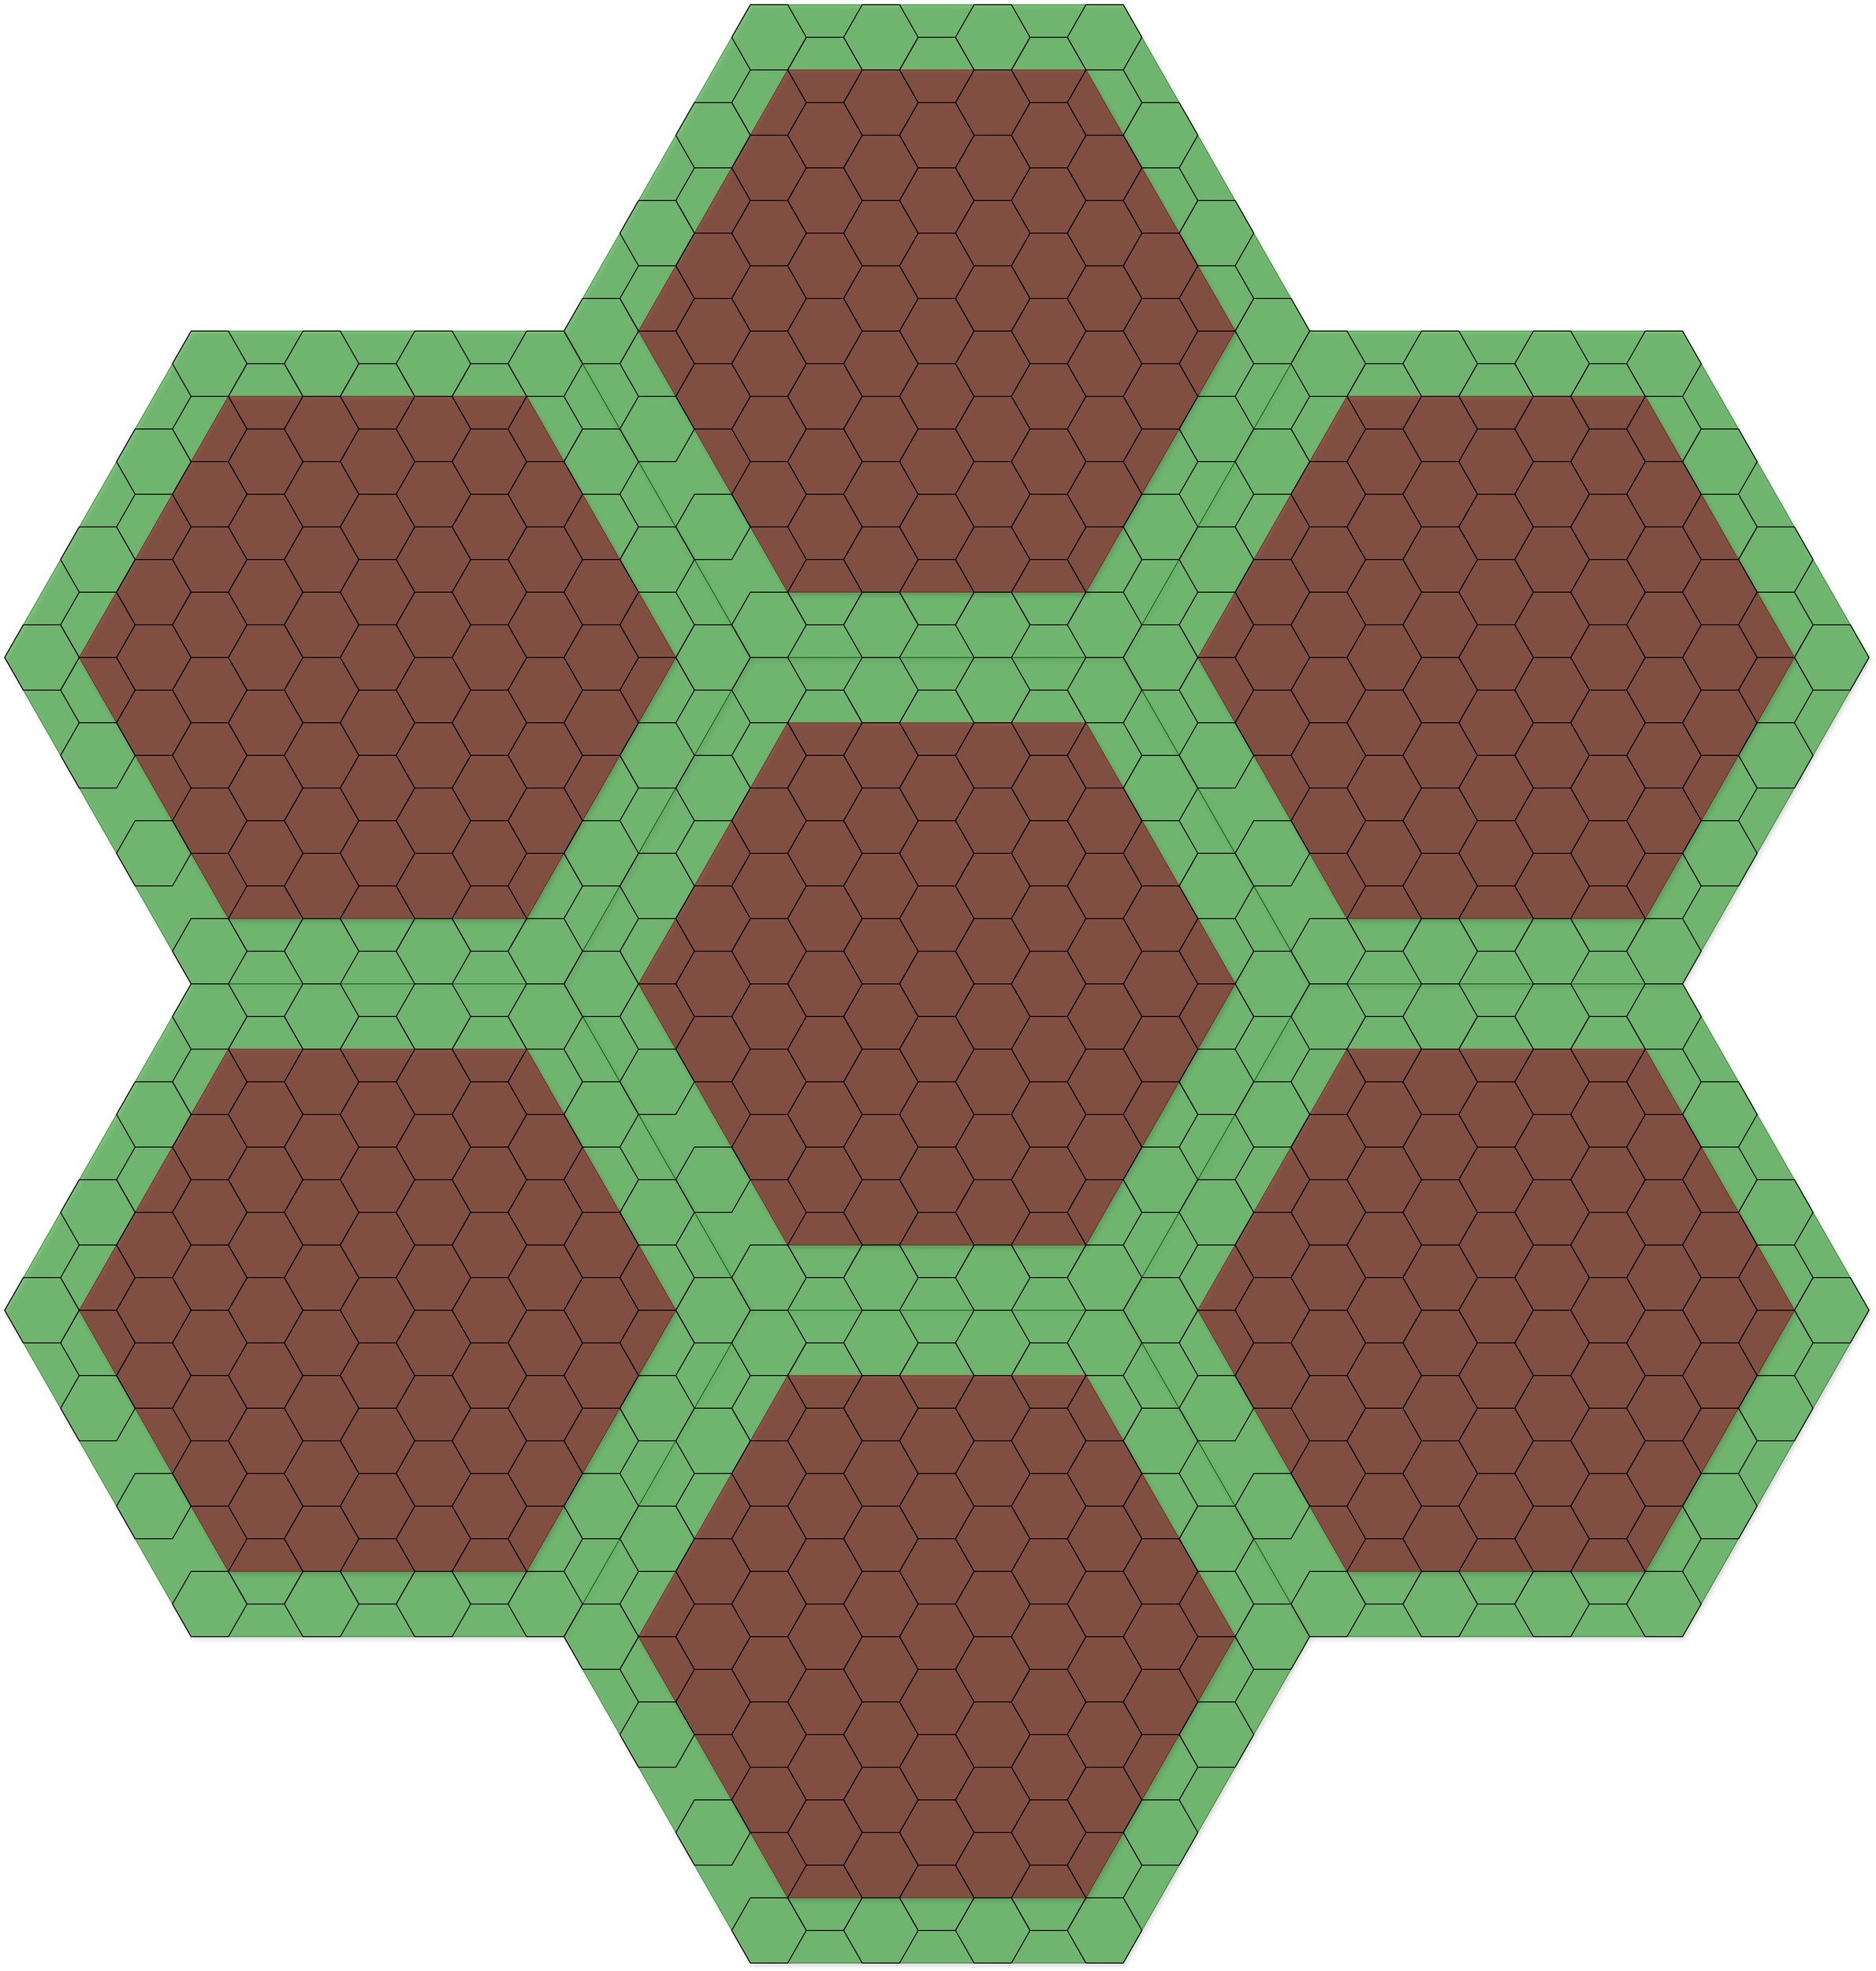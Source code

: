 <mxfile version="26.1.1">
  <diagram name="Página-1" id="Irix9DyMp88MgO9fXmrI">
    <mxGraphModel dx="4780" dy="3656" grid="1" gridSize="10" guides="1" tooltips="1" connect="1" arrows="1" fold="1" page="1" pageScale="1" pageWidth="827" pageHeight="1169" math="0" shadow="0">
      <root>
        <mxCell id="0" />
        <mxCell id="1" parent="0" />
        <object label="" heigth="50&#xa;" id="gKbP-tPxT0SkFIOyQQ52-18">
          <mxCell style="shape=hexagon;perimeter=hexagonPerimeter2;whiteSpace=wrap;html=1;fixedSize=1;perimeterSpacing=0;autosize=1;resizeHeight=0;resizeWidth=0;fixedWidth=0;size=200;shadow=1;fillColor=#008a00;fontColor=#ffffff;strokeColor=#005700;opacity=50;" vertex="1" parent="1">
            <mxGeometry x="720" y="-50" width="800" height="700" as="geometry" />
          </mxCell>
        </object>
        <object label="" heigth="50&#xa;" id="gKbP-tPxT0SkFIOyQQ52-19">
          <mxCell style="shape=hexagon;perimeter=hexagonPerimeter2;whiteSpace=wrap;html=1;fixedSize=1;perimeterSpacing=0;autosize=1;resizeHeight=0;resizeWidth=0;fixedWidth=0;size=160;shadow=1;fillColor=#a20025;fontColor=#ffffff;strokeColor=#6F0000;opacity=50;" vertex="1" parent="1">
            <mxGeometry x="800" y="20" width="640" height="560" as="geometry" />
          </mxCell>
        </object>
        <object label="" heigth="50&#xa;" id="ee28yyPHF1UoalUS08Q_-103">
          <mxCell style="shape=hexagon;perimeter=hexagonPerimeter2;whiteSpace=wrap;html=1;fixedSize=1;perimeterSpacing=0;autosize=1;resizeHeight=0;resizeWidth=0;fixedWidth=0;size=20;fillColor=none;" parent="1" vertex="1">
            <mxGeometry x="780" y="160" width="80" height="70" as="geometry" />
          </mxCell>
        </object>
        <object label="" heigth="50&#xa;" id="ee28yyPHF1UoalUS08Q_-105">
          <mxCell style="shape=hexagon;perimeter=hexagonPerimeter2;whiteSpace=wrap;html=1;fixedSize=1;perimeterSpacing=0;autosize=1;resizeHeight=0;resizeWidth=0;fixedWidth=0;size=20;fillColor=none;" parent="1" vertex="1">
            <mxGeometry x="840" y="55" width="80" height="70" as="geometry" />
          </mxCell>
        </object>
        <object label="" heigth="50&#xa;" id="ee28yyPHF1UoalUS08Q_-70">
          <mxCell style="shape=hexagon;perimeter=hexagonPerimeter2;whiteSpace=wrap;html=1;fixedSize=1;perimeterSpacing=0;autosize=1;resizeHeight=0;resizeWidth=0;fixedWidth=0;size=20;fillColor=none;" parent="1" vertex="1">
            <mxGeometry x="720" y="265" width="80" height="70" as="geometry" />
          </mxCell>
        </object>
        <object label="" heigth="50&#xa;" id="ee28yyPHF1UoalUS08Q_-72">
          <mxCell style="shape=hexagon;perimeter=hexagonPerimeter2;whiteSpace=wrap;html=1;fixedSize=1;perimeterSpacing=0;autosize=1;resizeHeight=0;resizeWidth=0;fixedWidth=0;size=20;fillColor=none;" parent="1" vertex="1">
            <mxGeometry x="840" y="475" width="80" height="70" as="geometry" />
          </mxCell>
        </object>
        <object label="" heigth="50&#xa;" id="ee28yyPHF1UoalUS08Q_-75">
          <mxCell style="shape=hexagon;perimeter=hexagonPerimeter2;whiteSpace=wrap;html=1;fixedSize=1;perimeterSpacing=0;autosize=1;resizeHeight=0;resizeWidth=0;fixedWidth=0;size=20;fillColor=none;" parent="1" vertex="1">
            <mxGeometry x="780" y="370" width="80" height="70" as="geometry" />
          </mxCell>
        </object>
        <object label="" heigth="50&#xa;" id="ee28yyPHF1UoalUS08Q_-80">
          <mxCell style="shape=hexagon;perimeter=hexagonPerimeter2;whiteSpace=wrap;html=1;fixedSize=1;perimeterSpacing=0;autosize=1;resizeHeight=0;resizeWidth=0;fixedWidth=0;size=20;fillColor=none;" parent="1" vertex="1">
            <mxGeometry x="900" y="580" width="80" height="70" as="geometry" />
          </mxCell>
        </object>
        <object label="" heigth="50&#xa;" id="ee28yyPHF1UoalUS08Q_-108">
          <mxCell style="shape=hexagon;perimeter=hexagonPerimeter2;whiteSpace=wrap;html=1;fixedSize=1;perimeterSpacing=0;autosize=1;resizeHeight=0;resizeWidth=0;fixedWidth=0;size=20;fillColor=none;" parent="1" vertex="1">
            <mxGeometry x="900" y="-50" width="80" height="70" as="geometry" />
          </mxCell>
        </object>
        <object label="" heigth="50&#xa;" id="ee28yyPHF1UoalUS08Q_-113">
          <mxCell style="shape=hexagon;perimeter=hexagonPerimeter2;whiteSpace=wrap;html=1;fixedSize=1;perimeterSpacing=0;autosize=1;resizeHeight=0;resizeWidth=0;fixedWidth=0;size=20;fillColor=none;" parent="1" vertex="1">
            <mxGeometry x="1020" y="-50" width="80" height="70" as="geometry" />
          </mxCell>
        </object>
        <object label="" heigth="50&#xa;" id="ee28yyPHF1UoalUS08Q_-115">
          <mxCell style="shape=hexagon;perimeter=hexagonPerimeter2;whiteSpace=wrap;html=1;fixedSize=1;perimeterSpacing=0;autosize=1;resizeHeight=0;resizeWidth=0;fixedWidth=0;size=20;fillColor=none;" parent="1" vertex="1">
            <mxGeometry x="1140" y="-50" width="80" height="70" as="geometry" />
          </mxCell>
        </object>
        <object label="" heigth="50&#xa;" id="ee28yyPHF1UoalUS08Q_-116">
          <mxCell style="shape=hexagon;perimeter=hexagonPerimeter2;whiteSpace=wrap;html=1;fixedSize=1;perimeterSpacing=0;autosize=1;resizeHeight=0;resizeWidth=0;fixedWidth=0;size=20;fillColor=none;" parent="1" vertex="1">
            <mxGeometry x="1260" y="-50" width="80" height="70" as="geometry" />
          </mxCell>
        </object>
        <object label="" heigth="50&#xa;" id="ee28yyPHF1UoalUS08Q_-117">
          <mxCell style="shape=hexagon;perimeter=hexagonPerimeter2;whiteSpace=wrap;html=1;fixedSize=1;perimeterSpacing=0;autosize=1;resizeHeight=0;resizeWidth=0;fixedWidth=0;size=20;fillColor=none;" parent="1" vertex="1">
            <mxGeometry x="1440" y="265" width="80" height="70" as="geometry" />
          </mxCell>
        </object>
        <object label="" heigth="50&#xa;" id="ee28yyPHF1UoalUS08Q_-118">
          <mxCell style="shape=hexagon;perimeter=hexagonPerimeter2;whiteSpace=wrap;html=1;fixedSize=1;perimeterSpacing=0;autosize=1;resizeHeight=0;resizeWidth=0;fixedWidth=0;size=20;fillColor=none;" parent="1" vertex="1">
            <mxGeometry x="1320" y="55" width="80" height="70" as="geometry" />
          </mxCell>
        </object>
        <object label="" heigth="50&#xa;" id="ee28yyPHF1UoalUS08Q_-119">
          <mxCell style="shape=hexagon;perimeter=hexagonPerimeter2;whiteSpace=wrap;html=1;fixedSize=1;perimeterSpacing=0;autosize=1;resizeHeight=0;resizeWidth=0;fixedWidth=0;size=20;fillColor=none;" parent="1" vertex="1">
            <mxGeometry x="1380" y="160" width="80" height="70" as="geometry" />
          </mxCell>
        </object>
        <object label="" heigth="50&#xa;" id="ee28yyPHF1UoalUS08Q_-121">
          <mxCell style="shape=hexagon;perimeter=hexagonPerimeter2;whiteSpace=wrap;html=1;fixedSize=1;perimeterSpacing=0;autosize=1;resizeHeight=0;resizeWidth=0;fixedWidth=0;size=20;fillColor=none;" parent="1" vertex="1">
            <mxGeometry x="1080" y="265" width="80" height="70" as="geometry" />
          </mxCell>
        </object>
        <object label="" heigth="50&#xa;" id="ee28yyPHF1UoalUS08Q_-122">
          <mxCell style="shape=hexagon;perimeter=hexagonPerimeter2;whiteSpace=wrap;html=1;fixedSize=1;perimeterSpacing=0;autosize=1;resizeHeight=0;resizeWidth=0;fixedWidth=0;size=20;fillColor=none;" parent="1" vertex="1">
            <mxGeometry x="1140" y="300" width="80" height="70" as="geometry" />
          </mxCell>
        </object>
        <object label="" heigth="50&#xa;" id="ee28yyPHF1UoalUS08Q_-123">
          <mxCell style="shape=hexagon;perimeter=hexagonPerimeter2;whiteSpace=wrap;html=1;fixedSize=1;perimeterSpacing=0;autosize=1;resizeHeight=0;resizeWidth=0;fixedWidth=0;size=20;fillColor=none;" parent="1" vertex="1">
            <mxGeometry x="1140" y="230" width="80" height="70" as="geometry" />
          </mxCell>
        </object>
        <object label="" heigth="50&#xa;" id="ee28yyPHF1UoalUS08Q_-124">
          <mxCell style="shape=hexagon;perimeter=hexagonPerimeter2;whiteSpace=wrap;html=1;fixedSize=1;perimeterSpacing=0;autosize=1;resizeHeight=0;resizeWidth=0;fixedWidth=0;size=20;fillColor=none;" parent="1" vertex="1">
            <mxGeometry x="1200" y="195" width="80" height="70" as="geometry" />
          </mxCell>
        </object>
        <object label="" heigth="50&#xa;" id="ee28yyPHF1UoalUS08Q_-125">
          <mxCell style="shape=hexagon;perimeter=hexagonPerimeter2;whiteSpace=wrap;html=1;fixedSize=1;perimeterSpacing=0;autosize=1;resizeHeight=0;resizeWidth=0;fixedWidth=0;size=20;fillColor=none;" parent="1" vertex="1">
            <mxGeometry x="1140" y="160" width="80" height="70" as="geometry" />
          </mxCell>
        </object>
        <object label="" heigth="50&#xa;" id="ee28yyPHF1UoalUS08Q_-126">
          <mxCell style="shape=hexagon;perimeter=hexagonPerimeter2;whiteSpace=wrap;html=1;fixedSize=1;perimeterSpacing=0;autosize=1;resizeHeight=0;resizeWidth=0;fixedWidth=0;size=20;fillColor=none;" parent="1" vertex="1">
            <mxGeometry x="1080" y="195" width="80" height="70" as="geometry" />
          </mxCell>
        </object>
        <object label="" heigth="50&#xa;" id="ee28yyPHF1UoalUS08Q_-127">
          <mxCell style="shape=hexagon;perimeter=hexagonPerimeter2;whiteSpace=wrap;html=1;fixedSize=1;perimeterSpacing=0;autosize=1;resizeHeight=0;resizeWidth=0;fixedWidth=0;size=20;fillColor=none;" parent="1" vertex="1">
            <mxGeometry x="1020" y="230" width="80" height="70" as="geometry" />
          </mxCell>
        </object>
        <object label="" heigth="50&#xa;" id="ee28yyPHF1UoalUS08Q_-128">
          <mxCell style="shape=hexagon;perimeter=hexagonPerimeter2;whiteSpace=wrap;html=1;fixedSize=1;perimeterSpacing=0;autosize=1;resizeHeight=0;resizeWidth=0;fixedWidth=0;size=20;fillColor=none;" parent="1" vertex="1">
            <mxGeometry x="1020" y="300" width="80" height="70" as="geometry" />
          </mxCell>
        </object>
        <object label="" heigth="50&#xa;" id="ee28yyPHF1UoalUS08Q_-129">
          <mxCell style="shape=hexagon;perimeter=hexagonPerimeter2;whiteSpace=wrap;html=1;fixedSize=1;perimeterSpacing=0;autosize=1;resizeHeight=0;resizeWidth=0;fixedWidth=0;size=20;fillColor=none;" parent="1" vertex="1">
            <mxGeometry x="1080" y="335" width="80" height="70" as="geometry" />
          </mxCell>
        </object>
        <object label="" heigth="50&#xa;" id="ee28yyPHF1UoalUS08Q_-130">
          <mxCell style="shape=hexagon;perimeter=hexagonPerimeter2;whiteSpace=wrap;html=1;fixedSize=1;perimeterSpacing=0;autosize=1;resizeHeight=0;resizeWidth=0;fixedWidth=0;size=20;fillColor=none;" parent="1" vertex="1">
            <mxGeometry x="1020" y="370" width="80" height="70" as="geometry" />
          </mxCell>
        </object>
        <object label="" heigth="50&#xa;" id="ee28yyPHF1UoalUS08Q_-131">
          <mxCell style="shape=hexagon;perimeter=hexagonPerimeter2;whiteSpace=wrap;html=1;fixedSize=1;perimeterSpacing=0;autosize=1;resizeHeight=0;resizeWidth=0;fixedWidth=0;size=20;fillColor=none;" parent="1" vertex="1">
            <mxGeometry x="1080" y="405" width="80" height="70" as="geometry" />
          </mxCell>
        </object>
        <object label="" heigth="50&#xa;" id="ee28yyPHF1UoalUS08Q_-132">
          <mxCell style="shape=hexagon;perimeter=hexagonPerimeter2;whiteSpace=wrap;html=1;fixedSize=1;perimeterSpacing=0;autosize=1;resizeHeight=0;resizeWidth=0;fixedWidth=0;size=20;fillColor=none;" parent="1" vertex="1">
            <mxGeometry x="1200" y="405" width="80" height="70" as="geometry" />
          </mxCell>
        </object>
        <object label="" heigth="50&#xa;" id="ee28yyPHF1UoalUS08Q_-133">
          <mxCell style="shape=hexagon;perimeter=hexagonPerimeter2;whiteSpace=wrap;html=1;fixedSize=1;perimeterSpacing=0;autosize=1;resizeHeight=0;resizeWidth=0;fixedWidth=0;size=20;fillColor=none;" parent="1" vertex="1">
            <mxGeometry x="1200" y="335" width="80" height="70" as="geometry" />
          </mxCell>
        </object>
        <object label="" heigth="50&#xa;" id="ee28yyPHF1UoalUS08Q_-134">
          <mxCell style="shape=hexagon;perimeter=hexagonPerimeter2;whiteSpace=wrap;html=1;fixedSize=1;perimeterSpacing=0;autosize=1;resizeHeight=0;resizeWidth=0;fixedWidth=0;size=20;fillColor=none;" parent="1" vertex="1">
            <mxGeometry x="1140" y="370" width="80" height="70" as="geometry" />
          </mxCell>
        </object>
        <object label="" heigth="50&#xa;" id="ee28yyPHF1UoalUS08Q_-135">
          <mxCell style="shape=hexagon;perimeter=hexagonPerimeter2;whiteSpace=wrap;html=1;fixedSize=1;perimeterSpacing=0;autosize=1;resizeHeight=0;resizeWidth=0;fixedWidth=0;size=20;fillColor=none;" parent="1" vertex="1">
            <mxGeometry x="1260" y="300" width="80" height="70" as="geometry" />
          </mxCell>
        </object>
        <object label="" heigth="50&#xa;" id="ee28yyPHF1UoalUS08Q_-136">
          <mxCell style="shape=hexagon;perimeter=hexagonPerimeter2;whiteSpace=wrap;html=1;fixedSize=1;perimeterSpacing=0;autosize=1;resizeHeight=0;resizeWidth=0;fixedWidth=0;size=20;fillColor=none;" parent="1" vertex="1">
            <mxGeometry x="1260" y="230" width="80" height="70" as="geometry" />
          </mxCell>
        </object>
        <object label="" heigth="50&#xa;" id="ee28yyPHF1UoalUS08Q_-137">
          <mxCell style="shape=hexagon;perimeter=hexagonPerimeter2;whiteSpace=wrap;html=1;fixedSize=1;perimeterSpacing=0;autosize=1;resizeHeight=0;resizeWidth=0;fixedWidth=0;size=20;fillColor=none;" parent="1" vertex="1">
            <mxGeometry x="1200" y="265" width="80" height="70" as="geometry" />
          </mxCell>
        </object>
        <object label="" heigth="50&#xa;" id="ee28yyPHF1UoalUS08Q_-138">
          <mxCell style="shape=hexagon;perimeter=hexagonPerimeter2;whiteSpace=wrap;html=1;fixedSize=1;perimeterSpacing=0;autosize=1;resizeHeight=0;resizeWidth=0;fixedWidth=0;size=20;fillColor=none;" parent="1" vertex="1">
            <mxGeometry x="1260" y="440" width="80" height="70" as="geometry" />
          </mxCell>
        </object>
        <object label="" heigth="50&#xa;" id="ee28yyPHF1UoalUS08Q_-139">
          <mxCell style="shape=hexagon;perimeter=hexagonPerimeter2;whiteSpace=wrap;html=1;fixedSize=1;perimeterSpacing=0;autosize=1;resizeHeight=0;resizeWidth=0;fixedWidth=0;size=20;fillColor=none;" parent="1" vertex="1">
            <mxGeometry x="1260" y="370" width="80" height="70" as="geometry" />
          </mxCell>
        </object>
        <object label="" heigth="50&#xa;" id="ee28yyPHF1UoalUS08Q_-140">
          <mxCell style="shape=hexagon;perimeter=hexagonPerimeter2;whiteSpace=wrap;html=1;fixedSize=1;perimeterSpacing=0;autosize=1;resizeHeight=0;resizeWidth=0;fixedWidth=0;size=20;fillColor=none;" parent="1" vertex="1">
            <mxGeometry x="1320" y="265" width="80" height="70" as="geometry" />
          </mxCell>
        </object>
        <object label="" heigth="50&#xa;" id="ee28yyPHF1UoalUS08Q_-141">
          <mxCell style="shape=hexagon;perimeter=hexagonPerimeter2;whiteSpace=wrap;html=1;fixedSize=1;perimeterSpacing=0;autosize=1;resizeHeight=0;resizeWidth=0;fixedWidth=0;size=20;fillColor=none;" parent="1" vertex="1">
            <mxGeometry x="1320" y="195" width="80" height="70" as="geometry" />
          </mxCell>
        </object>
        <object label="" heigth="50&#xa;" id="ee28yyPHF1UoalUS08Q_-142">
          <mxCell style="shape=hexagon;perimeter=hexagonPerimeter2;whiteSpace=wrap;html=1;fixedSize=1;perimeterSpacing=0;autosize=1;resizeHeight=0;resizeWidth=0;fixedWidth=0;size=20;fillColor=none;" parent="1" vertex="1">
            <mxGeometry x="1320" y="335" width="80" height="70" as="geometry" />
          </mxCell>
        </object>
        <object label="" heigth="50&#xa;" id="ee28yyPHF1UoalUS08Q_-143">
          <mxCell style="shape=hexagon;perimeter=hexagonPerimeter2;whiteSpace=wrap;html=1;fixedSize=1;perimeterSpacing=0;autosize=1;resizeHeight=0;resizeWidth=0;fixedWidth=0;size=20;fillColor=none;" parent="1" vertex="1">
            <mxGeometry x="1200" y="125" width="80" height="70" as="geometry" />
          </mxCell>
        </object>
        <object label="" heigth="50&#xa;" id="ee28yyPHF1UoalUS08Q_-144">
          <mxCell style="shape=hexagon;perimeter=hexagonPerimeter2;whiteSpace=wrap;html=1;fixedSize=1;perimeterSpacing=0;autosize=1;resizeHeight=0;resizeWidth=0;fixedWidth=0;size=20;fillColor=none;" parent="1" vertex="1">
            <mxGeometry x="1260" y="160" width="80" height="70" as="geometry" />
          </mxCell>
        </object>
        <object label="" heigth="50&#xa;" id="ee28yyPHF1UoalUS08Q_-145">
          <mxCell style="shape=hexagon;perimeter=hexagonPerimeter2;whiteSpace=wrap;html=1;fixedSize=1;perimeterSpacing=0;autosize=1;resizeHeight=0;resizeWidth=0;fixedWidth=0;size=20;fillColor=none;" parent="1" vertex="1">
            <mxGeometry x="1200" y="55" width="80" height="70" as="geometry" />
          </mxCell>
        </object>
        <object label="" heigth="50&#xa;" id="ee28yyPHF1UoalUS08Q_-146">
          <mxCell style="shape=hexagon;perimeter=hexagonPerimeter2;whiteSpace=wrap;html=1;fixedSize=1;perimeterSpacing=0;autosize=1;resizeHeight=0;resizeWidth=0;fixedWidth=0;size=20;fillColor=none;" parent="1" vertex="1">
            <mxGeometry x="1260" y="90" width="80" height="70" as="geometry" />
          </mxCell>
        </object>
        <object label="" heigth="50&#xa;" id="ee28yyPHF1UoalUS08Q_-147">
          <mxCell style="shape=hexagon;perimeter=hexagonPerimeter2;whiteSpace=wrap;html=1;fixedSize=1;perimeterSpacing=0;autosize=1;resizeHeight=0;resizeWidth=0;fixedWidth=0;size=20;fillColor=none;" parent="1" vertex="1">
            <mxGeometry x="1140" y="90" width="80" height="70" as="geometry" />
          </mxCell>
        </object>
        <object label="" heigth="50&#xa;" id="ee28yyPHF1UoalUS08Q_-148">
          <mxCell style="shape=hexagon;perimeter=hexagonPerimeter2;whiteSpace=wrap;html=1;fixedSize=1;perimeterSpacing=0;autosize=1;resizeHeight=0;resizeWidth=0;fixedWidth=0;size=20;fillColor=none;" parent="1" vertex="1">
            <mxGeometry x="1140" y="20" width="80" height="70" as="geometry" />
          </mxCell>
        </object>
        <object label="" heigth="50&#xa;" id="ee28yyPHF1UoalUS08Q_-149">
          <mxCell style="shape=hexagon;perimeter=hexagonPerimeter2;whiteSpace=wrap;html=1;fixedSize=1;perimeterSpacing=0;autosize=1;resizeHeight=0;resizeWidth=0;fixedWidth=0;size=20;fillColor=none;" parent="1" vertex="1">
            <mxGeometry x="1080" y="125" width="80" height="70" as="geometry" />
          </mxCell>
        </object>
        <object label="" heigth="50&#xa;" id="ee28yyPHF1UoalUS08Q_-150">
          <mxCell style="shape=hexagon;perimeter=hexagonPerimeter2;whiteSpace=wrap;html=1;fixedSize=1;perimeterSpacing=0;autosize=1;resizeHeight=0;resizeWidth=0;fixedWidth=0;size=20;fillColor=none;" parent="1" vertex="1">
            <mxGeometry x="1080" y="55" width="80" height="70" as="geometry" />
          </mxCell>
        </object>
        <object label="" heigth="50&#xa;" id="ee28yyPHF1UoalUS08Q_-151">
          <mxCell style="shape=hexagon;perimeter=hexagonPerimeter2;whiteSpace=wrap;html=1;fixedSize=1;perimeterSpacing=0;autosize=1;resizeHeight=0;resizeWidth=0;fixedWidth=0;size=20;fillColor=none;" parent="1" vertex="1">
            <mxGeometry x="1020" y="160" width="80" height="70" as="geometry" />
          </mxCell>
        </object>
        <object label="" heigth="50&#xa;" id="ee28yyPHF1UoalUS08Q_-152">
          <mxCell style="shape=hexagon;perimeter=hexagonPerimeter2;whiteSpace=wrap;html=1;fixedSize=1;perimeterSpacing=0;autosize=1;resizeHeight=0;resizeWidth=0;fixedWidth=0;size=20;fillColor=none;" parent="1" vertex="1">
            <mxGeometry x="1020" y="90" width="80" height="70" as="geometry" />
          </mxCell>
        </object>
        <object label="" heigth="50&#xa;" id="ee28yyPHF1UoalUS08Q_-153">
          <mxCell style="shape=hexagon;perimeter=hexagonPerimeter2;whiteSpace=wrap;html=1;fixedSize=1;perimeterSpacing=0;autosize=1;resizeHeight=0;resizeWidth=0;fixedWidth=0;size=20;fillColor=none;" parent="1" vertex="1">
            <mxGeometry x="1020" y="20" width="80" height="70" as="geometry" />
          </mxCell>
        </object>
        <object label="" heigth="50&#xa;" id="ee28yyPHF1UoalUS08Q_-154">
          <mxCell style="shape=hexagon;perimeter=hexagonPerimeter2;whiteSpace=wrap;html=1;fixedSize=1;perimeterSpacing=0;autosize=1;resizeHeight=0;resizeWidth=0;fixedWidth=0;size=20;fillColor=none;" parent="1" vertex="1">
            <mxGeometry x="960" y="195" width="80" height="70" as="geometry" />
          </mxCell>
        </object>
        <object label="" heigth="50&#xa;" id="ee28yyPHF1UoalUS08Q_-155">
          <mxCell style="shape=hexagon;perimeter=hexagonPerimeter2;whiteSpace=wrap;html=1;fixedSize=1;perimeterSpacing=0;autosize=1;resizeHeight=0;resizeWidth=0;fixedWidth=0;size=20;fillColor=none;" parent="1" vertex="1">
            <mxGeometry x="960" y="125" width="80" height="70" as="geometry" />
          </mxCell>
        </object>
        <object label="" heigth="50&#xa;" id="ee28yyPHF1UoalUS08Q_-156">
          <mxCell style="shape=hexagon;perimeter=hexagonPerimeter2;whiteSpace=wrap;html=1;fixedSize=1;perimeterSpacing=0;autosize=1;resizeHeight=0;resizeWidth=0;fixedWidth=0;size=20;fillColor=none;" parent="1" vertex="1">
            <mxGeometry x="960" y="55" width="80" height="70" as="geometry" />
          </mxCell>
        </object>
        <object label="" heigth="50&#xa;" id="ee28yyPHF1UoalUS08Q_-157">
          <mxCell style="shape=hexagon;perimeter=hexagonPerimeter2;whiteSpace=wrap;html=1;fixedSize=1;perimeterSpacing=0;autosize=1;resizeHeight=0;resizeWidth=0;fixedWidth=0;size=20;fillColor=none;" parent="1" vertex="1">
            <mxGeometry x="900" y="230" width="80" height="70" as="geometry" />
          </mxCell>
        </object>
        <object label="" heigth="50&#xa;" id="ee28yyPHF1UoalUS08Q_-158">
          <mxCell style="shape=hexagon;perimeter=hexagonPerimeter2;whiteSpace=wrap;html=1;fixedSize=1;perimeterSpacing=0;autosize=1;resizeHeight=0;resizeWidth=0;fixedWidth=0;size=20;fillColor=none;" parent="1" vertex="1">
            <mxGeometry x="900" y="160" width="80" height="70" as="geometry" />
          </mxCell>
        </object>
        <object label="" heigth="50&#xa;" id="ee28yyPHF1UoalUS08Q_-159">
          <mxCell style="shape=hexagon;perimeter=hexagonPerimeter2;whiteSpace=wrap;html=1;fixedSize=1;perimeterSpacing=0;autosize=1;resizeHeight=0;resizeWidth=0;fixedWidth=0;size=20;fillColor=none;" parent="1" vertex="1">
            <mxGeometry x="900" y="90" width="80" height="70" as="geometry" />
          </mxCell>
        </object>
        <object label="" heigth="50&#xa;" id="ee28yyPHF1UoalUS08Q_-160">
          <mxCell style="shape=hexagon;perimeter=hexagonPerimeter2;whiteSpace=wrap;html=1;fixedSize=1;perimeterSpacing=0;autosize=1;resizeHeight=0;resizeWidth=0;fixedWidth=0;size=20;fillColor=none;" parent="1" vertex="1">
            <mxGeometry x="840" y="335" width="80" height="70" as="geometry" />
          </mxCell>
        </object>
        <object label="" heigth="50&#xa;" id="ee28yyPHF1UoalUS08Q_-161">
          <mxCell style="shape=hexagon;perimeter=hexagonPerimeter2;whiteSpace=wrap;html=1;fixedSize=1;perimeterSpacing=0;autosize=1;resizeHeight=0;resizeWidth=0;fixedWidth=0;size=20;fillColor=none;" parent="1" vertex="1">
            <mxGeometry x="840" y="265" width="80" height="70" as="geometry" />
          </mxCell>
        </object>
        <object label="" heigth="50&#xa;" id="ee28yyPHF1UoalUS08Q_-162">
          <mxCell style="shape=hexagon;perimeter=hexagonPerimeter2;whiteSpace=wrap;html=1;fixedSize=1;perimeterSpacing=0;autosize=1;resizeHeight=0;resizeWidth=0;fixedWidth=0;size=20;fillColor=none;" parent="1" vertex="1">
            <mxGeometry x="840" y="195" width="80" height="70" as="geometry" />
          </mxCell>
        </object>
        <object label="" heigth="50&#xa;" id="ee28yyPHF1UoalUS08Q_-163">
          <mxCell style="shape=hexagon;perimeter=hexagonPerimeter2;whiteSpace=wrap;html=1;fixedSize=1;perimeterSpacing=0;autosize=1;resizeHeight=0;resizeWidth=0;fixedWidth=0;size=20;fillColor=none;" parent="1" vertex="1">
            <mxGeometry x="900" y="440" width="80" height="70" as="geometry" />
          </mxCell>
        </object>
        <object label="" heigth="50&#xa;" id="ee28yyPHF1UoalUS08Q_-164">
          <mxCell style="shape=hexagon;perimeter=hexagonPerimeter2;whiteSpace=wrap;html=1;fixedSize=1;perimeterSpacing=0;autosize=1;resizeHeight=0;resizeWidth=0;fixedWidth=0;size=20;fillColor=none;" parent="1" vertex="1">
            <mxGeometry x="900" y="370" width="80" height="70" as="geometry" />
          </mxCell>
        </object>
        <object label="" heigth="50&#xa;" id="ee28yyPHF1UoalUS08Q_-165">
          <mxCell style="shape=hexagon;perimeter=hexagonPerimeter2;whiteSpace=wrap;html=1;fixedSize=1;perimeterSpacing=0;autosize=1;resizeHeight=0;resizeWidth=0;fixedWidth=0;size=20;fillColor=none;" parent="1" vertex="1">
            <mxGeometry x="900" y="300" width="80" height="70" as="geometry" />
          </mxCell>
        </object>
        <object label="" heigth="50&#xa;" id="ee28yyPHF1UoalUS08Q_-166">
          <mxCell style="shape=hexagon;perimeter=hexagonPerimeter2;whiteSpace=wrap;html=1;fixedSize=1;perimeterSpacing=0;autosize=1;resizeHeight=0;resizeWidth=0;fixedWidth=0;size=20;fillColor=none;" parent="1" vertex="1">
            <mxGeometry x="960" y="405" width="80" height="70" as="geometry" />
          </mxCell>
        </object>
        <object label="" heigth="50&#xa;" id="ee28yyPHF1UoalUS08Q_-167">
          <mxCell style="shape=hexagon;perimeter=hexagonPerimeter2;whiteSpace=wrap;html=1;fixedSize=1;perimeterSpacing=0;autosize=1;resizeHeight=0;resizeWidth=0;fixedWidth=0;size=20;fillColor=none;" parent="1" vertex="1">
            <mxGeometry x="960" y="335" width="80" height="70" as="geometry" />
          </mxCell>
        </object>
        <object label="" heigth="50&#xa;" id="ee28yyPHF1UoalUS08Q_-168">
          <mxCell style="shape=hexagon;perimeter=hexagonPerimeter2;whiteSpace=wrap;html=1;fixedSize=1;perimeterSpacing=0;autosize=1;resizeHeight=0;resizeWidth=0;fixedWidth=0;size=20;fillColor=none;" parent="1" vertex="1">
            <mxGeometry x="960" y="265" width="80" height="70" as="geometry" />
          </mxCell>
        </object>
        <object label="" heigth="50&#xa;" id="ee28yyPHF1UoalUS08Q_-169">
          <mxCell style="shape=hexagon;perimeter=hexagonPerimeter2;whiteSpace=wrap;html=1;fixedSize=1;perimeterSpacing=0;autosize=1;resizeHeight=0;resizeWidth=0;fixedWidth=0;size=20;fillColor=none;" parent="1" vertex="1">
            <mxGeometry x="960" y="475" width="80" height="70" as="geometry" />
          </mxCell>
        </object>
        <object label="" heigth="50&#xa;" id="ee28yyPHF1UoalUS08Q_-170">
          <mxCell style="shape=hexagon;perimeter=hexagonPerimeter2;whiteSpace=wrap;html=1;fixedSize=1;perimeterSpacing=0;autosize=1;resizeHeight=0;resizeWidth=0;fixedWidth=0;size=20;fillColor=none;" parent="1" vertex="1">
            <mxGeometry x="1020" y="440" width="80" height="70" as="geometry" />
          </mxCell>
        </object>
        <object label="" heigth="50&#xa;" id="ee28yyPHF1UoalUS08Q_-172">
          <mxCell style="shape=hexagon;perimeter=hexagonPerimeter2;whiteSpace=wrap;html=1;fixedSize=1;perimeterSpacing=0;autosize=1;resizeHeight=0;resizeWidth=0;fixedWidth=0;size=20;fillColor=none;" parent="1" vertex="1">
            <mxGeometry x="1140" y="440" width="80" height="70" as="geometry" />
          </mxCell>
        </object>
        <object label="" heigth="50&#xa;" id="ee28yyPHF1UoalUS08Q_-173">
          <mxCell style="shape=hexagon;perimeter=hexagonPerimeter2;whiteSpace=wrap;html=1;fixedSize=1;perimeterSpacing=0;autosize=1;resizeHeight=0;resizeWidth=0;fixedWidth=0;size=20;fillColor=none;" parent="1" vertex="1">
            <mxGeometry x="1200" y="475" width="80" height="70" as="geometry" />
          </mxCell>
        </object>
        <object label="" heigth="50&#xa;" id="ee28yyPHF1UoalUS08Q_-174">
          <mxCell style="shape=hexagon;perimeter=hexagonPerimeter2;whiteSpace=wrap;html=1;fixedSize=1;perimeterSpacing=0;autosize=1;resizeHeight=0;resizeWidth=0;fixedWidth=0;size=20;fillColor=none;" parent="1" vertex="1">
            <mxGeometry x="1020" y="510" width="80" height="70" as="geometry" />
          </mxCell>
        </object>
        <object label="" heigth="50&#xa;" id="ee28yyPHF1UoalUS08Q_-175">
          <mxCell style="shape=hexagon;perimeter=hexagonPerimeter2;whiteSpace=wrap;html=1;fixedSize=1;perimeterSpacing=0;autosize=1;resizeHeight=0;resizeWidth=0;fixedWidth=0;size=20;fillColor=none;" parent="1" vertex="1">
            <mxGeometry x="1140" y="510" width="80" height="70" as="geometry" />
          </mxCell>
        </object>
        <object label="" heigth="50&#xa;" id="kzY0joeilmkfOgr9uoT9-2">
          <mxCell style="shape=hexagon;perimeter=hexagonPerimeter2;whiteSpace=wrap;html=1;fixedSize=1;perimeterSpacing=0;autosize=1;resizeHeight=0;resizeWidth=0;fixedWidth=0;size=20;fillColor=none;" parent="1" vertex="1">
            <mxGeometry x="1080" y="475" width="80" height="70" as="geometry" />
          </mxCell>
        </object>
        <object label="" heigth="50&#xa;" id="gKbP-tPxT0SkFIOyQQ52-13">
          <mxCell style="shape=hexagon;perimeter=hexagonPerimeter2;whiteSpace=wrap;html=1;fixedSize=1;perimeterSpacing=0;autosize=1;resizeHeight=0;resizeWidth=0;fixedWidth=0;size=20;fillColor=none;" vertex="1" parent="1">
            <mxGeometry x="1140" y="580" width="80" height="70" as="geometry" />
          </mxCell>
        </object>
        <object label="" heigth="50&#xa;" id="gKbP-tPxT0SkFIOyQQ52-14">
          <mxCell style="shape=hexagon;perimeter=hexagonPerimeter2;whiteSpace=wrap;html=1;fixedSize=1;perimeterSpacing=0;autosize=1;resizeHeight=0;resizeWidth=0;fixedWidth=0;size=20;fillColor=none;" vertex="1" parent="1">
            <mxGeometry x="1080" y="545" width="80" height="70" as="geometry" />
          </mxCell>
        </object>
        <object label="" heigth="50&#xa;" id="gKbP-tPxT0SkFIOyQQ52-16">
          <mxCell style="shape=hexagon;perimeter=hexagonPerimeter2;whiteSpace=wrap;html=1;fixedSize=1;perimeterSpacing=0;autosize=1;resizeHeight=0;resizeWidth=0;fixedWidth=0;size=20;fillColor=none;" vertex="1" parent="1">
            <mxGeometry x="1020" y="580" width="80" height="70" as="geometry" />
          </mxCell>
        </object>
        <object label="" heigth="50&#xa;" id="gKbP-tPxT0SkFIOyQQ52-17">
          <mxCell style="shape=hexagon;perimeter=hexagonPerimeter2;whiteSpace=wrap;html=1;fixedSize=1;perimeterSpacing=0;autosize=1;resizeHeight=0;resizeWidth=0;fixedWidth=0;size=20;fillColor=none;" vertex="1" parent="1">
            <mxGeometry x="960" y="545" width="80" height="70" as="geometry" />
          </mxCell>
        </object>
        <object label="" heigth="50&#xa;" id="gKbP-tPxT0SkFIOyQQ52-24">
          <mxCell style="shape=hexagon;perimeter=hexagonPerimeter2;whiteSpace=wrap;html=1;fixedSize=1;perimeterSpacing=0;autosize=1;resizeHeight=0;resizeWidth=0;fixedWidth=0;size=20;fillColor=none;" vertex="1" parent="1">
            <mxGeometry x="1200" y="545" width="80" height="70" as="geometry" />
          </mxCell>
        </object>
        <object label="" heigth="50&#xa;" id="gKbP-tPxT0SkFIOyQQ52-25">
          <mxCell style="shape=hexagon;perimeter=hexagonPerimeter2;whiteSpace=wrap;html=1;fixedSize=1;perimeterSpacing=0;autosize=1;resizeHeight=0;resizeWidth=0;fixedWidth=0;size=20;fillColor=none;" vertex="1" parent="1">
            <mxGeometry x="1260" y="510" width="80" height="70" as="geometry" />
          </mxCell>
        </object>
        <object label="" heigth="50&#xa;" id="gKbP-tPxT0SkFIOyQQ52-26">
          <mxCell style="shape=hexagon;perimeter=hexagonPerimeter2;whiteSpace=wrap;html=1;fixedSize=1;perimeterSpacing=0;autosize=1;resizeHeight=0;resizeWidth=0;fixedWidth=0;size=20;fillColor=none;" vertex="1" parent="1">
            <mxGeometry x="1260" y="580" width="80" height="70" as="geometry" />
          </mxCell>
        </object>
        <object label="" heigth="50&#xa;" id="gKbP-tPxT0SkFIOyQQ52-28">
          <mxCell style="shape=hexagon;perimeter=hexagonPerimeter2;whiteSpace=wrap;html=1;fixedSize=1;perimeterSpacing=0;autosize=1;resizeHeight=0;resizeWidth=0;fixedWidth=0;size=20;fillColor=none;" vertex="1" parent="1">
            <mxGeometry x="1320" y="475" width="80" height="70" as="geometry" />
          </mxCell>
        </object>
        <object label="" heigth="50&#xa;" id="gKbP-tPxT0SkFIOyQQ52-29">
          <mxCell style="shape=hexagon;perimeter=hexagonPerimeter2;whiteSpace=wrap;html=1;fixedSize=1;perimeterSpacing=0;autosize=1;resizeHeight=0;resizeWidth=0;fixedWidth=0;size=20;fillColor=none;" vertex="1" parent="1">
            <mxGeometry x="1320" y="405" width="80" height="70" as="geometry" />
          </mxCell>
        </object>
        <object label="" heigth="50&#xa;" id="gKbP-tPxT0SkFIOyQQ52-31">
          <mxCell style="shape=hexagon;perimeter=hexagonPerimeter2;whiteSpace=wrap;html=1;fixedSize=1;perimeterSpacing=0;autosize=1;resizeHeight=0;resizeWidth=0;fixedWidth=0;size=20;fillColor=none;" vertex="1" parent="1">
            <mxGeometry x="1380" y="370" width="80" height="70" as="geometry" />
          </mxCell>
        </object>
        <object label="" heigth="50&#xa;" id="gKbP-tPxT0SkFIOyQQ52-32">
          <mxCell style="shape=hexagon;perimeter=hexagonPerimeter2;whiteSpace=wrap;html=1;fixedSize=1;perimeterSpacing=0;autosize=1;resizeHeight=0;resizeWidth=0;fixedWidth=0;size=20;fillColor=none;" vertex="1" parent="1">
            <mxGeometry x="1380" y="230" width="80" height="70" as="geometry" />
          </mxCell>
        </object>
        <object label="" heigth="50&#xa;" id="gKbP-tPxT0SkFIOyQQ52-33">
          <mxCell style="shape=hexagon;perimeter=hexagonPerimeter2;whiteSpace=wrap;html=1;fixedSize=1;perimeterSpacing=0;autosize=1;resizeHeight=0;resizeWidth=0;fixedWidth=0;size=20;fillColor=none;" vertex="1" parent="1">
            <mxGeometry x="1380" y="300" width="80" height="70" as="geometry" />
          </mxCell>
        </object>
        <object label="" heigth="50&#xa;" id="gKbP-tPxT0SkFIOyQQ52-35">
          <mxCell style="shape=hexagon;perimeter=hexagonPerimeter2;whiteSpace=wrap;html=1;fixedSize=1;perimeterSpacing=0;autosize=1;resizeHeight=0;resizeWidth=0;fixedWidth=0;size=20;fillColor=none;" vertex="1" parent="1">
            <mxGeometry x="960" y="-15" width="80" height="70" as="geometry" />
          </mxCell>
        </object>
        <object label="" heigth="50&#xa;" id="gKbP-tPxT0SkFIOyQQ52-36">
          <mxCell style="shape=hexagon;perimeter=hexagonPerimeter2;whiteSpace=wrap;html=1;fixedSize=1;perimeterSpacing=0;autosize=1;resizeHeight=0;resizeWidth=0;fixedWidth=0;size=20;fillColor=none;" vertex="1" parent="1">
            <mxGeometry x="900" y="20" width="80" height="70" as="geometry" />
          </mxCell>
        </object>
        <object label="" heigth="50&#xa;" id="gKbP-tPxT0SkFIOyQQ52-37">
          <mxCell style="shape=hexagon;perimeter=hexagonPerimeter2;whiteSpace=wrap;html=1;fixedSize=1;perimeterSpacing=0;autosize=1;resizeHeight=0;resizeWidth=0;fixedWidth=0;size=20;fillColor=none;" vertex="1" parent="1">
            <mxGeometry x="1080" y="-15" width="80" height="70" as="geometry" />
          </mxCell>
        </object>
        <object label="" heigth="50&#xa;" id="gKbP-tPxT0SkFIOyQQ52-38">
          <mxCell style="shape=hexagon;perimeter=hexagonPerimeter2;whiteSpace=wrap;html=1;fixedSize=1;perimeterSpacing=0;autosize=1;resizeHeight=0;resizeWidth=0;fixedWidth=0;size=20;fillColor=none;" vertex="1" parent="1">
            <mxGeometry x="840" y="125" width="80" height="70" as="geometry" />
          </mxCell>
        </object>
        <object label="" heigth="50&#xa;" id="gKbP-tPxT0SkFIOyQQ52-39">
          <mxCell style="shape=hexagon;perimeter=hexagonPerimeter2;whiteSpace=wrap;html=1;fixedSize=1;perimeterSpacing=0;autosize=1;resizeHeight=0;resizeWidth=0;fixedWidth=0;size=20;fillColor=none;" vertex="1" parent="1">
            <mxGeometry x="1200" y="-15" width="80" height="70" as="geometry" />
          </mxCell>
        </object>
        <object label="" heigth="50&#xa;" id="gKbP-tPxT0SkFIOyQQ52-40">
          <mxCell style="shape=hexagon;perimeter=hexagonPerimeter2;whiteSpace=wrap;html=1;fixedSize=1;perimeterSpacing=0;autosize=1;resizeHeight=0;resizeWidth=0;fixedWidth=0;size=20;fillColor=none;" vertex="1" parent="1">
            <mxGeometry x="1260" y="20" width="80" height="70" as="geometry" />
          </mxCell>
        </object>
        <object label="" heigth="50&#xa;" id="gKbP-tPxT0SkFIOyQQ52-41">
          <mxCell style="shape=hexagon;perimeter=hexagonPerimeter2;whiteSpace=wrap;html=1;fixedSize=1;perimeterSpacing=0;autosize=1;resizeHeight=0;resizeWidth=0;fixedWidth=0;size=20;fillColor=none;" vertex="1" parent="1">
            <mxGeometry x="1320" y="125" width="80" height="70" as="geometry" />
          </mxCell>
        </object>
        <object label="" heigth="50&#xa;" id="gKbP-tPxT0SkFIOyQQ52-42">
          <mxCell style="shape=hexagon;perimeter=hexagonPerimeter2;whiteSpace=wrap;html=1;fixedSize=1;perimeterSpacing=0;autosize=1;resizeHeight=0;resizeWidth=0;fixedWidth=0;size=20;fillColor=none;" vertex="1" parent="1">
            <mxGeometry x="780" y="230" width="80" height="70" as="geometry" />
          </mxCell>
        </object>
        <object label="" heigth="50&#xa;" id="gKbP-tPxT0SkFIOyQQ52-43">
          <mxCell style="shape=hexagon;perimeter=hexagonPerimeter2;whiteSpace=wrap;html=1;fixedSize=1;perimeterSpacing=0;autosize=1;resizeHeight=0;resizeWidth=0;fixedWidth=0;size=20;fillColor=none;" vertex="1" parent="1">
            <mxGeometry x="780" y="300" width="80" height="70" as="geometry" />
          </mxCell>
        </object>
        <object label="" heigth="50&#xa;" id="gKbP-tPxT0SkFIOyQQ52-44">
          <mxCell style="shape=hexagon;perimeter=hexagonPerimeter2;whiteSpace=wrap;html=1;fixedSize=1;perimeterSpacing=0;autosize=1;resizeHeight=0;resizeWidth=0;fixedWidth=0;size=200;shadow=1;fillColor=#008a00;fontColor=#ffffff;strokeColor=#005700;opacity=50;" vertex="1" parent="1">
            <mxGeometry x="120" y="-400" width="800" height="700" as="geometry" />
          </mxCell>
        </object>
        <object label="" heigth="50&#xa;" id="gKbP-tPxT0SkFIOyQQ52-45">
          <mxCell style="shape=hexagon;perimeter=hexagonPerimeter2;whiteSpace=wrap;html=1;fixedSize=1;perimeterSpacing=0;autosize=1;resizeHeight=0;resizeWidth=0;fixedWidth=0;size=160;shadow=1;fillColor=#a20025;fontColor=#ffffff;strokeColor=#6F0000;opacity=50;" vertex="1" parent="1">
            <mxGeometry x="200" y="-330" width="640" height="560" as="geometry" />
          </mxCell>
        </object>
        <object label="" heigth="50&#xa;" id="gKbP-tPxT0SkFIOyQQ52-46">
          <mxCell style="shape=hexagon;perimeter=hexagonPerimeter2;whiteSpace=wrap;html=1;fixedSize=1;perimeterSpacing=0;autosize=1;resizeHeight=0;resizeWidth=0;fixedWidth=0;size=20;fillColor=none;" vertex="1" parent="1">
            <mxGeometry x="180" y="-190" width="80" height="70" as="geometry" />
          </mxCell>
        </object>
        <object label="" heigth="50&#xa;" id="gKbP-tPxT0SkFIOyQQ52-47">
          <mxCell style="shape=hexagon;perimeter=hexagonPerimeter2;whiteSpace=wrap;html=1;fixedSize=1;perimeterSpacing=0;autosize=1;resizeHeight=0;resizeWidth=0;fixedWidth=0;size=20;fillColor=none;" vertex="1" parent="1">
            <mxGeometry x="240" y="-295" width="80" height="70" as="geometry" />
          </mxCell>
        </object>
        <object label="" heigth="50&#xa;" id="gKbP-tPxT0SkFIOyQQ52-48">
          <mxCell style="shape=hexagon;perimeter=hexagonPerimeter2;whiteSpace=wrap;html=1;fixedSize=1;perimeterSpacing=0;autosize=1;resizeHeight=0;resizeWidth=0;fixedWidth=0;size=20;fillColor=none;" vertex="1" parent="1">
            <mxGeometry x="120" y="-85" width="80" height="70" as="geometry" />
          </mxCell>
        </object>
        <object label="" heigth="50&#xa;" id="gKbP-tPxT0SkFIOyQQ52-49">
          <mxCell style="shape=hexagon;perimeter=hexagonPerimeter2;whiteSpace=wrap;html=1;fixedSize=1;perimeterSpacing=0;autosize=1;resizeHeight=0;resizeWidth=0;fixedWidth=0;size=20;fillColor=none;" vertex="1" parent="1">
            <mxGeometry x="240" y="125" width="80" height="70" as="geometry" />
          </mxCell>
        </object>
        <object label="" heigth="50&#xa;" id="gKbP-tPxT0SkFIOyQQ52-50">
          <mxCell style="shape=hexagon;perimeter=hexagonPerimeter2;whiteSpace=wrap;html=1;fixedSize=1;perimeterSpacing=0;autosize=1;resizeHeight=0;resizeWidth=0;fixedWidth=0;size=20;fillColor=none;" vertex="1" parent="1">
            <mxGeometry x="180" y="20" width="80" height="70" as="geometry" />
          </mxCell>
        </object>
        <object label="" heigth="50&#xa;" id="gKbP-tPxT0SkFIOyQQ52-51">
          <mxCell style="shape=hexagon;perimeter=hexagonPerimeter2;whiteSpace=wrap;html=1;fixedSize=1;perimeterSpacing=0;autosize=1;resizeHeight=0;resizeWidth=0;fixedWidth=0;size=20;fillColor=none;" vertex="1" parent="1">
            <mxGeometry x="300" y="230" width="80" height="70" as="geometry" />
          </mxCell>
        </object>
        <object label="" heigth="50&#xa;" id="gKbP-tPxT0SkFIOyQQ52-52">
          <mxCell style="shape=hexagon;perimeter=hexagonPerimeter2;whiteSpace=wrap;html=1;fixedSize=1;perimeterSpacing=0;autosize=1;resizeHeight=0;resizeWidth=0;fixedWidth=0;size=20;fillColor=none;" vertex="1" parent="1">
            <mxGeometry x="300" y="-400" width="80" height="70" as="geometry" />
          </mxCell>
        </object>
        <object label="" heigth="50&#xa;" id="gKbP-tPxT0SkFIOyQQ52-53">
          <mxCell style="shape=hexagon;perimeter=hexagonPerimeter2;whiteSpace=wrap;html=1;fixedSize=1;perimeterSpacing=0;autosize=1;resizeHeight=0;resizeWidth=0;fixedWidth=0;size=20;fillColor=none;" vertex="1" parent="1">
            <mxGeometry x="420" y="-400" width="80" height="70" as="geometry" />
          </mxCell>
        </object>
        <object label="" heigth="50&#xa;" id="gKbP-tPxT0SkFIOyQQ52-54">
          <mxCell style="shape=hexagon;perimeter=hexagonPerimeter2;whiteSpace=wrap;html=1;fixedSize=1;perimeterSpacing=0;autosize=1;resizeHeight=0;resizeWidth=0;fixedWidth=0;size=20;fillColor=none;" vertex="1" parent="1">
            <mxGeometry x="540" y="-400" width="80" height="70" as="geometry" />
          </mxCell>
        </object>
        <object label="" heigth="50&#xa;" id="gKbP-tPxT0SkFIOyQQ52-55">
          <mxCell style="shape=hexagon;perimeter=hexagonPerimeter2;whiteSpace=wrap;html=1;fixedSize=1;perimeterSpacing=0;autosize=1;resizeHeight=0;resizeWidth=0;fixedWidth=0;size=20;fillColor=none;" vertex="1" parent="1">
            <mxGeometry x="660" y="-400" width="80" height="70" as="geometry" />
          </mxCell>
        </object>
        <object label="" heigth="50&#xa;" id="gKbP-tPxT0SkFIOyQQ52-56">
          <mxCell style="shape=hexagon;perimeter=hexagonPerimeter2;whiteSpace=wrap;html=1;fixedSize=1;perimeterSpacing=0;autosize=1;resizeHeight=0;resizeWidth=0;fixedWidth=0;size=20;fillColor=none;" vertex="1" parent="1">
            <mxGeometry x="840" y="-85" width="80" height="70" as="geometry" />
          </mxCell>
        </object>
        <object label="" heigth="50&#xa;" id="gKbP-tPxT0SkFIOyQQ52-57">
          <mxCell style="shape=hexagon;perimeter=hexagonPerimeter2;whiteSpace=wrap;html=1;fixedSize=1;perimeterSpacing=0;autosize=1;resizeHeight=0;resizeWidth=0;fixedWidth=0;size=20;fillColor=none;" vertex="1" parent="1">
            <mxGeometry x="720" y="-295" width="80" height="70" as="geometry" />
          </mxCell>
        </object>
        <object label="" heigth="50&#xa;" id="gKbP-tPxT0SkFIOyQQ52-58">
          <mxCell style="shape=hexagon;perimeter=hexagonPerimeter2;whiteSpace=wrap;html=1;fixedSize=1;perimeterSpacing=0;autosize=1;resizeHeight=0;resizeWidth=0;fixedWidth=0;size=20;fillColor=none;" vertex="1" parent="1">
            <mxGeometry x="780" y="-190" width="80" height="70" as="geometry" />
          </mxCell>
        </object>
        <object label="" heigth="50&#xa;" id="gKbP-tPxT0SkFIOyQQ52-59">
          <mxCell style="shape=hexagon;perimeter=hexagonPerimeter2;whiteSpace=wrap;html=1;fixedSize=1;perimeterSpacing=0;autosize=1;resizeHeight=0;resizeWidth=0;fixedWidth=0;size=20;fillColor=none;" vertex="1" parent="1">
            <mxGeometry x="480" y="-85" width="80" height="70" as="geometry" />
          </mxCell>
        </object>
        <object label="" heigth="50&#xa;" id="gKbP-tPxT0SkFIOyQQ52-60">
          <mxCell style="shape=hexagon;perimeter=hexagonPerimeter2;whiteSpace=wrap;html=1;fixedSize=1;perimeterSpacing=0;autosize=1;resizeHeight=0;resizeWidth=0;fixedWidth=0;size=20;fillColor=none;" vertex="1" parent="1">
            <mxGeometry x="540" y="-50" width="80" height="70" as="geometry" />
          </mxCell>
        </object>
        <object label="" heigth="50&#xa;" id="gKbP-tPxT0SkFIOyQQ52-61">
          <mxCell style="shape=hexagon;perimeter=hexagonPerimeter2;whiteSpace=wrap;html=1;fixedSize=1;perimeterSpacing=0;autosize=1;resizeHeight=0;resizeWidth=0;fixedWidth=0;size=20;fillColor=none;" vertex="1" parent="1">
            <mxGeometry x="540" y="-120" width="80" height="70" as="geometry" />
          </mxCell>
        </object>
        <object label="" heigth="50&#xa;" id="gKbP-tPxT0SkFIOyQQ52-62">
          <mxCell style="shape=hexagon;perimeter=hexagonPerimeter2;whiteSpace=wrap;html=1;fixedSize=1;perimeterSpacing=0;autosize=1;resizeHeight=0;resizeWidth=0;fixedWidth=0;size=20;fillColor=none;" vertex="1" parent="1">
            <mxGeometry x="600" y="-155" width="80" height="70" as="geometry" />
          </mxCell>
        </object>
        <object label="" heigth="50&#xa;" id="gKbP-tPxT0SkFIOyQQ52-63">
          <mxCell style="shape=hexagon;perimeter=hexagonPerimeter2;whiteSpace=wrap;html=1;fixedSize=1;perimeterSpacing=0;autosize=1;resizeHeight=0;resizeWidth=0;fixedWidth=0;size=20;fillColor=none;" vertex="1" parent="1">
            <mxGeometry x="540" y="-190" width="80" height="70" as="geometry" />
          </mxCell>
        </object>
        <object label="" heigth="50&#xa;" id="gKbP-tPxT0SkFIOyQQ52-64">
          <mxCell style="shape=hexagon;perimeter=hexagonPerimeter2;whiteSpace=wrap;html=1;fixedSize=1;perimeterSpacing=0;autosize=1;resizeHeight=0;resizeWidth=0;fixedWidth=0;size=20;fillColor=none;" vertex="1" parent="1">
            <mxGeometry x="480" y="-155" width="80" height="70" as="geometry" />
          </mxCell>
        </object>
        <object label="" heigth="50&#xa;" id="gKbP-tPxT0SkFIOyQQ52-65">
          <mxCell style="shape=hexagon;perimeter=hexagonPerimeter2;whiteSpace=wrap;html=1;fixedSize=1;perimeterSpacing=0;autosize=1;resizeHeight=0;resizeWidth=0;fixedWidth=0;size=20;fillColor=none;" vertex="1" parent="1">
            <mxGeometry x="420" y="-120" width="80" height="70" as="geometry" />
          </mxCell>
        </object>
        <object label="" heigth="50&#xa;" id="gKbP-tPxT0SkFIOyQQ52-66">
          <mxCell style="shape=hexagon;perimeter=hexagonPerimeter2;whiteSpace=wrap;html=1;fixedSize=1;perimeterSpacing=0;autosize=1;resizeHeight=0;resizeWidth=0;fixedWidth=0;size=20;fillColor=none;" vertex="1" parent="1">
            <mxGeometry x="420" y="-50" width="80" height="70" as="geometry" />
          </mxCell>
        </object>
        <object label="" heigth="50&#xa;" id="gKbP-tPxT0SkFIOyQQ52-67">
          <mxCell style="shape=hexagon;perimeter=hexagonPerimeter2;whiteSpace=wrap;html=1;fixedSize=1;perimeterSpacing=0;autosize=1;resizeHeight=0;resizeWidth=0;fixedWidth=0;size=20;fillColor=none;" vertex="1" parent="1">
            <mxGeometry x="480" y="-15" width="80" height="70" as="geometry" />
          </mxCell>
        </object>
        <object label="" heigth="50&#xa;" id="gKbP-tPxT0SkFIOyQQ52-68">
          <mxCell style="shape=hexagon;perimeter=hexagonPerimeter2;whiteSpace=wrap;html=1;fixedSize=1;perimeterSpacing=0;autosize=1;resizeHeight=0;resizeWidth=0;fixedWidth=0;size=20;fillColor=none;" vertex="1" parent="1">
            <mxGeometry x="420" y="20" width="80" height="70" as="geometry" />
          </mxCell>
        </object>
        <object label="" heigth="50&#xa;" id="gKbP-tPxT0SkFIOyQQ52-69">
          <mxCell style="shape=hexagon;perimeter=hexagonPerimeter2;whiteSpace=wrap;html=1;fixedSize=1;perimeterSpacing=0;autosize=1;resizeHeight=0;resizeWidth=0;fixedWidth=0;size=20;fillColor=none;" vertex="1" parent="1">
            <mxGeometry x="480" y="55" width="80" height="70" as="geometry" />
          </mxCell>
        </object>
        <object label="" heigth="50&#xa;" id="gKbP-tPxT0SkFIOyQQ52-70">
          <mxCell style="shape=hexagon;perimeter=hexagonPerimeter2;whiteSpace=wrap;html=1;fixedSize=1;perimeterSpacing=0;autosize=1;resizeHeight=0;resizeWidth=0;fixedWidth=0;size=20;fillColor=none;" vertex="1" parent="1">
            <mxGeometry x="600" y="55" width="80" height="70" as="geometry" />
          </mxCell>
        </object>
        <object label="" heigth="50&#xa;" id="gKbP-tPxT0SkFIOyQQ52-71">
          <mxCell style="shape=hexagon;perimeter=hexagonPerimeter2;whiteSpace=wrap;html=1;fixedSize=1;perimeterSpacing=0;autosize=1;resizeHeight=0;resizeWidth=0;fixedWidth=0;size=20;fillColor=none;" vertex="1" parent="1">
            <mxGeometry x="600" y="-15" width="80" height="70" as="geometry" />
          </mxCell>
        </object>
        <object label="" heigth="50&#xa;" id="gKbP-tPxT0SkFIOyQQ52-72">
          <mxCell style="shape=hexagon;perimeter=hexagonPerimeter2;whiteSpace=wrap;html=1;fixedSize=1;perimeterSpacing=0;autosize=1;resizeHeight=0;resizeWidth=0;fixedWidth=0;size=20;fillColor=none;" vertex="1" parent="1">
            <mxGeometry x="540" y="20" width="80" height="70" as="geometry" />
          </mxCell>
        </object>
        <object label="" heigth="50&#xa;" id="gKbP-tPxT0SkFIOyQQ52-73">
          <mxCell style="shape=hexagon;perimeter=hexagonPerimeter2;whiteSpace=wrap;html=1;fixedSize=1;perimeterSpacing=0;autosize=1;resizeHeight=0;resizeWidth=0;fixedWidth=0;size=20;fillColor=none;" vertex="1" parent="1">
            <mxGeometry x="660" y="-50" width="80" height="70" as="geometry" />
          </mxCell>
        </object>
        <object label="" heigth="50&#xa;" id="gKbP-tPxT0SkFIOyQQ52-74">
          <mxCell style="shape=hexagon;perimeter=hexagonPerimeter2;whiteSpace=wrap;html=1;fixedSize=1;perimeterSpacing=0;autosize=1;resizeHeight=0;resizeWidth=0;fixedWidth=0;size=20;fillColor=none;" vertex="1" parent="1">
            <mxGeometry x="660" y="-120" width="80" height="70" as="geometry" />
          </mxCell>
        </object>
        <object label="" heigth="50&#xa;" id="gKbP-tPxT0SkFIOyQQ52-75">
          <mxCell style="shape=hexagon;perimeter=hexagonPerimeter2;whiteSpace=wrap;html=1;fixedSize=1;perimeterSpacing=0;autosize=1;resizeHeight=0;resizeWidth=0;fixedWidth=0;size=20;fillColor=none;" vertex="1" parent="1">
            <mxGeometry x="600" y="-85" width="80" height="70" as="geometry" />
          </mxCell>
        </object>
        <object label="" heigth="50&#xa;" id="gKbP-tPxT0SkFIOyQQ52-76">
          <mxCell style="shape=hexagon;perimeter=hexagonPerimeter2;whiteSpace=wrap;html=1;fixedSize=1;perimeterSpacing=0;autosize=1;resizeHeight=0;resizeWidth=0;fixedWidth=0;size=20;fillColor=none;" vertex="1" parent="1">
            <mxGeometry x="660" y="90" width="80" height="70" as="geometry" />
          </mxCell>
        </object>
        <object label="" heigth="50&#xa;" id="gKbP-tPxT0SkFIOyQQ52-77">
          <mxCell style="shape=hexagon;perimeter=hexagonPerimeter2;whiteSpace=wrap;html=1;fixedSize=1;perimeterSpacing=0;autosize=1;resizeHeight=0;resizeWidth=0;fixedWidth=0;size=20;fillColor=none;" vertex="1" parent="1">
            <mxGeometry x="660" y="20" width="80" height="70" as="geometry" />
          </mxCell>
        </object>
        <object label="" heigth="50&#xa;" id="gKbP-tPxT0SkFIOyQQ52-78">
          <mxCell style="shape=hexagon;perimeter=hexagonPerimeter2;whiteSpace=wrap;html=1;fixedSize=1;perimeterSpacing=0;autosize=1;resizeHeight=0;resizeWidth=0;fixedWidth=0;size=20;fillColor=none;" vertex="1" parent="1">
            <mxGeometry x="720" y="-85" width="80" height="70" as="geometry" />
          </mxCell>
        </object>
        <object label="" heigth="50&#xa;" id="gKbP-tPxT0SkFIOyQQ52-79">
          <mxCell style="shape=hexagon;perimeter=hexagonPerimeter2;whiteSpace=wrap;html=1;fixedSize=1;perimeterSpacing=0;autosize=1;resizeHeight=0;resizeWidth=0;fixedWidth=0;size=20;fillColor=none;" vertex="1" parent="1">
            <mxGeometry x="720" y="-155" width="80" height="70" as="geometry" />
          </mxCell>
        </object>
        <object label="" heigth="50&#xa;" id="gKbP-tPxT0SkFIOyQQ52-80">
          <mxCell style="shape=hexagon;perimeter=hexagonPerimeter2;whiteSpace=wrap;html=1;fixedSize=1;perimeterSpacing=0;autosize=1;resizeHeight=0;resizeWidth=0;fixedWidth=0;size=20;fillColor=none;" vertex="1" parent="1">
            <mxGeometry x="720" y="-15" width="80" height="70" as="geometry" />
          </mxCell>
        </object>
        <object label="" heigth="50&#xa;" id="gKbP-tPxT0SkFIOyQQ52-81">
          <mxCell style="shape=hexagon;perimeter=hexagonPerimeter2;whiteSpace=wrap;html=1;fixedSize=1;perimeterSpacing=0;autosize=1;resizeHeight=0;resizeWidth=0;fixedWidth=0;size=20;fillColor=none;" vertex="1" parent="1">
            <mxGeometry x="600" y="-225" width="80" height="70" as="geometry" />
          </mxCell>
        </object>
        <object label="" heigth="50&#xa;" id="gKbP-tPxT0SkFIOyQQ52-82">
          <mxCell style="shape=hexagon;perimeter=hexagonPerimeter2;whiteSpace=wrap;html=1;fixedSize=1;perimeterSpacing=0;autosize=1;resizeHeight=0;resizeWidth=0;fixedWidth=0;size=20;fillColor=none;" vertex="1" parent="1">
            <mxGeometry x="660" y="-190" width="80" height="70" as="geometry" />
          </mxCell>
        </object>
        <object label="" heigth="50&#xa;" id="gKbP-tPxT0SkFIOyQQ52-83">
          <mxCell style="shape=hexagon;perimeter=hexagonPerimeter2;whiteSpace=wrap;html=1;fixedSize=1;perimeterSpacing=0;autosize=1;resizeHeight=0;resizeWidth=0;fixedWidth=0;size=20;fillColor=none;" vertex="1" parent="1">
            <mxGeometry x="600" y="-295" width="80" height="70" as="geometry" />
          </mxCell>
        </object>
        <object label="" heigth="50&#xa;" id="gKbP-tPxT0SkFIOyQQ52-84">
          <mxCell style="shape=hexagon;perimeter=hexagonPerimeter2;whiteSpace=wrap;html=1;fixedSize=1;perimeterSpacing=0;autosize=1;resizeHeight=0;resizeWidth=0;fixedWidth=0;size=20;fillColor=none;" vertex="1" parent="1">
            <mxGeometry x="660" y="-260" width="80" height="70" as="geometry" />
          </mxCell>
        </object>
        <object label="" heigth="50&#xa;" id="gKbP-tPxT0SkFIOyQQ52-85">
          <mxCell style="shape=hexagon;perimeter=hexagonPerimeter2;whiteSpace=wrap;html=1;fixedSize=1;perimeterSpacing=0;autosize=1;resizeHeight=0;resizeWidth=0;fixedWidth=0;size=20;fillColor=none;" vertex="1" parent="1">
            <mxGeometry x="540" y="-260" width="80" height="70" as="geometry" />
          </mxCell>
        </object>
        <object label="" heigth="50&#xa;" id="gKbP-tPxT0SkFIOyQQ52-86">
          <mxCell style="shape=hexagon;perimeter=hexagonPerimeter2;whiteSpace=wrap;html=1;fixedSize=1;perimeterSpacing=0;autosize=1;resizeHeight=0;resizeWidth=0;fixedWidth=0;size=20;fillColor=none;" vertex="1" parent="1">
            <mxGeometry x="540" y="-330" width="80" height="70" as="geometry" />
          </mxCell>
        </object>
        <object label="" heigth="50&#xa;" id="gKbP-tPxT0SkFIOyQQ52-87">
          <mxCell style="shape=hexagon;perimeter=hexagonPerimeter2;whiteSpace=wrap;html=1;fixedSize=1;perimeterSpacing=0;autosize=1;resizeHeight=0;resizeWidth=0;fixedWidth=0;size=20;fillColor=none;" vertex="1" parent="1">
            <mxGeometry x="480" y="-225" width="80" height="70" as="geometry" />
          </mxCell>
        </object>
        <object label="" heigth="50&#xa;" id="gKbP-tPxT0SkFIOyQQ52-88">
          <mxCell style="shape=hexagon;perimeter=hexagonPerimeter2;whiteSpace=wrap;html=1;fixedSize=1;perimeterSpacing=0;autosize=1;resizeHeight=0;resizeWidth=0;fixedWidth=0;size=20;fillColor=none;" vertex="1" parent="1">
            <mxGeometry x="480" y="-295" width="80" height="70" as="geometry" />
          </mxCell>
        </object>
        <object label="" heigth="50&#xa;" id="gKbP-tPxT0SkFIOyQQ52-89">
          <mxCell style="shape=hexagon;perimeter=hexagonPerimeter2;whiteSpace=wrap;html=1;fixedSize=1;perimeterSpacing=0;autosize=1;resizeHeight=0;resizeWidth=0;fixedWidth=0;size=20;fillColor=none;" vertex="1" parent="1">
            <mxGeometry x="420" y="-190" width="80" height="70" as="geometry" />
          </mxCell>
        </object>
        <object label="" heigth="50&#xa;" id="gKbP-tPxT0SkFIOyQQ52-90">
          <mxCell style="shape=hexagon;perimeter=hexagonPerimeter2;whiteSpace=wrap;html=1;fixedSize=1;perimeterSpacing=0;autosize=1;resizeHeight=0;resizeWidth=0;fixedWidth=0;size=20;fillColor=none;" vertex="1" parent="1">
            <mxGeometry x="420" y="-260" width="80" height="70" as="geometry" />
          </mxCell>
        </object>
        <object label="" heigth="50&#xa;" id="gKbP-tPxT0SkFIOyQQ52-91">
          <mxCell style="shape=hexagon;perimeter=hexagonPerimeter2;whiteSpace=wrap;html=1;fixedSize=1;perimeterSpacing=0;autosize=1;resizeHeight=0;resizeWidth=0;fixedWidth=0;size=20;fillColor=none;" vertex="1" parent="1">
            <mxGeometry x="420" y="-330" width="80" height="70" as="geometry" />
          </mxCell>
        </object>
        <object label="" heigth="50&#xa;" id="gKbP-tPxT0SkFIOyQQ52-92">
          <mxCell style="shape=hexagon;perimeter=hexagonPerimeter2;whiteSpace=wrap;html=1;fixedSize=1;perimeterSpacing=0;autosize=1;resizeHeight=0;resizeWidth=0;fixedWidth=0;size=20;fillColor=none;" vertex="1" parent="1">
            <mxGeometry x="360" y="-155" width="80" height="70" as="geometry" />
          </mxCell>
        </object>
        <object label="" heigth="50&#xa;" id="gKbP-tPxT0SkFIOyQQ52-93">
          <mxCell style="shape=hexagon;perimeter=hexagonPerimeter2;whiteSpace=wrap;html=1;fixedSize=1;perimeterSpacing=0;autosize=1;resizeHeight=0;resizeWidth=0;fixedWidth=0;size=20;fillColor=none;" vertex="1" parent="1">
            <mxGeometry x="360" y="-225" width="80" height="70" as="geometry" />
          </mxCell>
        </object>
        <object label="" heigth="50&#xa;" id="gKbP-tPxT0SkFIOyQQ52-94">
          <mxCell style="shape=hexagon;perimeter=hexagonPerimeter2;whiteSpace=wrap;html=1;fixedSize=1;perimeterSpacing=0;autosize=1;resizeHeight=0;resizeWidth=0;fixedWidth=0;size=20;fillColor=none;" vertex="1" parent="1">
            <mxGeometry x="360" y="-295" width="80" height="70" as="geometry" />
          </mxCell>
        </object>
        <object label="" heigth="50&#xa;" id="gKbP-tPxT0SkFIOyQQ52-95">
          <mxCell style="shape=hexagon;perimeter=hexagonPerimeter2;whiteSpace=wrap;html=1;fixedSize=1;perimeterSpacing=0;autosize=1;resizeHeight=0;resizeWidth=0;fixedWidth=0;size=20;fillColor=none;" vertex="1" parent="1">
            <mxGeometry x="300" y="-120" width="80" height="70" as="geometry" />
          </mxCell>
        </object>
        <object label="" heigth="50&#xa;" id="gKbP-tPxT0SkFIOyQQ52-96">
          <mxCell style="shape=hexagon;perimeter=hexagonPerimeter2;whiteSpace=wrap;html=1;fixedSize=1;perimeterSpacing=0;autosize=1;resizeHeight=0;resizeWidth=0;fixedWidth=0;size=20;fillColor=none;" vertex="1" parent="1">
            <mxGeometry x="300" y="-190" width="80" height="70" as="geometry" />
          </mxCell>
        </object>
        <object label="" heigth="50&#xa;" id="gKbP-tPxT0SkFIOyQQ52-97">
          <mxCell style="shape=hexagon;perimeter=hexagonPerimeter2;whiteSpace=wrap;html=1;fixedSize=1;perimeterSpacing=0;autosize=1;resizeHeight=0;resizeWidth=0;fixedWidth=0;size=20;fillColor=none;" vertex="1" parent="1">
            <mxGeometry x="300" y="-260" width="80" height="70" as="geometry" />
          </mxCell>
        </object>
        <object label="" heigth="50&#xa;" id="gKbP-tPxT0SkFIOyQQ52-98">
          <mxCell style="shape=hexagon;perimeter=hexagonPerimeter2;whiteSpace=wrap;html=1;fixedSize=1;perimeterSpacing=0;autosize=1;resizeHeight=0;resizeWidth=0;fixedWidth=0;size=20;fillColor=none;" vertex="1" parent="1">
            <mxGeometry x="240" y="-15" width="80" height="70" as="geometry" />
          </mxCell>
        </object>
        <object label="" heigth="50&#xa;" id="gKbP-tPxT0SkFIOyQQ52-99">
          <mxCell style="shape=hexagon;perimeter=hexagonPerimeter2;whiteSpace=wrap;html=1;fixedSize=1;perimeterSpacing=0;autosize=1;resizeHeight=0;resizeWidth=0;fixedWidth=0;size=20;fillColor=none;" vertex="1" parent="1">
            <mxGeometry x="240" y="-85" width="80" height="70" as="geometry" />
          </mxCell>
        </object>
        <object label="" heigth="50&#xa;" id="gKbP-tPxT0SkFIOyQQ52-100">
          <mxCell style="shape=hexagon;perimeter=hexagonPerimeter2;whiteSpace=wrap;html=1;fixedSize=1;perimeterSpacing=0;autosize=1;resizeHeight=0;resizeWidth=0;fixedWidth=0;size=20;fillColor=none;" vertex="1" parent="1">
            <mxGeometry x="240" y="-155" width="80" height="70" as="geometry" />
          </mxCell>
        </object>
        <object label="" heigth="50&#xa;" id="gKbP-tPxT0SkFIOyQQ52-101">
          <mxCell style="shape=hexagon;perimeter=hexagonPerimeter2;whiteSpace=wrap;html=1;fixedSize=1;perimeterSpacing=0;autosize=1;resizeHeight=0;resizeWidth=0;fixedWidth=0;size=20;fillColor=none;" vertex="1" parent="1">
            <mxGeometry x="300" y="90" width="80" height="70" as="geometry" />
          </mxCell>
        </object>
        <object label="" heigth="50&#xa;" id="gKbP-tPxT0SkFIOyQQ52-102">
          <mxCell style="shape=hexagon;perimeter=hexagonPerimeter2;whiteSpace=wrap;html=1;fixedSize=1;perimeterSpacing=0;autosize=1;resizeHeight=0;resizeWidth=0;fixedWidth=0;size=20;fillColor=none;" vertex="1" parent="1">
            <mxGeometry x="300" y="20" width="80" height="70" as="geometry" />
          </mxCell>
        </object>
        <object label="" heigth="50&#xa;" id="gKbP-tPxT0SkFIOyQQ52-103">
          <mxCell style="shape=hexagon;perimeter=hexagonPerimeter2;whiteSpace=wrap;html=1;fixedSize=1;perimeterSpacing=0;autosize=1;resizeHeight=0;resizeWidth=0;fixedWidth=0;size=20;fillColor=none;" vertex="1" parent="1">
            <mxGeometry x="300" y="-50" width="80" height="70" as="geometry" />
          </mxCell>
        </object>
        <object label="" heigth="50&#xa;" id="gKbP-tPxT0SkFIOyQQ52-104">
          <mxCell style="shape=hexagon;perimeter=hexagonPerimeter2;whiteSpace=wrap;html=1;fixedSize=1;perimeterSpacing=0;autosize=1;resizeHeight=0;resizeWidth=0;fixedWidth=0;size=20;fillColor=none;" vertex="1" parent="1">
            <mxGeometry x="360" y="55" width="80" height="70" as="geometry" />
          </mxCell>
        </object>
        <object label="" heigth="50&#xa;" id="gKbP-tPxT0SkFIOyQQ52-105">
          <mxCell style="shape=hexagon;perimeter=hexagonPerimeter2;whiteSpace=wrap;html=1;fixedSize=1;perimeterSpacing=0;autosize=1;resizeHeight=0;resizeWidth=0;fixedWidth=0;size=20;fillColor=none;" vertex="1" parent="1">
            <mxGeometry x="360" y="-15" width="80" height="70" as="geometry" />
          </mxCell>
        </object>
        <object label="" heigth="50&#xa;" id="gKbP-tPxT0SkFIOyQQ52-106">
          <mxCell style="shape=hexagon;perimeter=hexagonPerimeter2;whiteSpace=wrap;html=1;fixedSize=1;perimeterSpacing=0;autosize=1;resizeHeight=0;resizeWidth=0;fixedWidth=0;size=20;fillColor=none;" vertex="1" parent="1">
            <mxGeometry x="360" y="-85" width="80" height="70" as="geometry" />
          </mxCell>
        </object>
        <object label="" heigth="50&#xa;" id="gKbP-tPxT0SkFIOyQQ52-107">
          <mxCell style="shape=hexagon;perimeter=hexagonPerimeter2;whiteSpace=wrap;html=1;fixedSize=1;perimeterSpacing=0;autosize=1;resizeHeight=0;resizeWidth=0;fixedWidth=0;size=20;fillColor=none;" vertex="1" parent="1">
            <mxGeometry x="360" y="125" width="80" height="70" as="geometry" />
          </mxCell>
        </object>
        <object label="" heigth="50&#xa;" id="gKbP-tPxT0SkFIOyQQ52-108">
          <mxCell style="shape=hexagon;perimeter=hexagonPerimeter2;whiteSpace=wrap;html=1;fixedSize=1;perimeterSpacing=0;autosize=1;resizeHeight=0;resizeWidth=0;fixedWidth=0;size=20;fillColor=none;" vertex="1" parent="1">
            <mxGeometry x="420" y="90" width="80" height="70" as="geometry" />
          </mxCell>
        </object>
        <object label="" heigth="50&#xa;" id="gKbP-tPxT0SkFIOyQQ52-109">
          <mxCell style="shape=hexagon;perimeter=hexagonPerimeter2;whiteSpace=wrap;html=1;fixedSize=1;perimeterSpacing=0;autosize=1;resizeHeight=0;resizeWidth=0;fixedWidth=0;size=20;fillColor=none;" vertex="1" parent="1">
            <mxGeometry x="540" y="90" width="80" height="70" as="geometry" />
          </mxCell>
        </object>
        <object label="" heigth="50&#xa;" id="gKbP-tPxT0SkFIOyQQ52-110">
          <mxCell style="shape=hexagon;perimeter=hexagonPerimeter2;whiteSpace=wrap;html=1;fixedSize=1;perimeterSpacing=0;autosize=1;resizeHeight=0;resizeWidth=0;fixedWidth=0;size=20;fillColor=none;" vertex="1" parent="1">
            <mxGeometry x="600" y="125" width="80" height="70" as="geometry" />
          </mxCell>
        </object>
        <object label="" heigth="50&#xa;" id="gKbP-tPxT0SkFIOyQQ52-111">
          <mxCell style="shape=hexagon;perimeter=hexagonPerimeter2;whiteSpace=wrap;html=1;fixedSize=1;perimeterSpacing=0;autosize=1;resizeHeight=0;resizeWidth=0;fixedWidth=0;size=20;fillColor=none;" vertex="1" parent="1">
            <mxGeometry x="420" y="160" width="80" height="70" as="geometry" />
          </mxCell>
        </object>
        <object label="" heigth="50&#xa;" id="gKbP-tPxT0SkFIOyQQ52-112">
          <mxCell style="shape=hexagon;perimeter=hexagonPerimeter2;whiteSpace=wrap;html=1;fixedSize=1;perimeterSpacing=0;autosize=1;resizeHeight=0;resizeWidth=0;fixedWidth=0;size=20;fillColor=none;" vertex="1" parent="1">
            <mxGeometry x="540" y="160" width="80" height="70" as="geometry" />
          </mxCell>
        </object>
        <object label="" heigth="50&#xa;" id="gKbP-tPxT0SkFIOyQQ52-113">
          <mxCell style="shape=hexagon;perimeter=hexagonPerimeter2;whiteSpace=wrap;html=1;fixedSize=1;perimeterSpacing=0;autosize=1;resizeHeight=0;resizeWidth=0;fixedWidth=0;size=20;fillColor=none;" vertex="1" parent="1">
            <mxGeometry x="480" y="125" width="80" height="70" as="geometry" />
          </mxCell>
        </object>
        <object label="" heigth="50&#xa;" id="gKbP-tPxT0SkFIOyQQ52-114">
          <mxCell style="shape=hexagon;perimeter=hexagonPerimeter2;whiteSpace=wrap;html=1;fixedSize=1;perimeterSpacing=0;autosize=1;resizeHeight=0;resizeWidth=0;fixedWidth=0;size=20;fillColor=none;" vertex="1" parent="1">
            <mxGeometry x="540" y="230" width="80" height="70" as="geometry" />
          </mxCell>
        </object>
        <object label="" heigth="50&#xa;" id="gKbP-tPxT0SkFIOyQQ52-115">
          <mxCell style="shape=hexagon;perimeter=hexagonPerimeter2;whiteSpace=wrap;html=1;fixedSize=1;perimeterSpacing=0;autosize=1;resizeHeight=0;resizeWidth=0;fixedWidth=0;size=20;fillColor=none;" vertex="1" parent="1">
            <mxGeometry x="480" y="195" width="80" height="70" as="geometry" />
          </mxCell>
        </object>
        <object label="" heigth="50&#xa;" id="gKbP-tPxT0SkFIOyQQ52-116">
          <mxCell style="shape=hexagon;perimeter=hexagonPerimeter2;whiteSpace=wrap;html=1;fixedSize=1;perimeterSpacing=0;autosize=1;resizeHeight=0;resizeWidth=0;fixedWidth=0;size=20;fillColor=none;" vertex="1" parent="1">
            <mxGeometry x="420" y="230" width="80" height="70" as="geometry" />
          </mxCell>
        </object>
        <object label="" heigth="50&#xa;" id="gKbP-tPxT0SkFIOyQQ52-117">
          <mxCell style="shape=hexagon;perimeter=hexagonPerimeter2;whiteSpace=wrap;html=1;fixedSize=1;perimeterSpacing=0;autosize=1;resizeHeight=0;resizeWidth=0;fixedWidth=0;size=20;fillColor=none;" vertex="1" parent="1">
            <mxGeometry x="360" y="195" width="80" height="70" as="geometry" />
          </mxCell>
        </object>
        <object label="" heigth="50&#xa;" id="gKbP-tPxT0SkFIOyQQ52-118">
          <mxCell style="shape=hexagon;perimeter=hexagonPerimeter2;whiteSpace=wrap;html=1;fixedSize=1;perimeterSpacing=0;autosize=1;resizeHeight=0;resizeWidth=0;fixedWidth=0;size=20;fillColor=none;" vertex="1" parent="1">
            <mxGeometry x="600" y="195" width="80" height="70" as="geometry" />
          </mxCell>
        </object>
        <object label="" heigth="50&#xa;" id="gKbP-tPxT0SkFIOyQQ52-119">
          <mxCell style="shape=hexagon;perimeter=hexagonPerimeter2;whiteSpace=wrap;html=1;fixedSize=1;perimeterSpacing=0;autosize=1;resizeHeight=0;resizeWidth=0;fixedWidth=0;size=20;fillColor=none;" vertex="1" parent="1">
            <mxGeometry x="660" y="160" width="80" height="70" as="geometry" />
          </mxCell>
        </object>
        <object label="" heigth="50&#xa;" id="gKbP-tPxT0SkFIOyQQ52-120">
          <mxCell style="shape=hexagon;perimeter=hexagonPerimeter2;whiteSpace=wrap;html=1;fixedSize=1;perimeterSpacing=0;autosize=1;resizeHeight=0;resizeWidth=0;fixedWidth=0;size=20;fillColor=none;" vertex="1" parent="1">
            <mxGeometry x="660" y="230" width="80" height="70" as="geometry" />
          </mxCell>
        </object>
        <object label="" heigth="50&#xa;" id="gKbP-tPxT0SkFIOyQQ52-121">
          <mxCell style="shape=hexagon;perimeter=hexagonPerimeter2;whiteSpace=wrap;html=1;fixedSize=1;perimeterSpacing=0;autosize=1;resizeHeight=0;resizeWidth=0;fixedWidth=0;size=20;fillColor=none;" vertex="1" parent="1">
            <mxGeometry x="720" y="125" width="80" height="70" as="geometry" />
          </mxCell>
        </object>
        <object label="" heigth="50&#xa;" id="gKbP-tPxT0SkFIOyQQ52-122">
          <mxCell style="shape=hexagon;perimeter=hexagonPerimeter2;whiteSpace=wrap;html=1;fixedSize=1;perimeterSpacing=0;autosize=1;resizeHeight=0;resizeWidth=0;fixedWidth=0;size=20;fillColor=none;" vertex="1" parent="1">
            <mxGeometry x="720" y="55" width="80" height="70" as="geometry" />
          </mxCell>
        </object>
        <object label="" heigth="50&#xa;" id="gKbP-tPxT0SkFIOyQQ52-123">
          <mxCell style="shape=hexagon;perimeter=hexagonPerimeter2;whiteSpace=wrap;html=1;fixedSize=1;perimeterSpacing=0;autosize=1;resizeHeight=0;resizeWidth=0;fixedWidth=0;size=20;fillColor=none;" vertex="1" parent="1">
            <mxGeometry x="780" y="20" width="80" height="70" as="geometry" />
          </mxCell>
        </object>
        <object label="" heigth="50&#xa;" id="gKbP-tPxT0SkFIOyQQ52-124">
          <mxCell style="shape=hexagon;perimeter=hexagonPerimeter2;whiteSpace=wrap;html=1;fixedSize=1;perimeterSpacing=0;autosize=1;resizeHeight=0;resizeWidth=0;fixedWidth=0;size=20;fillColor=none;" vertex="1" parent="1">
            <mxGeometry x="780" y="-120" width="80" height="70" as="geometry" />
          </mxCell>
        </object>
        <object label="" heigth="50&#xa;" id="gKbP-tPxT0SkFIOyQQ52-125">
          <mxCell style="shape=hexagon;perimeter=hexagonPerimeter2;whiteSpace=wrap;html=1;fixedSize=1;perimeterSpacing=0;autosize=1;resizeHeight=0;resizeWidth=0;fixedWidth=0;size=20;fillColor=none;" vertex="1" parent="1">
            <mxGeometry x="780" y="-50" width="80" height="70" as="geometry" />
          </mxCell>
        </object>
        <object label="" heigth="50&#xa;" id="gKbP-tPxT0SkFIOyQQ52-126">
          <mxCell style="shape=hexagon;perimeter=hexagonPerimeter2;whiteSpace=wrap;html=1;fixedSize=1;perimeterSpacing=0;autosize=1;resizeHeight=0;resizeWidth=0;fixedWidth=0;size=20;fillColor=none;" vertex="1" parent="1">
            <mxGeometry x="360" y="-365" width="80" height="70" as="geometry" />
          </mxCell>
        </object>
        <object label="" heigth="50&#xa;" id="gKbP-tPxT0SkFIOyQQ52-127">
          <mxCell style="shape=hexagon;perimeter=hexagonPerimeter2;whiteSpace=wrap;html=1;fixedSize=1;perimeterSpacing=0;autosize=1;resizeHeight=0;resizeWidth=0;fixedWidth=0;size=20;fillColor=none;" vertex="1" parent="1">
            <mxGeometry x="300" y="-330" width="80" height="70" as="geometry" />
          </mxCell>
        </object>
        <object label="" heigth="50&#xa;" id="gKbP-tPxT0SkFIOyQQ52-128">
          <mxCell style="shape=hexagon;perimeter=hexagonPerimeter2;whiteSpace=wrap;html=1;fixedSize=1;perimeterSpacing=0;autosize=1;resizeHeight=0;resizeWidth=0;fixedWidth=0;size=20;fillColor=none;" vertex="1" parent="1">
            <mxGeometry x="480" y="-365" width="80" height="70" as="geometry" />
          </mxCell>
        </object>
        <object label="" heigth="50&#xa;" id="gKbP-tPxT0SkFIOyQQ52-129">
          <mxCell style="shape=hexagon;perimeter=hexagonPerimeter2;whiteSpace=wrap;html=1;fixedSize=1;perimeterSpacing=0;autosize=1;resizeHeight=0;resizeWidth=0;fixedWidth=0;size=20;fillColor=none;" vertex="1" parent="1">
            <mxGeometry x="240" y="-225" width="80" height="70" as="geometry" />
          </mxCell>
        </object>
        <object label="" heigth="50&#xa;" id="gKbP-tPxT0SkFIOyQQ52-130">
          <mxCell style="shape=hexagon;perimeter=hexagonPerimeter2;whiteSpace=wrap;html=1;fixedSize=1;perimeterSpacing=0;autosize=1;resizeHeight=0;resizeWidth=0;fixedWidth=0;size=20;fillColor=none;" vertex="1" parent="1">
            <mxGeometry x="600" y="-365" width="80" height="70" as="geometry" />
          </mxCell>
        </object>
        <object label="" heigth="50&#xa;" id="gKbP-tPxT0SkFIOyQQ52-131">
          <mxCell style="shape=hexagon;perimeter=hexagonPerimeter2;whiteSpace=wrap;html=1;fixedSize=1;perimeterSpacing=0;autosize=1;resizeHeight=0;resizeWidth=0;fixedWidth=0;size=20;fillColor=none;" vertex="1" parent="1">
            <mxGeometry x="660" y="-330" width="80" height="70" as="geometry" />
          </mxCell>
        </object>
        <object label="" heigth="50&#xa;" id="gKbP-tPxT0SkFIOyQQ52-132">
          <mxCell style="shape=hexagon;perimeter=hexagonPerimeter2;whiteSpace=wrap;html=1;fixedSize=1;perimeterSpacing=0;autosize=1;resizeHeight=0;resizeWidth=0;fixedWidth=0;size=20;fillColor=none;" vertex="1" parent="1">
            <mxGeometry x="720" y="-225" width="80" height="70" as="geometry" />
          </mxCell>
        </object>
        <object label="" heigth="50&#xa;" id="gKbP-tPxT0SkFIOyQQ52-133">
          <mxCell style="shape=hexagon;perimeter=hexagonPerimeter2;whiteSpace=wrap;html=1;fixedSize=1;perimeterSpacing=0;autosize=1;resizeHeight=0;resizeWidth=0;fixedWidth=0;size=20;fillColor=none;" vertex="1" parent="1">
            <mxGeometry x="180" y="-120" width="80" height="70" as="geometry" />
          </mxCell>
        </object>
        <object label="" heigth="50&#xa;" id="gKbP-tPxT0SkFIOyQQ52-134">
          <mxCell style="shape=hexagon;perimeter=hexagonPerimeter2;whiteSpace=wrap;html=1;fixedSize=1;perimeterSpacing=0;autosize=1;resizeHeight=0;resizeWidth=0;fixedWidth=0;size=20;fillColor=none;" vertex="1" parent="1">
            <mxGeometry x="180" y="-50" width="80" height="70" as="geometry" />
          </mxCell>
        </object>
        <object label="" heigth="50&#xa;" id="gKbP-tPxT0SkFIOyQQ52-135">
          <mxCell style="shape=hexagon;perimeter=hexagonPerimeter2;whiteSpace=wrap;html=1;fixedSize=1;perimeterSpacing=0;autosize=1;resizeHeight=0;resizeWidth=0;fixedWidth=0;size=200;shadow=1;fillColor=#008a00;fontColor=#ffffff;strokeColor=#005700;opacity=50;" vertex="1" parent="1">
            <mxGeometry x="720" y="-750" width="800" height="700" as="geometry" />
          </mxCell>
        </object>
        <object label="" heigth="50&#xa;" id="gKbP-tPxT0SkFIOyQQ52-136">
          <mxCell style="shape=hexagon;perimeter=hexagonPerimeter2;whiteSpace=wrap;html=1;fixedSize=1;perimeterSpacing=0;autosize=1;resizeHeight=0;resizeWidth=0;fixedWidth=0;size=160;shadow=1;fillColor=#a20025;fontColor=#ffffff;strokeColor=#6F0000;opacity=50;" vertex="1" parent="1">
            <mxGeometry x="800" y="-680" width="640" height="560" as="geometry" />
          </mxCell>
        </object>
        <object label="" heigth="50&#xa;" id="gKbP-tPxT0SkFIOyQQ52-137">
          <mxCell style="shape=hexagon;perimeter=hexagonPerimeter2;whiteSpace=wrap;html=1;fixedSize=1;perimeterSpacing=0;autosize=1;resizeHeight=0;resizeWidth=0;fixedWidth=0;size=20;fillColor=none;" vertex="1" parent="1">
            <mxGeometry x="780" y="-540" width="80" height="70" as="geometry" />
          </mxCell>
        </object>
        <object label="" heigth="50&#xa;" id="gKbP-tPxT0SkFIOyQQ52-138">
          <mxCell style="shape=hexagon;perimeter=hexagonPerimeter2;whiteSpace=wrap;html=1;fixedSize=1;perimeterSpacing=0;autosize=1;resizeHeight=0;resizeWidth=0;fixedWidth=0;size=20;fillColor=none;" vertex="1" parent="1">
            <mxGeometry x="840" y="-645" width="80" height="70" as="geometry" />
          </mxCell>
        </object>
        <object label="" heigth="50&#xa;" id="gKbP-tPxT0SkFIOyQQ52-139">
          <mxCell style="shape=hexagon;perimeter=hexagonPerimeter2;whiteSpace=wrap;html=1;fixedSize=1;perimeterSpacing=0;autosize=1;resizeHeight=0;resizeWidth=0;fixedWidth=0;size=20;fillColor=none;" vertex="1" parent="1">
            <mxGeometry x="720" y="-435" width="80" height="70" as="geometry" />
          </mxCell>
        </object>
        <object label="" heigth="50&#xa;" id="gKbP-tPxT0SkFIOyQQ52-140">
          <mxCell style="shape=hexagon;perimeter=hexagonPerimeter2;whiteSpace=wrap;html=1;fixedSize=1;perimeterSpacing=0;autosize=1;resizeHeight=0;resizeWidth=0;fixedWidth=0;size=20;fillColor=none;" vertex="1" parent="1">
            <mxGeometry x="840" y="-225" width="80" height="70" as="geometry" />
          </mxCell>
        </object>
        <object label="" heigth="50&#xa;" id="gKbP-tPxT0SkFIOyQQ52-141">
          <mxCell style="shape=hexagon;perimeter=hexagonPerimeter2;whiteSpace=wrap;html=1;fixedSize=1;perimeterSpacing=0;autosize=1;resizeHeight=0;resizeWidth=0;fixedWidth=0;size=20;fillColor=none;" vertex="1" parent="1">
            <mxGeometry x="780" y="-330" width="80" height="70" as="geometry" />
          </mxCell>
        </object>
        <object label="" heigth="50&#xa;" id="gKbP-tPxT0SkFIOyQQ52-142">
          <mxCell style="shape=hexagon;perimeter=hexagonPerimeter2;whiteSpace=wrap;html=1;fixedSize=1;perimeterSpacing=0;autosize=1;resizeHeight=0;resizeWidth=0;fixedWidth=0;size=20;fillColor=none;" vertex="1" parent="1">
            <mxGeometry x="900" y="-120" width="80" height="70" as="geometry" />
          </mxCell>
        </object>
        <object label="" heigth="50&#xa;" id="gKbP-tPxT0SkFIOyQQ52-143">
          <mxCell style="shape=hexagon;perimeter=hexagonPerimeter2;whiteSpace=wrap;html=1;fixedSize=1;perimeterSpacing=0;autosize=1;resizeHeight=0;resizeWidth=0;fixedWidth=0;size=20;fillColor=none;" vertex="1" parent="1">
            <mxGeometry x="900" y="-750" width="80" height="70" as="geometry" />
          </mxCell>
        </object>
        <object label="" heigth="50&#xa;" id="gKbP-tPxT0SkFIOyQQ52-144">
          <mxCell style="shape=hexagon;perimeter=hexagonPerimeter2;whiteSpace=wrap;html=1;fixedSize=1;perimeterSpacing=0;autosize=1;resizeHeight=0;resizeWidth=0;fixedWidth=0;size=20;fillColor=none;" vertex="1" parent="1">
            <mxGeometry x="1020" y="-750" width="80" height="70" as="geometry" />
          </mxCell>
        </object>
        <object label="" heigth="50&#xa;" id="gKbP-tPxT0SkFIOyQQ52-145">
          <mxCell style="shape=hexagon;perimeter=hexagonPerimeter2;whiteSpace=wrap;html=1;fixedSize=1;perimeterSpacing=0;autosize=1;resizeHeight=0;resizeWidth=0;fixedWidth=0;size=20;fillColor=none;" vertex="1" parent="1">
            <mxGeometry x="1140" y="-750" width="80" height="70" as="geometry" />
          </mxCell>
        </object>
        <object label="" heigth="50&#xa;" id="gKbP-tPxT0SkFIOyQQ52-146">
          <mxCell style="shape=hexagon;perimeter=hexagonPerimeter2;whiteSpace=wrap;html=1;fixedSize=1;perimeterSpacing=0;autosize=1;resizeHeight=0;resizeWidth=0;fixedWidth=0;size=20;fillColor=none;" vertex="1" parent="1">
            <mxGeometry x="1260" y="-750" width="80" height="70" as="geometry" />
          </mxCell>
        </object>
        <object label="" heigth="50&#xa;" id="gKbP-tPxT0SkFIOyQQ52-147">
          <mxCell style="shape=hexagon;perimeter=hexagonPerimeter2;whiteSpace=wrap;html=1;fixedSize=1;perimeterSpacing=0;autosize=1;resizeHeight=0;resizeWidth=0;fixedWidth=0;size=20;fillColor=none;" vertex="1" parent="1">
            <mxGeometry x="1440" y="-435" width="80" height="70" as="geometry" />
          </mxCell>
        </object>
        <object label="" heigth="50&#xa;" id="gKbP-tPxT0SkFIOyQQ52-148">
          <mxCell style="shape=hexagon;perimeter=hexagonPerimeter2;whiteSpace=wrap;html=1;fixedSize=1;perimeterSpacing=0;autosize=1;resizeHeight=0;resizeWidth=0;fixedWidth=0;size=20;fillColor=none;" vertex="1" parent="1">
            <mxGeometry x="1320" y="-645" width="80" height="70" as="geometry" />
          </mxCell>
        </object>
        <object label="" heigth="50&#xa;" id="gKbP-tPxT0SkFIOyQQ52-149">
          <mxCell style="shape=hexagon;perimeter=hexagonPerimeter2;whiteSpace=wrap;html=1;fixedSize=1;perimeterSpacing=0;autosize=1;resizeHeight=0;resizeWidth=0;fixedWidth=0;size=20;fillColor=none;" vertex="1" parent="1">
            <mxGeometry x="1380" y="-540" width="80" height="70" as="geometry" />
          </mxCell>
        </object>
        <object label="" heigth="50&#xa;" id="gKbP-tPxT0SkFIOyQQ52-150">
          <mxCell style="shape=hexagon;perimeter=hexagonPerimeter2;whiteSpace=wrap;html=1;fixedSize=1;perimeterSpacing=0;autosize=1;resizeHeight=0;resizeWidth=0;fixedWidth=0;size=20;fillColor=none;" vertex="1" parent="1">
            <mxGeometry x="1080" y="-435" width="80" height="70" as="geometry" />
          </mxCell>
        </object>
        <object label="" heigth="50&#xa;" id="gKbP-tPxT0SkFIOyQQ52-151">
          <mxCell style="shape=hexagon;perimeter=hexagonPerimeter2;whiteSpace=wrap;html=1;fixedSize=1;perimeterSpacing=0;autosize=1;resizeHeight=0;resizeWidth=0;fixedWidth=0;size=20;fillColor=none;" vertex="1" parent="1">
            <mxGeometry x="1140" y="-400" width="80" height="70" as="geometry" />
          </mxCell>
        </object>
        <object label="" heigth="50&#xa;" id="gKbP-tPxT0SkFIOyQQ52-152">
          <mxCell style="shape=hexagon;perimeter=hexagonPerimeter2;whiteSpace=wrap;html=1;fixedSize=1;perimeterSpacing=0;autosize=1;resizeHeight=0;resizeWidth=0;fixedWidth=0;size=20;fillColor=none;" vertex="1" parent="1">
            <mxGeometry x="1140" y="-470" width="80" height="70" as="geometry" />
          </mxCell>
        </object>
        <object label="" heigth="50&#xa;" id="gKbP-tPxT0SkFIOyQQ52-153">
          <mxCell style="shape=hexagon;perimeter=hexagonPerimeter2;whiteSpace=wrap;html=1;fixedSize=1;perimeterSpacing=0;autosize=1;resizeHeight=0;resizeWidth=0;fixedWidth=0;size=20;fillColor=none;" vertex="1" parent="1">
            <mxGeometry x="1200" y="-505" width="80" height="70" as="geometry" />
          </mxCell>
        </object>
        <object label="" heigth="50&#xa;" id="gKbP-tPxT0SkFIOyQQ52-154">
          <mxCell style="shape=hexagon;perimeter=hexagonPerimeter2;whiteSpace=wrap;html=1;fixedSize=1;perimeterSpacing=0;autosize=1;resizeHeight=0;resizeWidth=0;fixedWidth=0;size=20;fillColor=none;" vertex="1" parent="1">
            <mxGeometry x="1140" y="-540" width="80" height="70" as="geometry" />
          </mxCell>
        </object>
        <object label="" heigth="50&#xa;" id="gKbP-tPxT0SkFIOyQQ52-155">
          <mxCell style="shape=hexagon;perimeter=hexagonPerimeter2;whiteSpace=wrap;html=1;fixedSize=1;perimeterSpacing=0;autosize=1;resizeHeight=0;resizeWidth=0;fixedWidth=0;size=20;fillColor=none;" vertex="1" parent="1">
            <mxGeometry x="1080" y="-505" width="80" height="70" as="geometry" />
          </mxCell>
        </object>
        <object label="" heigth="50&#xa;" id="gKbP-tPxT0SkFIOyQQ52-156">
          <mxCell style="shape=hexagon;perimeter=hexagonPerimeter2;whiteSpace=wrap;html=1;fixedSize=1;perimeterSpacing=0;autosize=1;resizeHeight=0;resizeWidth=0;fixedWidth=0;size=20;fillColor=none;" vertex="1" parent="1">
            <mxGeometry x="1020" y="-470" width="80" height="70" as="geometry" />
          </mxCell>
        </object>
        <object label="" heigth="50&#xa;" id="gKbP-tPxT0SkFIOyQQ52-157">
          <mxCell style="shape=hexagon;perimeter=hexagonPerimeter2;whiteSpace=wrap;html=1;fixedSize=1;perimeterSpacing=0;autosize=1;resizeHeight=0;resizeWidth=0;fixedWidth=0;size=20;fillColor=none;" vertex="1" parent="1">
            <mxGeometry x="1020" y="-400" width="80" height="70" as="geometry" />
          </mxCell>
        </object>
        <object label="" heigth="50&#xa;" id="gKbP-tPxT0SkFIOyQQ52-158">
          <mxCell style="shape=hexagon;perimeter=hexagonPerimeter2;whiteSpace=wrap;html=1;fixedSize=1;perimeterSpacing=0;autosize=1;resizeHeight=0;resizeWidth=0;fixedWidth=0;size=20;fillColor=none;" vertex="1" parent="1">
            <mxGeometry x="1080" y="-365" width="80" height="70" as="geometry" />
          </mxCell>
        </object>
        <object label="" heigth="50&#xa;" id="gKbP-tPxT0SkFIOyQQ52-159">
          <mxCell style="shape=hexagon;perimeter=hexagonPerimeter2;whiteSpace=wrap;html=1;fixedSize=1;perimeterSpacing=0;autosize=1;resizeHeight=0;resizeWidth=0;fixedWidth=0;size=20;fillColor=none;" vertex="1" parent="1">
            <mxGeometry x="1020" y="-330" width="80" height="70" as="geometry" />
          </mxCell>
        </object>
        <object label="" heigth="50&#xa;" id="gKbP-tPxT0SkFIOyQQ52-160">
          <mxCell style="shape=hexagon;perimeter=hexagonPerimeter2;whiteSpace=wrap;html=1;fixedSize=1;perimeterSpacing=0;autosize=1;resizeHeight=0;resizeWidth=0;fixedWidth=0;size=20;fillColor=none;" vertex="1" parent="1">
            <mxGeometry x="1080" y="-295" width="80" height="70" as="geometry" />
          </mxCell>
        </object>
        <object label="" heigth="50&#xa;" id="gKbP-tPxT0SkFIOyQQ52-161">
          <mxCell style="shape=hexagon;perimeter=hexagonPerimeter2;whiteSpace=wrap;html=1;fixedSize=1;perimeterSpacing=0;autosize=1;resizeHeight=0;resizeWidth=0;fixedWidth=0;size=20;fillColor=none;" vertex="1" parent="1">
            <mxGeometry x="1200" y="-295" width="80" height="70" as="geometry" />
          </mxCell>
        </object>
        <object label="" heigth="50&#xa;" id="gKbP-tPxT0SkFIOyQQ52-162">
          <mxCell style="shape=hexagon;perimeter=hexagonPerimeter2;whiteSpace=wrap;html=1;fixedSize=1;perimeterSpacing=0;autosize=1;resizeHeight=0;resizeWidth=0;fixedWidth=0;size=20;fillColor=none;" vertex="1" parent="1">
            <mxGeometry x="1200" y="-365" width="80" height="70" as="geometry" />
          </mxCell>
        </object>
        <object label="" heigth="50&#xa;" id="gKbP-tPxT0SkFIOyQQ52-163">
          <mxCell style="shape=hexagon;perimeter=hexagonPerimeter2;whiteSpace=wrap;html=1;fixedSize=1;perimeterSpacing=0;autosize=1;resizeHeight=0;resizeWidth=0;fixedWidth=0;size=20;fillColor=none;" vertex="1" parent="1">
            <mxGeometry x="1140" y="-330" width="80" height="70" as="geometry" />
          </mxCell>
        </object>
        <object label="" heigth="50&#xa;" id="gKbP-tPxT0SkFIOyQQ52-164">
          <mxCell style="shape=hexagon;perimeter=hexagonPerimeter2;whiteSpace=wrap;html=1;fixedSize=1;perimeterSpacing=0;autosize=1;resizeHeight=0;resizeWidth=0;fixedWidth=0;size=20;fillColor=none;" vertex="1" parent="1">
            <mxGeometry x="1260" y="-400" width="80" height="70" as="geometry" />
          </mxCell>
        </object>
        <object label="" heigth="50&#xa;" id="gKbP-tPxT0SkFIOyQQ52-165">
          <mxCell style="shape=hexagon;perimeter=hexagonPerimeter2;whiteSpace=wrap;html=1;fixedSize=1;perimeterSpacing=0;autosize=1;resizeHeight=0;resizeWidth=0;fixedWidth=0;size=20;fillColor=none;" vertex="1" parent="1">
            <mxGeometry x="1260" y="-470" width="80" height="70" as="geometry" />
          </mxCell>
        </object>
        <object label="" heigth="50&#xa;" id="gKbP-tPxT0SkFIOyQQ52-166">
          <mxCell style="shape=hexagon;perimeter=hexagonPerimeter2;whiteSpace=wrap;html=1;fixedSize=1;perimeterSpacing=0;autosize=1;resizeHeight=0;resizeWidth=0;fixedWidth=0;size=20;fillColor=none;" vertex="1" parent="1">
            <mxGeometry x="1200" y="-435" width="80" height="70" as="geometry" />
          </mxCell>
        </object>
        <object label="" heigth="50&#xa;" id="gKbP-tPxT0SkFIOyQQ52-167">
          <mxCell style="shape=hexagon;perimeter=hexagonPerimeter2;whiteSpace=wrap;html=1;fixedSize=1;perimeterSpacing=0;autosize=1;resizeHeight=0;resizeWidth=0;fixedWidth=0;size=20;fillColor=none;" vertex="1" parent="1">
            <mxGeometry x="1260" y="-260" width="80" height="70" as="geometry" />
          </mxCell>
        </object>
        <object label="" heigth="50&#xa;" id="gKbP-tPxT0SkFIOyQQ52-168">
          <mxCell style="shape=hexagon;perimeter=hexagonPerimeter2;whiteSpace=wrap;html=1;fixedSize=1;perimeterSpacing=0;autosize=1;resizeHeight=0;resizeWidth=0;fixedWidth=0;size=20;fillColor=none;" vertex="1" parent="1">
            <mxGeometry x="1260" y="-330" width="80" height="70" as="geometry" />
          </mxCell>
        </object>
        <object label="" heigth="50&#xa;" id="gKbP-tPxT0SkFIOyQQ52-169">
          <mxCell style="shape=hexagon;perimeter=hexagonPerimeter2;whiteSpace=wrap;html=1;fixedSize=1;perimeterSpacing=0;autosize=1;resizeHeight=0;resizeWidth=0;fixedWidth=0;size=20;fillColor=none;" vertex="1" parent="1">
            <mxGeometry x="1320" y="-435" width="80" height="70" as="geometry" />
          </mxCell>
        </object>
        <object label="" heigth="50&#xa;" id="gKbP-tPxT0SkFIOyQQ52-170">
          <mxCell style="shape=hexagon;perimeter=hexagonPerimeter2;whiteSpace=wrap;html=1;fixedSize=1;perimeterSpacing=0;autosize=1;resizeHeight=0;resizeWidth=0;fixedWidth=0;size=20;fillColor=none;" vertex="1" parent="1">
            <mxGeometry x="1320" y="-505" width="80" height="70" as="geometry" />
          </mxCell>
        </object>
        <object label="" heigth="50&#xa;" id="gKbP-tPxT0SkFIOyQQ52-171">
          <mxCell style="shape=hexagon;perimeter=hexagonPerimeter2;whiteSpace=wrap;html=1;fixedSize=1;perimeterSpacing=0;autosize=1;resizeHeight=0;resizeWidth=0;fixedWidth=0;size=20;fillColor=none;" vertex="1" parent="1">
            <mxGeometry x="1320" y="-365" width="80" height="70" as="geometry" />
          </mxCell>
        </object>
        <object label="" heigth="50&#xa;" id="gKbP-tPxT0SkFIOyQQ52-172">
          <mxCell style="shape=hexagon;perimeter=hexagonPerimeter2;whiteSpace=wrap;html=1;fixedSize=1;perimeterSpacing=0;autosize=1;resizeHeight=0;resizeWidth=0;fixedWidth=0;size=20;fillColor=none;" vertex="1" parent="1">
            <mxGeometry x="1200" y="-575" width="80" height="70" as="geometry" />
          </mxCell>
        </object>
        <object label="" heigth="50&#xa;" id="gKbP-tPxT0SkFIOyQQ52-173">
          <mxCell style="shape=hexagon;perimeter=hexagonPerimeter2;whiteSpace=wrap;html=1;fixedSize=1;perimeterSpacing=0;autosize=1;resizeHeight=0;resizeWidth=0;fixedWidth=0;size=20;fillColor=none;" vertex="1" parent="1">
            <mxGeometry x="1260" y="-540" width="80" height="70" as="geometry" />
          </mxCell>
        </object>
        <object label="" heigth="50&#xa;" id="gKbP-tPxT0SkFIOyQQ52-174">
          <mxCell style="shape=hexagon;perimeter=hexagonPerimeter2;whiteSpace=wrap;html=1;fixedSize=1;perimeterSpacing=0;autosize=1;resizeHeight=0;resizeWidth=0;fixedWidth=0;size=20;fillColor=none;" vertex="1" parent="1">
            <mxGeometry x="1200" y="-645" width="80" height="70" as="geometry" />
          </mxCell>
        </object>
        <object label="" heigth="50&#xa;" id="gKbP-tPxT0SkFIOyQQ52-175">
          <mxCell style="shape=hexagon;perimeter=hexagonPerimeter2;whiteSpace=wrap;html=1;fixedSize=1;perimeterSpacing=0;autosize=1;resizeHeight=0;resizeWidth=0;fixedWidth=0;size=20;fillColor=none;" vertex="1" parent="1">
            <mxGeometry x="1260" y="-610" width="80" height="70" as="geometry" />
          </mxCell>
        </object>
        <object label="" heigth="50&#xa;" id="gKbP-tPxT0SkFIOyQQ52-176">
          <mxCell style="shape=hexagon;perimeter=hexagonPerimeter2;whiteSpace=wrap;html=1;fixedSize=1;perimeterSpacing=0;autosize=1;resizeHeight=0;resizeWidth=0;fixedWidth=0;size=20;fillColor=none;" vertex="1" parent="1">
            <mxGeometry x="1140" y="-610" width="80" height="70" as="geometry" />
          </mxCell>
        </object>
        <object label="" heigth="50&#xa;" id="gKbP-tPxT0SkFIOyQQ52-177">
          <mxCell style="shape=hexagon;perimeter=hexagonPerimeter2;whiteSpace=wrap;html=1;fixedSize=1;perimeterSpacing=0;autosize=1;resizeHeight=0;resizeWidth=0;fixedWidth=0;size=20;fillColor=none;" vertex="1" parent="1">
            <mxGeometry x="1140" y="-680" width="80" height="70" as="geometry" />
          </mxCell>
        </object>
        <object label="" heigth="50&#xa;" id="gKbP-tPxT0SkFIOyQQ52-178">
          <mxCell style="shape=hexagon;perimeter=hexagonPerimeter2;whiteSpace=wrap;html=1;fixedSize=1;perimeterSpacing=0;autosize=1;resizeHeight=0;resizeWidth=0;fixedWidth=0;size=20;fillColor=none;" vertex="1" parent="1">
            <mxGeometry x="1080" y="-575" width="80" height="70" as="geometry" />
          </mxCell>
        </object>
        <object label="" heigth="50&#xa;" id="gKbP-tPxT0SkFIOyQQ52-179">
          <mxCell style="shape=hexagon;perimeter=hexagonPerimeter2;whiteSpace=wrap;html=1;fixedSize=1;perimeterSpacing=0;autosize=1;resizeHeight=0;resizeWidth=0;fixedWidth=0;size=20;fillColor=none;" vertex="1" parent="1">
            <mxGeometry x="1080" y="-645" width="80" height="70" as="geometry" />
          </mxCell>
        </object>
        <object label="" heigth="50&#xa;" id="gKbP-tPxT0SkFIOyQQ52-180">
          <mxCell style="shape=hexagon;perimeter=hexagonPerimeter2;whiteSpace=wrap;html=1;fixedSize=1;perimeterSpacing=0;autosize=1;resizeHeight=0;resizeWidth=0;fixedWidth=0;size=20;fillColor=none;" vertex="1" parent="1">
            <mxGeometry x="1020" y="-540" width="80" height="70" as="geometry" />
          </mxCell>
        </object>
        <object label="" heigth="50&#xa;" id="gKbP-tPxT0SkFIOyQQ52-181">
          <mxCell style="shape=hexagon;perimeter=hexagonPerimeter2;whiteSpace=wrap;html=1;fixedSize=1;perimeterSpacing=0;autosize=1;resizeHeight=0;resizeWidth=0;fixedWidth=0;size=20;fillColor=none;" vertex="1" parent="1">
            <mxGeometry x="1020" y="-610" width="80" height="70" as="geometry" />
          </mxCell>
        </object>
        <object label="" heigth="50&#xa;" id="gKbP-tPxT0SkFIOyQQ52-182">
          <mxCell style="shape=hexagon;perimeter=hexagonPerimeter2;whiteSpace=wrap;html=1;fixedSize=1;perimeterSpacing=0;autosize=1;resizeHeight=0;resizeWidth=0;fixedWidth=0;size=20;fillColor=none;" vertex="1" parent="1">
            <mxGeometry x="1020" y="-680" width="80" height="70" as="geometry" />
          </mxCell>
        </object>
        <object label="" heigth="50&#xa;" id="gKbP-tPxT0SkFIOyQQ52-183">
          <mxCell style="shape=hexagon;perimeter=hexagonPerimeter2;whiteSpace=wrap;html=1;fixedSize=1;perimeterSpacing=0;autosize=1;resizeHeight=0;resizeWidth=0;fixedWidth=0;size=20;fillColor=none;" vertex="1" parent="1">
            <mxGeometry x="960" y="-505" width="80" height="70" as="geometry" />
          </mxCell>
        </object>
        <object label="" heigth="50&#xa;" id="gKbP-tPxT0SkFIOyQQ52-184">
          <mxCell style="shape=hexagon;perimeter=hexagonPerimeter2;whiteSpace=wrap;html=1;fixedSize=1;perimeterSpacing=0;autosize=1;resizeHeight=0;resizeWidth=0;fixedWidth=0;size=20;fillColor=none;" vertex="1" parent="1">
            <mxGeometry x="960" y="-575" width="80" height="70" as="geometry" />
          </mxCell>
        </object>
        <object label="" heigth="50&#xa;" id="gKbP-tPxT0SkFIOyQQ52-185">
          <mxCell style="shape=hexagon;perimeter=hexagonPerimeter2;whiteSpace=wrap;html=1;fixedSize=1;perimeterSpacing=0;autosize=1;resizeHeight=0;resizeWidth=0;fixedWidth=0;size=20;fillColor=none;" vertex="1" parent="1">
            <mxGeometry x="960" y="-645" width="80" height="70" as="geometry" />
          </mxCell>
        </object>
        <object label="" heigth="50&#xa;" id="gKbP-tPxT0SkFIOyQQ52-186">
          <mxCell style="shape=hexagon;perimeter=hexagonPerimeter2;whiteSpace=wrap;html=1;fixedSize=1;perimeterSpacing=0;autosize=1;resizeHeight=0;resizeWidth=0;fixedWidth=0;size=20;fillColor=none;" vertex="1" parent="1">
            <mxGeometry x="900" y="-470" width="80" height="70" as="geometry" />
          </mxCell>
        </object>
        <object label="" heigth="50&#xa;" id="gKbP-tPxT0SkFIOyQQ52-187">
          <mxCell style="shape=hexagon;perimeter=hexagonPerimeter2;whiteSpace=wrap;html=1;fixedSize=1;perimeterSpacing=0;autosize=1;resizeHeight=0;resizeWidth=0;fixedWidth=0;size=20;fillColor=none;" vertex="1" parent="1">
            <mxGeometry x="900" y="-540" width="80" height="70" as="geometry" />
          </mxCell>
        </object>
        <object label="" heigth="50&#xa;" id="gKbP-tPxT0SkFIOyQQ52-188">
          <mxCell style="shape=hexagon;perimeter=hexagonPerimeter2;whiteSpace=wrap;html=1;fixedSize=1;perimeterSpacing=0;autosize=1;resizeHeight=0;resizeWidth=0;fixedWidth=0;size=20;fillColor=none;" vertex="1" parent="1">
            <mxGeometry x="900" y="-610" width="80" height="70" as="geometry" />
          </mxCell>
        </object>
        <object label="" heigth="50&#xa;" id="gKbP-tPxT0SkFIOyQQ52-189">
          <mxCell style="shape=hexagon;perimeter=hexagonPerimeter2;whiteSpace=wrap;html=1;fixedSize=1;perimeterSpacing=0;autosize=1;resizeHeight=0;resizeWidth=0;fixedWidth=0;size=20;fillColor=none;" vertex="1" parent="1">
            <mxGeometry x="840" y="-365" width="80" height="70" as="geometry" />
          </mxCell>
        </object>
        <object label="" heigth="50&#xa;" id="gKbP-tPxT0SkFIOyQQ52-190">
          <mxCell style="shape=hexagon;perimeter=hexagonPerimeter2;whiteSpace=wrap;html=1;fixedSize=1;perimeterSpacing=0;autosize=1;resizeHeight=0;resizeWidth=0;fixedWidth=0;size=20;fillColor=none;" vertex="1" parent="1">
            <mxGeometry x="840" y="-435" width="80" height="70" as="geometry" />
          </mxCell>
        </object>
        <object label="" heigth="50&#xa;" id="gKbP-tPxT0SkFIOyQQ52-191">
          <mxCell style="shape=hexagon;perimeter=hexagonPerimeter2;whiteSpace=wrap;html=1;fixedSize=1;perimeterSpacing=0;autosize=1;resizeHeight=0;resizeWidth=0;fixedWidth=0;size=20;fillColor=none;" vertex="1" parent="1">
            <mxGeometry x="840" y="-505" width="80" height="70" as="geometry" />
          </mxCell>
        </object>
        <object label="" heigth="50&#xa;" id="gKbP-tPxT0SkFIOyQQ52-192">
          <mxCell style="shape=hexagon;perimeter=hexagonPerimeter2;whiteSpace=wrap;html=1;fixedSize=1;perimeterSpacing=0;autosize=1;resizeHeight=0;resizeWidth=0;fixedWidth=0;size=20;fillColor=none;" vertex="1" parent="1">
            <mxGeometry x="900" y="-260" width="80" height="70" as="geometry" />
          </mxCell>
        </object>
        <object label="" heigth="50&#xa;" id="gKbP-tPxT0SkFIOyQQ52-193">
          <mxCell style="shape=hexagon;perimeter=hexagonPerimeter2;whiteSpace=wrap;html=1;fixedSize=1;perimeterSpacing=0;autosize=1;resizeHeight=0;resizeWidth=0;fixedWidth=0;size=20;fillColor=none;" vertex="1" parent="1">
            <mxGeometry x="900" y="-330" width="80" height="70" as="geometry" />
          </mxCell>
        </object>
        <object label="" heigth="50&#xa;" id="gKbP-tPxT0SkFIOyQQ52-194">
          <mxCell style="shape=hexagon;perimeter=hexagonPerimeter2;whiteSpace=wrap;html=1;fixedSize=1;perimeterSpacing=0;autosize=1;resizeHeight=0;resizeWidth=0;fixedWidth=0;size=20;fillColor=none;" vertex="1" parent="1">
            <mxGeometry x="900" y="-400" width="80" height="70" as="geometry" />
          </mxCell>
        </object>
        <object label="" heigth="50&#xa;" id="gKbP-tPxT0SkFIOyQQ52-195">
          <mxCell style="shape=hexagon;perimeter=hexagonPerimeter2;whiteSpace=wrap;html=1;fixedSize=1;perimeterSpacing=0;autosize=1;resizeHeight=0;resizeWidth=0;fixedWidth=0;size=20;fillColor=none;" vertex="1" parent="1">
            <mxGeometry x="960" y="-295" width="80" height="70" as="geometry" />
          </mxCell>
        </object>
        <object label="" heigth="50&#xa;" id="gKbP-tPxT0SkFIOyQQ52-196">
          <mxCell style="shape=hexagon;perimeter=hexagonPerimeter2;whiteSpace=wrap;html=1;fixedSize=1;perimeterSpacing=0;autosize=1;resizeHeight=0;resizeWidth=0;fixedWidth=0;size=20;fillColor=none;" vertex="1" parent="1">
            <mxGeometry x="960" y="-365" width="80" height="70" as="geometry" />
          </mxCell>
        </object>
        <object label="" heigth="50&#xa;" id="gKbP-tPxT0SkFIOyQQ52-197">
          <mxCell style="shape=hexagon;perimeter=hexagonPerimeter2;whiteSpace=wrap;html=1;fixedSize=1;perimeterSpacing=0;autosize=1;resizeHeight=0;resizeWidth=0;fixedWidth=0;size=20;fillColor=none;" vertex="1" parent="1">
            <mxGeometry x="960" y="-435" width="80" height="70" as="geometry" />
          </mxCell>
        </object>
        <object label="" heigth="50&#xa;" id="gKbP-tPxT0SkFIOyQQ52-198">
          <mxCell style="shape=hexagon;perimeter=hexagonPerimeter2;whiteSpace=wrap;html=1;fixedSize=1;perimeterSpacing=0;autosize=1;resizeHeight=0;resizeWidth=0;fixedWidth=0;size=20;fillColor=none;" vertex="1" parent="1">
            <mxGeometry x="960" y="-225" width="80" height="70" as="geometry" />
          </mxCell>
        </object>
        <object label="" heigth="50&#xa;" id="gKbP-tPxT0SkFIOyQQ52-199">
          <mxCell style="shape=hexagon;perimeter=hexagonPerimeter2;whiteSpace=wrap;html=1;fixedSize=1;perimeterSpacing=0;autosize=1;resizeHeight=0;resizeWidth=0;fixedWidth=0;size=20;fillColor=none;" vertex="1" parent="1">
            <mxGeometry x="1020" y="-260" width="80" height="70" as="geometry" />
          </mxCell>
        </object>
        <object label="" heigth="50&#xa;" id="gKbP-tPxT0SkFIOyQQ52-200">
          <mxCell style="shape=hexagon;perimeter=hexagonPerimeter2;whiteSpace=wrap;html=1;fixedSize=1;perimeterSpacing=0;autosize=1;resizeHeight=0;resizeWidth=0;fixedWidth=0;size=20;fillColor=none;" vertex="1" parent="1">
            <mxGeometry x="1140" y="-260" width="80" height="70" as="geometry" />
          </mxCell>
        </object>
        <object label="" heigth="50&#xa;" id="gKbP-tPxT0SkFIOyQQ52-201">
          <mxCell style="shape=hexagon;perimeter=hexagonPerimeter2;whiteSpace=wrap;html=1;fixedSize=1;perimeterSpacing=0;autosize=1;resizeHeight=0;resizeWidth=0;fixedWidth=0;size=20;fillColor=none;" vertex="1" parent="1">
            <mxGeometry x="1200" y="-225" width="80" height="70" as="geometry" />
          </mxCell>
        </object>
        <object label="" heigth="50&#xa;" id="gKbP-tPxT0SkFIOyQQ52-202">
          <mxCell style="shape=hexagon;perimeter=hexagonPerimeter2;whiteSpace=wrap;html=1;fixedSize=1;perimeterSpacing=0;autosize=1;resizeHeight=0;resizeWidth=0;fixedWidth=0;size=20;fillColor=none;" vertex="1" parent="1">
            <mxGeometry x="1020" y="-190" width="80" height="70" as="geometry" />
          </mxCell>
        </object>
        <object label="" heigth="50&#xa;" id="gKbP-tPxT0SkFIOyQQ52-203">
          <mxCell style="shape=hexagon;perimeter=hexagonPerimeter2;whiteSpace=wrap;html=1;fixedSize=1;perimeterSpacing=0;autosize=1;resizeHeight=0;resizeWidth=0;fixedWidth=0;size=20;fillColor=none;" vertex="1" parent="1">
            <mxGeometry x="1140" y="-190" width="80" height="70" as="geometry" />
          </mxCell>
        </object>
        <object label="" heigth="50&#xa;" id="gKbP-tPxT0SkFIOyQQ52-204">
          <mxCell style="shape=hexagon;perimeter=hexagonPerimeter2;whiteSpace=wrap;html=1;fixedSize=1;perimeterSpacing=0;autosize=1;resizeHeight=0;resizeWidth=0;fixedWidth=0;size=20;fillColor=none;" vertex="1" parent="1">
            <mxGeometry x="1080" y="-225" width="80" height="70" as="geometry" />
          </mxCell>
        </object>
        <object label="" heigth="50&#xa;" id="gKbP-tPxT0SkFIOyQQ52-205">
          <mxCell style="shape=hexagon;perimeter=hexagonPerimeter2;whiteSpace=wrap;html=1;fixedSize=1;perimeterSpacing=0;autosize=1;resizeHeight=0;resizeWidth=0;fixedWidth=0;size=20;fillColor=none;" vertex="1" parent="1">
            <mxGeometry x="1140" y="-120" width="80" height="70" as="geometry" />
          </mxCell>
        </object>
        <object label="" heigth="50&#xa;" id="gKbP-tPxT0SkFIOyQQ52-206">
          <mxCell style="shape=hexagon;perimeter=hexagonPerimeter2;whiteSpace=wrap;html=1;fixedSize=1;perimeterSpacing=0;autosize=1;resizeHeight=0;resizeWidth=0;fixedWidth=0;size=20;fillColor=none;" vertex="1" parent="1">
            <mxGeometry x="1080" y="-155" width="80" height="70" as="geometry" />
          </mxCell>
        </object>
        <object label="" heigth="50&#xa;" id="gKbP-tPxT0SkFIOyQQ52-207">
          <mxCell style="shape=hexagon;perimeter=hexagonPerimeter2;whiteSpace=wrap;html=1;fixedSize=1;perimeterSpacing=0;autosize=1;resizeHeight=0;resizeWidth=0;fixedWidth=0;size=20;fillColor=none;" vertex="1" parent="1">
            <mxGeometry x="1020" y="-120" width="80" height="70" as="geometry" />
          </mxCell>
        </object>
        <object label="" heigth="50&#xa;" id="gKbP-tPxT0SkFIOyQQ52-208">
          <mxCell style="shape=hexagon;perimeter=hexagonPerimeter2;whiteSpace=wrap;html=1;fixedSize=1;perimeterSpacing=0;autosize=1;resizeHeight=0;resizeWidth=0;fixedWidth=0;size=20;fillColor=none;" vertex="1" parent="1">
            <mxGeometry x="960" y="-155" width="80" height="70" as="geometry" />
          </mxCell>
        </object>
        <object label="" heigth="50&#xa;" id="gKbP-tPxT0SkFIOyQQ52-209">
          <mxCell style="shape=hexagon;perimeter=hexagonPerimeter2;whiteSpace=wrap;html=1;fixedSize=1;perimeterSpacing=0;autosize=1;resizeHeight=0;resizeWidth=0;fixedWidth=0;size=20;fillColor=none;" vertex="1" parent="1">
            <mxGeometry x="1200" y="-155" width="80" height="70" as="geometry" />
          </mxCell>
        </object>
        <object label="" heigth="50&#xa;" id="gKbP-tPxT0SkFIOyQQ52-210">
          <mxCell style="shape=hexagon;perimeter=hexagonPerimeter2;whiteSpace=wrap;html=1;fixedSize=1;perimeterSpacing=0;autosize=1;resizeHeight=0;resizeWidth=0;fixedWidth=0;size=20;fillColor=none;" vertex="1" parent="1">
            <mxGeometry x="1260" y="-190" width="80" height="70" as="geometry" />
          </mxCell>
        </object>
        <object label="" heigth="50&#xa;" id="gKbP-tPxT0SkFIOyQQ52-211">
          <mxCell style="shape=hexagon;perimeter=hexagonPerimeter2;whiteSpace=wrap;html=1;fixedSize=1;perimeterSpacing=0;autosize=1;resizeHeight=0;resizeWidth=0;fixedWidth=0;size=20;fillColor=none;" vertex="1" parent="1">
            <mxGeometry x="1260" y="-120" width="80" height="70" as="geometry" />
          </mxCell>
        </object>
        <object label="" heigth="50&#xa;" id="gKbP-tPxT0SkFIOyQQ52-212">
          <mxCell style="shape=hexagon;perimeter=hexagonPerimeter2;whiteSpace=wrap;html=1;fixedSize=1;perimeterSpacing=0;autosize=1;resizeHeight=0;resizeWidth=0;fixedWidth=0;size=20;fillColor=none;" vertex="1" parent="1">
            <mxGeometry x="1320" y="-225" width="80" height="70" as="geometry" />
          </mxCell>
        </object>
        <object label="" heigth="50&#xa;" id="gKbP-tPxT0SkFIOyQQ52-213">
          <mxCell style="shape=hexagon;perimeter=hexagonPerimeter2;whiteSpace=wrap;html=1;fixedSize=1;perimeterSpacing=0;autosize=1;resizeHeight=0;resizeWidth=0;fixedWidth=0;size=20;fillColor=none;" vertex="1" parent="1">
            <mxGeometry x="1320" y="-295" width="80" height="70" as="geometry" />
          </mxCell>
        </object>
        <object label="" heigth="50&#xa;" id="gKbP-tPxT0SkFIOyQQ52-214">
          <mxCell style="shape=hexagon;perimeter=hexagonPerimeter2;whiteSpace=wrap;html=1;fixedSize=1;perimeterSpacing=0;autosize=1;resizeHeight=0;resizeWidth=0;fixedWidth=0;size=20;fillColor=none;" vertex="1" parent="1">
            <mxGeometry x="1380" y="-330" width="80" height="70" as="geometry" />
          </mxCell>
        </object>
        <object label="" heigth="50&#xa;" id="gKbP-tPxT0SkFIOyQQ52-215">
          <mxCell style="shape=hexagon;perimeter=hexagonPerimeter2;whiteSpace=wrap;html=1;fixedSize=1;perimeterSpacing=0;autosize=1;resizeHeight=0;resizeWidth=0;fixedWidth=0;size=20;fillColor=none;" vertex="1" parent="1">
            <mxGeometry x="1380" y="-470" width="80" height="70" as="geometry" />
          </mxCell>
        </object>
        <object label="" heigth="50&#xa;" id="gKbP-tPxT0SkFIOyQQ52-216">
          <mxCell style="shape=hexagon;perimeter=hexagonPerimeter2;whiteSpace=wrap;html=1;fixedSize=1;perimeterSpacing=0;autosize=1;resizeHeight=0;resizeWidth=0;fixedWidth=0;size=20;fillColor=none;" vertex="1" parent="1">
            <mxGeometry x="1380" y="-400" width="80" height="70" as="geometry" />
          </mxCell>
        </object>
        <object label="" heigth="50&#xa;" id="gKbP-tPxT0SkFIOyQQ52-217">
          <mxCell style="shape=hexagon;perimeter=hexagonPerimeter2;whiteSpace=wrap;html=1;fixedSize=1;perimeterSpacing=0;autosize=1;resizeHeight=0;resizeWidth=0;fixedWidth=0;size=20;fillColor=none;" vertex="1" parent="1">
            <mxGeometry x="960" y="-715" width="80" height="70" as="geometry" />
          </mxCell>
        </object>
        <object label="" heigth="50&#xa;" id="gKbP-tPxT0SkFIOyQQ52-218">
          <mxCell style="shape=hexagon;perimeter=hexagonPerimeter2;whiteSpace=wrap;html=1;fixedSize=1;perimeterSpacing=0;autosize=1;resizeHeight=0;resizeWidth=0;fixedWidth=0;size=20;fillColor=none;" vertex="1" parent="1">
            <mxGeometry x="900" y="-680" width="80" height="70" as="geometry" />
          </mxCell>
        </object>
        <object label="" heigth="50&#xa;" id="gKbP-tPxT0SkFIOyQQ52-219">
          <mxCell style="shape=hexagon;perimeter=hexagonPerimeter2;whiteSpace=wrap;html=1;fixedSize=1;perimeterSpacing=0;autosize=1;resizeHeight=0;resizeWidth=0;fixedWidth=0;size=20;fillColor=none;" vertex="1" parent="1">
            <mxGeometry x="1080" y="-715" width="80" height="70" as="geometry" />
          </mxCell>
        </object>
        <object label="" heigth="50&#xa;" id="gKbP-tPxT0SkFIOyQQ52-220">
          <mxCell style="shape=hexagon;perimeter=hexagonPerimeter2;whiteSpace=wrap;html=1;fixedSize=1;perimeterSpacing=0;autosize=1;resizeHeight=0;resizeWidth=0;fixedWidth=0;size=20;fillColor=none;" vertex="1" parent="1">
            <mxGeometry x="840" y="-575" width="80" height="70" as="geometry" />
          </mxCell>
        </object>
        <object label="" heigth="50&#xa;" id="gKbP-tPxT0SkFIOyQQ52-221">
          <mxCell style="shape=hexagon;perimeter=hexagonPerimeter2;whiteSpace=wrap;html=1;fixedSize=1;perimeterSpacing=0;autosize=1;resizeHeight=0;resizeWidth=0;fixedWidth=0;size=20;fillColor=none;" vertex="1" parent="1">
            <mxGeometry x="1200" y="-715" width="80" height="70" as="geometry" />
          </mxCell>
        </object>
        <object label="" heigth="50&#xa;" id="gKbP-tPxT0SkFIOyQQ52-222">
          <mxCell style="shape=hexagon;perimeter=hexagonPerimeter2;whiteSpace=wrap;html=1;fixedSize=1;perimeterSpacing=0;autosize=1;resizeHeight=0;resizeWidth=0;fixedWidth=0;size=20;fillColor=none;" vertex="1" parent="1">
            <mxGeometry x="1260" y="-680" width="80" height="70" as="geometry" />
          </mxCell>
        </object>
        <object label="" heigth="50&#xa;" id="gKbP-tPxT0SkFIOyQQ52-223">
          <mxCell style="shape=hexagon;perimeter=hexagonPerimeter2;whiteSpace=wrap;html=1;fixedSize=1;perimeterSpacing=0;autosize=1;resizeHeight=0;resizeWidth=0;fixedWidth=0;size=20;fillColor=none;" vertex="1" parent="1">
            <mxGeometry x="1320" y="-575" width="80" height="70" as="geometry" />
          </mxCell>
        </object>
        <object label="" heigth="50&#xa;" id="gKbP-tPxT0SkFIOyQQ52-224">
          <mxCell style="shape=hexagon;perimeter=hexagonPerimeter2;whiteSpace=wrap;html=1;fixedSize=1;perimeterSpacing=0;autosize=1;resizeHeight=0;resizeWidth=0;fixedWidth=0;size=20;fillColor=none;" vertex="1" parent="1">
            <mxGeometry x="780" y="-470" width="80" height="70" as="geometry" />
          </mxCell>
        </object>
        <object label="" heigth="50&#xa;" id="gKbP-tPxT0SkFIOyQQ52-225">
          <mxCell style="shape=hexagon;perimeter=hexagonPerimeter2;whiteSpace=wrap;html=1;fixedSize=1;perimeterSpacing=0;autosize=1;resizeHeight=0;resizeWidth=0;fixedWidth=0;size=20;fillColor=none;" vertex="1" parent="1">
            <mxGeometry x="780" y="-400" width="80" height="70" as="geometry" />
          </mxCell>
        </object>
        <object label="" heigth="50&#xa;" id="gKbP-tPxT0SkFIOyQQ52-226">
          <mxCell style="shape=hexagon;perimeter=hexagonPerimeter2;whiteSpace=wrap;html=1;fixedSize=1;perimeterSpacing=0;autosize=1;resizeHeight=0;resizeWidth=0;fixedWidth=0;size=200;shadow=1;fillColor=#008a00;fontColor=#ffffff;strokeColor=#005700;opacity=50;" vertex="1" parent="1">
            <mxGeometry x="120" y="300" width="800" height="700" as="geometry" />
          </mxCell>
        </object>
        <object label="" heigth="50&#xa;" id="gKbP-tPxT0SkFIOyQQ52-227">
          <mxCell style="shape=hexagon;perimeter=hexagonPerimeter2;whiteSpace=wrap;html=1;fixedSize=1;perimeterSpacing=0;autosize=1;resizeHeight=0;resizeWidth=0;fixedWidth=0;size=160;shadow=1;fillColor=#a20025;fontColor=#ffffff;strokeColor=#6F0000;opacity=50;" vertex="1" parent="1">
            <mxGeometry x="200" y="370" width="640" height="560" as="geometry" />
          </mxCell>
        </object>
        <object label="" heigth="50&#xa;" id="gKbP-tPxT0SkFIOyQQ52-228">
          <mxCell style="shape=hexagon;perimeter=hexagonPerimeter2;whiteSpace=wrap;html=1;fixedSize=1;perimeterSpacing=0;autosize=1;resizeHeight=0;resizeWidth=0;fixedWidth=0;size=20;fillColor=none;" vertex="1" parent="1">
            <mxGeometry x="180" y="510" width="80" height="70" as="geometry" />
          </mxCell>
        </object>
        <object label="" heigth="50&#xa;" id="gKbP-tPxT0SkFIOyQQ52-229">
          <mxCell style="shape=hexagon;perimeter=hexagonPerimeter2;whiteSpace=wrap;html=1;fixedSize=1;perimeterSpacing=0;autosize=1;resizeHeight=0;resizeWidth=0;fixedWidth=0;size=20;fillColor=none;" vertex="1" parent="1">
            <mxGeometry x="240" y="405" width="80" height="70" as="geometry" />
          </mxCell>
        </object>
        <object label="" heigth="50&#xa;" id="gKbP-tPxT0SkFIOyQQ52-230">
          <mxCell style="shape=hexagon;perimeter=hexagonPerimeter2;whiteSpace=wrap;html=1;fixedSize=1;perimeterSpacing=0;autosize=1;resizeHeight=0;resizeWidth=0;fixedWidth=0;size=20;fillColor=none;" vertex="1" parent="1">
            <mxGeometry x="120" y="615" width="80" height="70" as="geometry" />
          </mxCell>
        </object>
        <object label="" heigth="50&#xa;" id="gKbP-tPxT0SkFIOyQQ52-231">
          <mxCell style="shape=hexagon;perimeter=hexagonPerimeter2;whiteSpace=wrap;html=1;fixedSize=1;perimeterSpacing=0;autosize=1;resizeHeight=0;resizeWidth=0;fixedWidth=0;size=20;fillColor=none;" vertex="1" parent="1">
            <mxGeometry x="240" y="825" width="80" height="70" as="geometry" />
          </mxCell>
        </object>
        <object label="" heigth="50&#xa;" id="gKbP-tPxT0SkFIOyQQ52-232">
          <mxCell style="shape=hexagon;perimeter=hexagonPerimeter2;whiteSpace=wrap;html=1;fixedSize=1;perimeterSpacing=0;autosize=1;resizeHeight=0;resizeWidth=0;fixedWidth=0;size=20;fillColor=none;" vertex="1" parent="1">
            <mxGeometry x="180" y="720" width="80" height="70" as="geometry" />
          </mxCell>
        </object>
        <object label="" heigth="50&#xa;" id="gKbP-tPxT0SkFIOyQQ52-233">
          <mxCell style="shape=hexagon;perimeter=hexagonPerimeter2;whiteSpace=wrap;html=1;fixedSize=1;perimeterSpacing=0;autosize=1;resizeHeight=0;resizeWidth=0;fixedWidth=0;size=20;fillColor=none;" vertex="1" parent="1">
            <mxGeometry x="300" y="930" width="80" height="70" as="geometry" />
          </mxCell>
        </object>
        <object label="" heigth="50&#xa;" id="gKbP-tPxT0SkFIOyQQ52-234">
          <mxCell style="shape=hexagon;perimeter=hexagonPerimeter2;whiteSpace=wrap;html=1;fixedSize=1;perimeterSpacing=0;autosize=1;resizeHeight=0;resizeWidth=0;fixedWidth=0;size=20;fillColor=none;" vertex="1" parent="1">
            <mxGeometry x="300" y="300" width="80" height="70" as="geometry" />
          </mxCell>
        </object>
        <object label="" heigth="50&#xa;" id="gKbP-tPxT0SkFIOyQQ52-235">
          <mxCell style="shape=hexagon;perimeter=hexagonPerimeter2;whiteSpace=wrap;html=1;fixedSize=1;perimeterSpacing=0;autosize=1;resizeHeight=0;resizeWidth=0;fixedWidth=0;size=20;fillColor=none;" vertex="1" parent="1">
            <mxGeometry x="420" y="300" width="80" height="70" as="geometry" />
          </mxCell>
        </object>
        <object label="" heigth="50&#xa;" id="gKbP-tPxT0SkFIOyQQ52-236">
          <mxCell style="shape=hexagon;perimeter=hexagonPerimeter2;whiteSpace=wrap;html=1;fixedSize=1;perimeterSpacing=0;autosize=1;resizeHeight=0;resizeWidth=0;fixedWidth=0;size=20;fillColor=none;" vertex="1" parent="1">
            <mxGeometry x="540" y="300" width="80" height="70" as="geometry" />
          </mxCell>
        </object>
        <object label="" heigth="50&#xa;" id="gKbP-tPxT0SkFIOyQQ52-237">
          <mxCell style="shape=hexagon;perimeter=hexagonPerimeter2;whiteSpace=wrap;html=1;fixedSize=1;perimeterSpacing=0;autosize=1;resizeHeight=0;resizeWidth=0;fixedWidth=0;size=20;fillColor=none;" vertex="1" parent="1">
            <mxGeometry x="660" y="300" width="80" height="70" as="geometry" />
          </mxCell>
        </object>
        <object label="" heigth="50&#xa;" id="gKbP-tPxT0SkFIOyQQ52-238">
          <mxCell style="shape=hexagon;perimeter=hexagonPerimeter2;whiteSpace=wrap;html=1;fixedSize=1;perimeterSpacing=0;autosize=1;resizeHeight=0;resizeWidth=0;fixedWidth=0;size=20;fillColor=none;" vertex="1" parent="1">
            <mxGeometry x="840" y="615" width="80" height="70" as="geometry" />
          </mxCell>
        </object>
        <object label="" heigth="50&#xa;" id="gKbP-tPxT0SkFIOyQQ52-239">
          <mxCell style="shape=hexagon;perimeter=hexagonPerimeter2;whiteSpace=wrap;html=1;fixedSize=1;perimeterSpacing=0;autosize=1;resizeHeight=0;resizeWidth=0;fixedWidth=0;size=20;fillColor=none;" vertex="1" parent="1">
            <mxGeometry x="720" y="405" width="80" height="70" as="geometry" />
          </mxCell>
        </object>
        <object label="" heigth="50&#xa;" id="gKbP-tPxT0SkFIOyQQ52-240">
          <mxCell style="shape=hexagon;perimeter=hexagonPerimeter2;whiteSpace=wrap;html=1;fixedSize=1;perimeterSpacing=0;autosize=1;resizeHeight=0;resizeWidth=0;fixedWidth=0;size=20;fillColor=none;" vertex="1" parent="1">
            <mxGeometry x="780" y="510" width="80" height="70" as="geometry" />
          </mxCell>
        </object>
        <object label="" heigth="50&#xa;" id="gKbP-tPxT0SkFIOyQQ52-241">
          <mxCell style="shape=hexagon;perimeter=hexagonPerimeter2;whiteSpace=wrap;html=1;fixedSize=1;perimeterSpacing=0;autosize=1;resizeHeight=0;resizeWidth=0;fixedWidth=0;size=20;fillColor=none;" vertex="1" parent="1">
            <mxGeometry x="480" y="615" width="80" height="70" as="geometry" />
          </mxCell>
        </object>
        <object label="" heigth="50&#xa;" id="gKbP-tPxT0SkFIOyQQ52-242">
          <mxCell style="shape=hexagon;perimeter=hexagonPerimeter2;whiteSpace=wrap;html=1;fixedSize=1;perimeterSpacing=0;autosize=1;resizeHeight=0;resizeWidth=0;fixedWidth=0;size=20;fillColor=none;" vertex="1" parent="1">
            <mxGeometry x="540" y="650" width="80" height="70" as="geometry" />
          </mxCell>
        </object>
        <object label="" heigth="50&#xa;" id="gKbP-tPxT0SkFIOyQQ52-243">
          <mxCell style="shape=hexagon;perimeter=hexagonPerimeter2;whiteSpace=wrap;html=1;fixedSize=1;perimeterSpacing=0;autosize=1;resizeHeight=0;resizeWidth=0;fixedWidth=0;size=20;fillColor=none;" vertex="1" parent="1">
            <mxGeometry x="540" y="580" width="80" height="70" as="geometry" />
          </mxCell>
        </object>
        <object label="" heigth="50&#xa;" id="gKbP-tPxT0SkFIOyQQ52-244">
          <mxCell style="shape=hexagon;perimeter=hexagonPerimeter2;whiteSpace=wrap;html=1;fixedSize=1;perimeterSpacing=0;autosize=1;resizeHeight=0;resizeWidth=0;fixedWidth=0;size=20;fillColor=none;" vertex="1" parent="1">
            <mxGeometry x="600" y="545" width="80" height="70" as="geometry" />
          </mxCell>
        </object>
        <object label="" heigth="50&#xa;" id="gKbP-tPxT0SkFIOyQQ52-245">
          <mxCell style="shape=hexagon;perimeter=hexagonPerimeter2;whiteSpace=wrap;html=1;fixedSize=1;perimeterSpacing=0;autosize=1;resizeHeight=0;resizeWidth=0;fixedWidth=0;size=20;fillColor=none;" vertex="1" parent="1">
            <mxGeometry x="540" y="510" width="80" height="70" as="geometry" />
          </mxCell>
        </object>
        <object label="" heigth="50&#xa;" id="gKbP-tPxT0SkFIOyQQ52-246">
          <mxCell style="shape=hexagon;perimeter=hexagonPerimeter2;whiteSpace=wrap;html=1;fixedSize=1;perimeterSpacing=0;autosize=1;resizeHeight=0;resizeWidth=0;fixedWidth=0;size=20;fillColor=none;" vertex="1" parent="1">
            <mxGeometry x="480" y="545" width="80" height="70" as="geometry" />
          </mxCell>
        </object>
        <object label="" heigth="50&#xa;" id="gKbP-tPxT0SkFIOyQQ52-247">
          <mxCell style="shape=hexagon;perimeter=hexagonPerimeter2;whiteSpace=wrap;html=1;fixedSize=1;perimeterSpacing=0;autosize=1;resizeHeight=0;resizeWidth=0;fixedWidth=0;size=20;fillColor=none;" vertex="1" parent="1">
            <mxGeometry x="420" y="580" width="80" height="70" as="geometry" />
          </mxCell>
        </object>
        <object label="" heigth="50&#xa;" id="gKbP-tPxT0SkFIOyQQ52-248">
          <mxCell style="shape=hexagon;perimeter=hexagonPerimeter2;whiteSpace=wrap;html=1;fixedSize=1;perimeterSpacing=0;autosize=1;resizeHeight=0;resizeWidth=0;fixedWidth=0;size=20;fillColor=none;" vertex="1" parent="1">
            <mxGeometry x="420" y="650" width="80" height="70" as="geometry" />
          </mxCell>
        </object>
        <object label="" heigth="50&#xa;" id="gKbP-tPxT0SkFIOyQQ52-249">
          <mxCell style="shape=hexagon;perimeter=hexagonPerimeter2;whiteSpace=wrap;html=1;fixedSize=1;perimeterSpacing=0;autosize=1;resizeHeight=0;resizeWidth=0;fixedWidth=0;size=20;fillColor=none;" vertex="1" parent="1">
            <mxGeometry x="480" y="685" width="80" height="70" as="geometry" />
          </mxCell>
        </object>
        <object label="" heigth="50&#xa;" id="gKbP-tPxT0SkFIOyQQ52-250">
          <mxCell style="shape=hexagon;perimeter=hexagonPerimeter2;whiteSpace=wrap;html=1;fixedSize=1;perimeterSpacing=0;autosize=1;resizeHeight=0;resizeWidth=0;fixedWidth=0;size=20;fillColor=none;" vertex="1" parent="1">
            <mxGeometry x="420" y="720" width="80" height="70" as="geometry" />
          </mxCell>
        </object>
        <object label="" heigth="50&#xa;" id="gKbP-tPxT0SkFIOyQQ52-251">
          <mxCell style="shape=hexagon;perimeter=hexagonPerimeter2;whiteSpace=wrap;html=1;fixedSize=1;perimeterSpacing=0;autosize=1;resizeHeight=0;resizeWidth=0;fixedWidth=0;size=20;fillColor=none;" vertex="1" parent="1">
            <mxGeometry x="480" y="755" width="80" height="70" as="geometry" />
          </mxCell>
        </object>
        <object label="" heigth="50&#xa;" id="gKbP-tPxT0SkFIOyQQ52-252">
          <mxCell style="shape=hexagon;perimeter=hexagonPerimeter2;whiteSpace=wrap;html=1;fixedSize=1;perimeterSpacing=0;autosize=1;resizeHeight=0;resizeWidth=0;fixedWidth=0;size=20;fillColor=none;" vertex="1" parent="1">
            <mxGeometry x="600" y="755" width="80" height="70" as="geometry" />
          </mxCell>
        </object>
        <object label="" heigth="50&#xa;" id="gKbP-tPxT0SkFIOyQQ52-253">
          <mxCell style="shape=hexagon;perimeter=hexagonPerimeter2;whiteSpace=wrap;html=1;fixedSize=1;perimeterSpacing=0;autosize=1;resizeHeight=0;resizeWidth=0;fixedWidth=0;size=20;fillColor=none;" vertex="1" parent="1">
            <mxGeometry x="600" y="685" width="80" height="70" as="geometry" />
          </mxCell>
        </object>
        <object label="" heigth="50&#xa;" id="gKbP-tPxT0SkFIOyQQ52-254">
          <mxCell style="shape=hexagon;perimeter=hexagonPerimeter2;whiteSpace=wrap;html=1;fixedSize=1;perimeterSpacing=0;autosize=1;resizeHeight=0;resizeWidth=0;fixedWidth=0;size=20;fillColor=none;" vertex="1" parent="1">
            <mxGeometry x="540" y="720" width="80" height="70" as="geometry" />
          </mxCell>
        </object>
        <object label="" heigth="50&#xa;" id="gKbP-tPxT0SkFIOyQQ52-255">
          <mxCell style="shape=hexagon;perimeter=hexagonPerimeter2;whiteSpace=wrap;html=1;fixedSize=1;perimeterSpacing=0;autosize=1;resizeHeight=0;resizeWidth=0;fixedWidth=0;size=20;fillColor=none;" vertex="1" parent="1">
            <mxGeometry x="660" y="650" width="80" height="70" as="geometry" />
          </mxCell>
        </object>
        <object label="" heigth="50&#xa;" id="gKbP-tPxT0SkFIOyQQ52-256">
          <mxCell style="shape=hexagon;perimeter=hexagonPerimeter2;whiteSpace=wrap;html=1;fixedSize=1;perimeterSpacing=0;autosize=1;resizeHeight=0;resizeWidth=0;fixedWidth=0;size=20;fillColor=none;" vertex="1" parent="1">
            <mxGeometry x="660" y="580" width="80" height="70" as="geometry" />
          </mxCell>
        </object>
        <object label="" heigth="50&#xa;" id="gKbP-tPxT0SkFIOyQQ52-257">
          <mxCell style="shape=hexagon;perimeter=hexagonPerimeter2;whiteSpace=wrap;html=1;fixedSize=1;perimeterSpacing=0;autosize=1;resizeHeight=0;resizeWidth=0;fixedWidth=0;size=20;fillColor=none;" vertex="1" parent="1">
            <mxGeometry x="600" y="615" width="80" height="70" as="geometry" />
          </mxCell>
        </object>
        <object label="" heigth="50&#xa;" id="gKbP-tPxT0SkFIOyQQ52-258">
          <mxCell style="shape=hexagon;perimeter=hexagonPerimeter2;whiteSpace=wrap;html=1;fixedSize=1;perimeterSpacing=0;autosize=1;resizeHeight=0;resizeWidth=0;fixedWidth=0;size=20;fillColor=none;" vertex="1" parent="1">
            <mxGeometry x="660" y="790" width="80" height="70" as="geometry" />
          </mxCell>
        </object>
        <object label="" heigth="50&#xa;" id="gKbP-tPxT0SkFIOyQQ52-259">
          <mxCell style="shape=hexagon;perimeter=hexagonPerimeter2;whiteSpace=wrap;html=1;fixedSize=1;perimeterSpacing=0;autosize=1;resizeHeight=0;resizeWidth=0;fixedWidth=0;size=20;fillColor=none;" vertex="1" parent="1">
            <mxGeometry x="660" y="720" width="80" height="70" as="geometry" />
          </mxCell>
        </object>
        <object label="" heigth="50&#xa;" id="gKbP-tPxT0SkFIOyQQ52-260">
          <mxCell style="shape=hexagon;perimeter=hexagonPerimeter2;whiteSpace=wrap;html=1;fixedSize=1;perimeterSpacing=0;autosize=1;resizeHeight=0;resizeWidth=0;fixedWidth=0;size=20;fillColor=none;" vertex="1" parent="1">
            <mxGeometry x="720" y="615" width="80" height="70" as="geometry" />
          </mxCell>
        </object>
        <object label="" heigth="50&#xa;" id="gKbP-tPxT0SkFIOyQQ52-261">
          <mxCell style="shape=hexagon;perimeter=hexagonPerimeter2;whiteSpace=wrap;html=1;fixedSize=1;perimeterSpacing=0;autosize=1;resizeHeight=0;resizeWidth=0;fixedWidth=0;size=20;fillColor=none;" vertex="1" parent="1">
            <mxGeometry x="720" y="545" width="80" height="70" as="geometry" />
          </mxCell>
        </object>
        <object label="" heigth="50&#xa;" id="gKbP-tPxT0SkFIOyQQ52-262">
          <mxCell style="shape=hexagon;perimeter=hexagonPerimeter2;whiteSpace=wrap;html=1;fixedSize=1;perimeterSpacing=0;autosize=1;resizeHeight=0;resizeWidth=0;fixedWidth=0;size=20;fillColor=none;" vertex="1" parent="1">
            <mxGeometry x="720" y="685" width="80" height="70" as="geometry" />
          </mxCell>
        </object>
        <object label="" heigth="50&#xa;" id="gKbP-tPxT0SkFIOyQQ52-263">
          <mxCell style="shape=hexagon;perimeter=hexagonPerimeter2;whiteSpace=wrap;html=1;fixedSize=1;perimeterSpacing=0;autosize=1;resizeHeight=0;resizeWidth=0;fixedWidth=0;size=20;fillColor=none;" vertex="1" parent="1">
            <mxGeometry x="600" y="475" width="80" height="70" as="geometry" />
          </mxCell>
        </object>
        <object label="" heigth="50&#xa;" id="gKbP-tPxT0SkFIOyQQ52-264">
          <mxCell style="shape=hexagon;perimeter=hexagonPerimeter2;whiteSpace=wrap;html=1;fixedSize=1;perimeterSpacing=0;autosize=1;resizeHeight=0;resizeWidth=0;fixedWidth=0;size=20;fillColor=none;" vertex="1" parent="1">
            <mxGeometry x="660" y="510" width="80" height="70" as="geometry" />
          </mxCell>
        </object>
        <object label="" heigth="50&#xa;" id="gKbP-tPxT0SkFIOyQQ52-265">
          <mxCell style="shape=hexagon;perimeter=hexagonPerimeter2;whiteSpace=wrap;html=1;fixedSize=1;perimeterSpacing=0;autosize=1;resizeHeight=0;resizeWidth=0;fixedWidth=0;size=20;fillColor=none;" vertex="1" parent="1">
            <mxGeometry x="600" y="405" width="80" height="70" as="geometry" />
          </mxCell>
        </object>
        <object label="" heigth="50&#xa;" id="gKbP-tPxT0SkFIOyQQ52-266">
          <mxCell style="shape=hexagon;perimeter=hexagonPerimeter2;whiteSpace=wrap;html=1;fixedSize=1;perimeterSpacing=0;autosize=1;resizeHeight=0;resizeWidth=0;fixedWidth=0;size=20;fillColor=none;" vertex="1" parent="1">
            <mxGeometry x="660" y="440" width="80" height="70" as="geometry" />
          </mxCell>
        </object>
        <object label="" heigth="50&#xa;" id="gKbP-tPxT0SkFIOyQQ52-267">
          <mxCell style="shape=hexagon;perimeter=hexagonPerimeter2;whiteSpace=wrap;html=1;fixedSize=1;perimeterSpacing=0;autosize=1;resizeHeight=0;resizeWidth=0;fixedWidth=0;size=20;fillColor=none;" vertex="1" parent="1">
            <mxGeometry x="540" y="440" width="80" height="70" as="geometry" />
          </mxCell>
        </object>
        <object label="" heigth="50&#xa;" id="gKbP-tPxT0SkFIOyQQ52-268">
          <mxCell style="shape=hexagon;perimeter=hexagonPerimeter2;whiteSpace=wrap;html=1;fixedSize=1;perimeterSpacing=0;autosize=1;resizeHeight=0;resizeWidth=0;fixedWidth=0;size=20;fillColor=none;" vertex="1" parent="1">
            <mxGeometry x="540" y="370" width="80" height="70" as="geometry" />
          </mxCell>
        </object>
        <object label="" heigth="50&#xa;" id="gKbP-tPxT0SkFIOyQQ52-269">
          <mxCell style="shape=hexagon;perimeter=hexagonPerimeter2;whiteSpace=wrap;html=1;fixedSize=1;perimeterSpacing=0;autosize=1;resizeHeight=0;resizeWidth=0;fixedWidth=0;size=20;fillColor=none;" vertex="1" parent="1">
            <mxGeometry x="480" y="475" width="80" height="70" as="geometry" />
          </mxCell>
        </object>
        <object label="" heigth="50&#xa;" id="gKbP-tPxT0SkFIOyQQ52-270">
          <mxCell style="shape=hexagon;perimeter=hexagonPerimeter2;whiteSpace=wrap;html=1;fixedSize=1;perimeterSpacing=0;autosize=1;resizeHeight=0;resizeWidth=0;fixedWidth=0;size=20;fillColor=none;" vertex="1" parent="1">
            <mxGeometry x="480" y="405" width="80" height="70" as="geometry" />
          </mxCell>
        </object>
        <object label="" heigth="50&#xa;" id="gKbP-tPxT0SkFIOyQQ52-271">
          <mxCell style="shape=hexagon;perimeter=hexagonPerimeter2;whiteSpace=wrap;html=1;fixedSize=1;perimeterSpacing=0;autosize=1;resizeHeight=0;resizeWidth=0;fixedWidth=0;size=20;fillColor=none;" vertex="1" parent="1">
            <mxGeometry x="420" y="510" width="80" height="70" as="geometry" />
          </mxCell>
        </object>
        <object label="" heigth="50&#xa;" id="gKbP-tPxT0SkFIOyQQ52-272">
          <mxCell style="shape=hexagon;perimeter=hexagonPerimeter2;whiteSpace=wrap;html=1;fixedSize=1;perimeterSpacing=0;autosize=1;resizeHeight=0;resizeWidth=0;fixedWidth=0;size=20;fillColor=none;" vertex="1" parent="1">
            <mxGeometry x="420" y="440" width="80" height="70" as="geometry" />
          </mxCell>
        </object>
        <object label="" heigth="50&#xa;" id="gKbP-tPxT0SkFIOyQQ52-273">
          <mxCell style="shape=hexagon;perimeter=hexagonPerimeter2;whiteSpace=wrap;html=1;fixedSize=1;perimeterSpacing=0;autosize=1;resizeHeight=0;resizeWidth=0;fixedWidth=0;size=20;fillColor=none;" vertex="1" parent="1">
            <mxGeometry x="420" y="370" width="80" height="70" as="geometry" />
          </mxCell>
        </object>
        <object label="" heigth="50&#xa;" id="gKbP-tPxT0SkFIOyQQ52-274">
          <mxCell style="shape=hexagon;perimeter=hexagonPerimeter2;whiteSpace=wrap;html=1;fixedSize=1;perimeterSpacing=0;autosize=1;resizeHeight=0;resizeWidth=0;fixedWidth=0;size=20;fillColor=none;" vertex="1" parent="1">
            <mxGeometry x="360" y="545" width="80" height="70" as="geometry" />
          </mxCell>
        </object>
        <object label="" heigth="50&#xa;" id="gKbP-tPxT0SkFIOyQQ52-275">
          <mxCell style="shape=hexagon;perimeter=hexagonPerimeter2;whiteSpace=wrap;html=1;fixedSize=1;perimeterSpacing=0;autosize=1;resizeHeight=0;resizeWidth=0;fixedWidth=0;size=20;fillColor=none;" vertex="1" parent="1">
            <mxGeometry x="360" y="475" width="80" height="70" as="geometry" />
          </mxCell>
        </object>
        <object label="" heigth="50&#xa;" id="gKbP-tPxT0SkFIOyQQ52-276">
          <mxCell style="shape=hexagon;perimeter=hexagonPerimeter2;whiteSpace=wrap;html=1;fixedSize=1;perimeterSpacing=0;autosize=1;resizeHeight=0;resizeWidth=0;fixedWidth=0;size=20;fillColor=none;" vertex="1" parent="1">
            <mxGeometry x="360" y="405" width="80" height="70" as="geometry" />
          </mxCell>
        </object>
        <object label="" heigth="50&#xa;" id="gKbP-tPxT0SkFIOyQQ52-277">
          <mxCell style="shape=hexagon;perimeter=hexagonPerimeter2;whiteSpace=wrap;html=1;fixedSize=1;perimeterSpacing=0;autosize=1;resizeHeight=0;resizeWidth=0;fixedWidth=0;size=20;fillColor=none;" vertex="1" parent="1">
            <mxGeometry x="300" y="580" width="80" height="70" as="geometry" />
          </mxCell>
        </object>
        <object label="" heigth="50&#xa;" id="gKbP-tPxT0SkFIOyQQ52-278">
          <mxCell style="shape=hexagon;perimeter=hexagonPerimeter2;whiteSpace=wrap;html=1;fixedSize=1;perimeterSpacing=0;autosize=1;resizeHeight=0;resizeWidth=0;fixedWidth=0;size=20;fillColor=none;" vertex="1" parent="1">
            <mxGeometry x="300" y="510" width="80" height="70" as="geometry" />
          </mxCell>
        </object>
        <object label="" heigth="50&#xa;" id="gKbP-tPxT0SkFIOyQQ52-279">
          <mxCell style="shape=hexagon;perimeter=hexagonPerimeter2;whiteSpace=wrap;html=1;fixedSize=1;perimeterSpacing=0;autosize=1;resizeHeight=0;resizeWidth=0;fixedWidth=0;size=20;fillColor=none;" vertex="1" parent="1">
            <mxGeometry x="300" y="440" width="80" height="70" as="geometry" />
          </mxCell>
        </object>
        <object label="" heigth="50&#xa;" id="gKbP-tPxT0SkFIOyQQ52-280">
          <mxCell style="shape=hexagon;perimeter=hexagonPerimeter2;whiteSpace=wrap;html=1;fixedSize=1;perimeterSpacing=0;autosize=1;resizeHeight=0;resizeWidth=0;fixedWidth=0;size=20;fillColor=none;" vertex="1" parent="1">
            <mxGeometry x="240" y="685" width="80" height="70" as="geometry" />
          </mxCell>
        </object>
        <object label="" heigth="50&#xa;" id="gKbP-tPxT0SkFIOyQQ52-281">
          <mxCell style="shape=hexagon;perimeter=hexagonPerimeter2;whiteSpace=wrap;html=1;fixedSize=1;perimeterSpacing=0;autosize=1;resizeHeight=0;resizeWidth=0;fixedWidth=0;size=20;fillColor=none;" vertex="1" parent="1">
            <mxGeometry x="240" y="615" width="80" height="70" as="geometry" />
          </mxCell>
        </object>
        <object label="" heigth="50&#xa;" id="gKbP-tPxT0SkFIOyQQ52-282">
          <mxCell style="shape=hexagon;perimeter=hexagonPerimeter2;whiteSpace=wrap;html=1;fixedSize=1;perimeterSpacing=0;autosize=1;resizeHeight=0;resizeWidth=0;fixedWidth=0;size=20;fillColor=none;" vertex="1" parent="1">
            <mxGeometry x="240" y="545" width="80" height="70" as="geometry" />
          </mxCell>
        </object>
        <object label="" heigth="50&#xa;" id="gKbP-tPxT0SkFIOyQQ52-283">
          <mxCell style="shape=hexagon;perimeter=hexagonPerimeter2;whiteSpace=wrap;html=1;fixedSize=1;perimeterSpacing=0;autosize=1;resizeHeight=0;resizeWidth=0;fixedWidth=0;size=20;fillColor=none;" vertex="1" parent="1">
            <mxGeometry x="300" y="790" width="80" height="70" as="geometry" />
          </mxCell>
        </object>
        <object label="" heigth="50&#xa;" id="gKbP-tPxT0SkFIOyQQ52-284">
          <mxCell style="shape=hexagon;perimeter=hexagonPerimeter2;whiteSpace=wrap;html=1;fixedSize=1;perimeterSpacing=0;autosize=1;resizeHeight=0;resizeWidth=0;fixedWidth=0;size=20;fillColor=none;" vertex="1" parent="1">
            <mxGeometry x="300" y="720" width="80" height="70" as="geometry" />
          </mxCell>
        </object>
        <object label="" heigth="50&#xa;" id="gKbP-tPxT0SkFIOyQQ52-285">
          <mxCell style="shape=hexagon;perimeter=hexagonPerimeter2;whiteSpace=wrap;html=1;fixedSize=1;perimeterSpacing=0;autosize=1;resizeHeight=0;resizeWidth=0;fixedWidth=0;size=20;fillColor=none;" vertex="1" parent="1">
            <mxGeometry x="300" y="650" width="80" height="70" as="geometry" />
          </mxCell>
        </object>
        <object label="" heigth="50&#xa;" id="gKbP-tPxT0SkFIOyQQ52-286">
          <mxCell style="shape=hexagon;perimeter=hexagonPerimeter2;whiteSpace=wrap;html=1;fixedSize=1;perimeterSpacing=0;autosize=1;resizeHeight=0;resizeWidth=0;fixedWidth=0;size=20;fillColor=none;" vertex="1" parent="1">
            <mxGeometry x="360" y="755" width="80" height="70" as="geometry" />
          </mxCell>
        </object>
        <object label="" heigth="50&#xa;" id="gKbP-tPxT0SkFIOyQQ52-287">
          <mxCell style="shape=hexagon;perimeter=hexagonPerimeter2;whiteSpace=wrap;html=1;fixedSize=1;perimeterSpacing=0;autosize=1;resizeHeight=0;resizeWidth=0;fixedWidth=0;size=20;fillColor=none;" vertex="1" parent="1">
            <mxGeometry x="360" y="685" width="80" height="70" as="geometry" />
          </mxCell>
        </object>
        <object label="" heigth="50&#xa;" id="gKbP-tPxT0SkFIOyQQ52-288">
          <mxCell style="shape=hexagon;perimeter=hexagonPerimeter2;whiteSpace=wrap;html=1;fixedSize=1;perimeterSpacing=0;autosize=1;resizeHeight=0;resizeWidth=0;fixedWidth=0;size=20;fillColor=none;" vertex="1" parent="1">
            <mxGeometry x="360" y="615" width="80" height="70" as="geometry" />
          </mxCell>
        </object>
        <object label="" heigth="50&#xa;" id="gKbP-tPxT0SkFIOyQQ52-289">
          <mxCell style="shape=hexagon;perimeter=hexagonPerimeter2;whiteSpace=wrap;html=1;fixedSize=1;perimeterSpacing=0;autosize=1;resizeHeight=0;resizeWidth=0;fixedWidth=0;size=20;fillColor=none;" vertex="1" parent="1">
            <mxGeometry x="360" y="825" width="80" height="70" as="geometry" />
          </mxCell>
        </object>
        <object label="" heigth="50&#xa;" id="gKbP-tPxT0SkFIOyQQ52-290">
          <mxCell style="shape=hexagon;perimeter=hexagonPerimeter2;whiteSpace=wrap;html=1;fixedSize=1;perimeterSpacing=0;autosize=1;resizeHeight=0;resizeWidth=0;fixedWidth=0;size=20;fillColor=none;" vertex="1" parent="1">
            <mxGeometry x="420" y="790" width="80" height="70" as="geometry" />
          </mxCell>
        </object>
        <object label="" heigth="50&#xa;" id="gKbP-tPxT0SkFIOyQQ52-291">
          <mxCell style="shape=hexagon;perimeter=hexagonPerimeter2;whiteSpace=wrap;html=1;fixedSize=1;perimeterSpacing=0;autosize=1;resizeHeight=0;resizeWidth=0;fixedWidth=0;size=20;fillColor=none;" vertex="1" parent="1">
            <mxGeometry x="540" y="790" width="80" height="70" as="geometry" />
          </mxCell>
        </object>
        <object label="" heigth="50&#xa;" id="gKbP-tPxT0SkFIOyQQ52-292">
          <mxCell style="shape=hexagon;perimeter=hexagonPerimeter2;whiteSpace=wrap;html=1;fixedSize=1;perimeterSpacing=0;autosize=1;resizeHeight=0;resizeWidth=0;fixedWidth=0;size=20;fillColor=none;" vertex="1" parent="1">
            <mxGeometry x="600" y="825" width="80" height="70" as="geometry" />
          </mxCell>
        </object>
        <object label="" heigth="50&#xa;" id="gKbP-tPxT0SkFIOyQQ52-293">
          <mxCell style="shape=hexagon;perimeter=hexagonPerimeter2;whiteSpace=wrap;html=1;fixedSize=1;perimeterSpacing=0;autosize=1;resizeHeight=0;resizeWidth=0;fixedWidth=0;size=20;fillColor=none;" vertex="1" parent="1">
            <mxGeometry x="420" y="860" width="80" height="70" as="geometry" />
          </mxCell>
        </object>
        <object label="" heigth="50&#xa;" id="gKbP-tPxT0SkFIOyQQ52-294">
          <mxCell style="shape=hexagon;perimeter=hexagonPerimeter2;whiteSpace=wrap;html=1;fixedSize=1;perimeterSpacing=0;autosize=1;resizeHeight=0;resizeWidth=0;fixedWidth=0;size=20;fillColor=none;" vertex="1" parent="1">
            <mxGeometry x="540" y="860" width="80" height="70" as="geometry" />
          </mxCell>
        </object>
        <object label="" heigth="50&#xa;" id="gKbP-tPxT0SkFIOyQQ52-295">
          <mxCell style="shape=hexagon;perimeter=hexagonPerimeter2;whiteSpace=wrap;html=1;fixedSize=1;perimeterSpacing=0;autosize=1;resizeHeight=0;resizeWidth=0;fixedWidth=0;size=20;fillColor=none;" vertex="1" parent="1">
            <mxGeometry x="480" y="825" width="80" height="70" as="geometry" />
          </mxCell>
        </object>
        <object label="" heigth="50&#xa;" id="gKbP-tPxT0SkFIOyQQ52-296">
          <mxCell style="shape=hexagon;perimeter=hexagonPerimeter2;whiteSpace=wrap;html=1;fixedSize=1;perimeterSpacing=0;autosize=1;resizeHeight=0;resizeWidth=0;fixedWidth=0;size=20;fillColor=none;" vertex="1" parent="1">
            <mxGeometry x="540" y="930" width="80" height="70" as="geometry" />
          </mxCell>
        </object>
        <object label="" heigth="50&#xa;" id="gKbP-tPxT0SkFIOyQQ52-297">
          <mxCell style="shape=hexagon;perimeter=hexagonPerimeter2;whiteSpace=wrap;html=1;fixedSize=1;perimeterSpacing=0;autosize=1;resizeHeight=0;resizeWidth=0;fixedWidth=0;size=20;fillColor=none;" vertex="1" parent="1">
            <mxGeometry x="480" y="895" width="80" height="70" as="geometry" />
          </mxCell>
        </object>
        <object label="" heigth="50&#xa;" id="gKbP-tPxT0SkFIOyQQ52-298">
          <mxCell style="shape=hexagon;perimeter=hexagonPerimeter2;whiteSpace=wrap;html=1;fixedSize=1;perimeterSpacing=0;autosize=1;resizeHeight=0;resizeWidth=0;fixedWidth=0;size=20;fillColor=none;" vertex="1" parent="1">
            <mxGeometry x="420" y="930" width="80" height="70" as="geometry" />
          </mxCell>
        </object>
        <object label="" heigth="50&#xa;" id="gKbP-tPxT0SkFIOyQQ52-299">
          <mxCell style="shape=hexagon;perimeter=hexagonPerimeter2;whiteSpace=wrap;html=1;fixedSize=1;perimeterSpacing=0;autosize=1;resizeHeight=0;resizeWidth=0;fixedWidth=0;size=20;fillColor=none;" vertex="1" parent="1">
            <mxGeometry x="360" y="895" width="80" height="70" as="geometry" />
          </mxCell>
        </object>
        <object label="" heigth="50&#xa;" id="gKbP-tPxT0SkFIOyQQ52-300">
          <mxCell style="shape=hexagon;perimeter=hexagonPerimeter2;whiteSpace=wrap;html=1;fixedSize=1;perimeterSpacing=0;autosize=1;resizeHeight=0;resizeWidth=0;fixedWidth=0;size=20;fillColor=none;" vertex="1" parent="1">
            <mxGeometry x="600" y="895" width="80" height="70" as="geometry" />
          </mxCell>
        </object>
        <object label="" heigth="50&#xa;" id="gKbP-tPxT0SkFIOyQQ52-301">
          <mxCell style="shape=hexagon;perimeter=hexagonPerimeter2;whiteSpace=wrap;html=1;fixedSize=1;perimeterSpacing=0;autosize=1;resizeHeight=0;resizeWidth=0;fixedWidth=0;size=20;fillColor=none;" vertex="1" parent="1">
            <mxGeometry x="660" y="860" width="80" height="70" as="geometry" />
          </mxCell>
        </object>
        <object label="" heigth="50&#xa;" id="gKbP-tPxT0SkFIOyQQ52-302">
          <mxCell style="shape=hexagon;perimeter=hexagonPerimeter2;whiteSpace=wrap;html=1;fixedSize=1;perimeterSpacing=0;autosize=1;resizeHeight=0;resizeWidth=0;fixedWidth=0;size=20;fillColor=none;" vertex="1" parent="1">
            <mxGeometry x="660" y="930" width="80" height="70" as="geometry" />
          </mxCell>
        </object>
        <object label="" heigth="50&#xa;" id="gKbP-tPxT0SkFIOyQQ52-303">
          <mxCell style="shape=hexagon;perimeter=hexagonPerimeter2;whiteSpace=wrap;html=1;fixedSize=1;perimeterSpacing=0;autosize=1;resizeHeight=0;resizeWidth=0;fixedWidth=0;size=20;fillColor=none;" vertex="1" parent="1">
            <mxGeometry x="720" y="825" width="80" height="70" as="geometry" />
          </mxCell>
        </object>
        <object label="" heigth="50&#xa;" id="gKbP-tPxT0SkFIOyQQ52-304">
          <mxCell style="shape=hexagon;perimeter=hexagonPerimeter2;whiteSpace=wrap;html=1;fixedSize=1;perimeterSpacing=0;autosize=1;resizeHeight=0;resizeWidth=0;fixedWidth=0;size=20;fillColor=none;" vertex="1" parent="1">
            <mxGeometry x="720" y="755" width="80" height="70" as="geometry" />
          </mxCell>
        </object>
        <object label="" heigth="50&#xa;" id="gKbP-tPxT0SkFIOyQQ52-305">
          <mxCell style="shape=hexagon;perimeter=hexagonPerimeter2;whiteSpace=wrap;html=1;fixedSize=1;perimeterSpacing=0;autosize=1;resizeHeight=0;resizeWidth=0;fixedWidth=0;size=20;fillColor=none;" vertex="1" parent="1">
            <mxGeometry x="780" y="720" width="80" height="70" as="geometry" />
          </mxCell>
        </object>
        <object label="" heigth="50&#xa;" id="gKbP-tPxT0SkFIOyQQ52-306">
          <mxCell style="shape=hexagon;perimeter=hexagonPerimeter2;whiteSpace=wrap;html=1;fixedSize=1;perimeterSpacing=0;autosize=1;resizeHeight=0;resizeWidth=0;fixedWidth=0;size=20;fillColor=none;" vertex="1" parent="1">
            <mxGeometry x="780" y="580" width="80" height="70" as="geometry" />
          </mxCell>
        </object>
        <object label="" heigth="50&#xa;" id="gKbP-tPxT0SkFIOyQQ52-307">
          <mxCell style="shape=hexagon;perimeter=hexagonPerimeter2;whiteSpace=wrap;html=1;fixedSize=1;perimeterSpacing=0;autosize=1;resizeHeight=0;resizeWidth=0;fixedWidth=0;size=20;fillColor=none;" vertex="1" parent="1">
            <mxGeometry x="780" y="650" width="80" height="70" as="geometry" />
          </mxCell>
        </object>
        <object label="" heigth="50&#xa;" id="gKbP-tPxT0SkFIOyQQ52-308">
          <mxCell style="shape=hexagon;perimeter=hexagonPerimeter2;whiteSpace=wrap;html=1;fixedSize=1;perimeterSpacing=0;autosize=1;resizeHeight=0;resizeWidth=0;fixedWidth=0;size=20;fillColor=none;" vertex="1" parent="1">
            <mxGeometry x="360" y="335" width="80" height="70" as="geometry" />
          </mxCell>
        </object>
        <object label="" heigth="50&#xa;" id="gKbP-tPxT0SkFIOyQQ52-309">
          <mxCell style="shape=hexagon;perimeter=hexagonPerimeter2;whiteSpace=wrap;html=1;fixedSize=1;perimeterSpacing=0;autosize=1;resizeHeight=0;resizeWidth=0;fixedWidth=0;size=20;fillColor=none;" vertex="1" parent="1">
            <mxGeometry x="300" y="370" width="80" height="70" as="geometry" />
          </mxCell>
        </object>
        <object label="" heigth="50&#xa;" id="gKbP-tPxT0SkFIOyQQ52-310">
          <mxCell style="shape=hexagon;perimeter=hexagonPerimeter2;whiteSpace=wrap;html=1;fixedSize=1;perimeterSpacing=0;autosize=1;resizeHeight=0;resizeWidth=0;fixedWidth=0;size=20;fillColor=none;" vertex="1" parent="1">
            <mxGeometry x="480" y="335" width="80" height="70" as="geometry" />
          </mxCell>
        </object>
        <object label="" heigth="50&#xa;" id="gKbP-tPxT0SkFIOyQQ52-311">
          <mxCell style="shape=hexagon;perimeter=hexagonPerimeter2;whiteSpace=wrap;html=1;fixedSize=1;perimeterSpacing=0;autosize=1;resizeHeight=0;resizeWidth=0;fixedWidth=0;size=20;fillColor=none;" vertex="1" parent="1">
            <mxGeometry x="240" y="475" width="80" height="70" as="geometry" />
          </mxCell>
        </object>
        <object label="" heigth="50&#xa;" id="gKbP-tPxT0SkFIOyQQ52-312">
          <mxCell style="shape=hexagon;perimeter=hexagonPerimeter2;whiteSpace=wrap;html=1;fixedSize=1;perimeterSpacing=0;autosize=1;resizeHeight=0;resizeWidth=0;fixedWidth=0;size=20;fillColor=none;" vertex="1" parent="1">
            <mxGeometry x="600" y="335" width="80" height="70" as="geometry" />
          </mxCell>
        </object>
        <object label="" heigth="50&#xa;" id="gKbP-tPxT0SkFIOyQQ52-313">
          <mxCell style="shape=hexagon;perimeter=hexagonPerimeter2;whiteSpace=wrap;html=1;fixedSize=1;perimeterSpacing=0;autosize=1;resizeHeight=0;resizeWidth=0;fixedWidth=0;size=20;fillColor=none;" vertex="1" parent="1">
            <mxGeometry x="660" y="370" width="80" height="70" as="geometry" />
          </mxCell>
        </object>
        <object label="" heigth="50&#xa;" id="gKbP-tPxT0SkFIOyQQ52-314">
          <mxCell style="shape=hexagon;perimeter=hexagonPerimeter2;whiteSpace=wrap;html=1;fixedSize=1;perimeterSpacing=0;autosize=1;resizeHeight=0;resizeWidth=0;fixedWidth=0;size=20;fillColor=none;" vertex="1" parent="1">
            <mxGeometry x="720" y="475" width="80" height="70" as="geometry" />
          </mxCell>
        </object>
        <object label="" heigth="50&#xa;" id="gKbP-tPxT0SkFIOyQQ52-315">
          <mxCell style="shape=hexagon;perimeter=hexagonPerimeter2;whiteSpace=wrap;html=1;fixedSize=1;perimeterSpacing=0;autosize=1;resizeHeight=0;resizeWidth=0;fixedWidth=0;size=20;fillColor=none;" vertex="1" parent="1">
            <mxGeometry x="180" y="580" width="80" height="70" as="geometry" />
          </mxCell>
        </object>
        <object label="" heigth="50&#xa;" id="gKbP-tPxT0SkFIOyQQ52-316">
          <mxCell style="shape=hexagon;perimeter=hexagonPerimeter2;whiteSpace=wrap;html=1;fixedSize=1;perimeterSpacing=0;autosize=1;resizeHeight=0;resizeWidth=0;fixedWidth=0;size=20;fillColor=none;" vertex="1" parent="1">
            <mxGeometry x="180" y="650" width="80" height="70" as="geometry" />
          </mxCell>
        </object>
        <object label="" heigth="50&#xa;" id="gKbP-tPxT0SkFIOyQQ52-317">
          <mxCell style="shape=hexagon;perimeter=hexagonPerimeter2;whiteSpace=wrap;html=1;fixedSize=1;perimeterSpacing=0;autosize=1;resizeHeight=0;resizeWidth=0;fixedWidth=0;size=200;shadow=1;fillColor=#008a00;fontColor=#ffffff;strokeColor=#005700;opacity=50;" vertex="1" parent="1">
            <mxGeometry x="720" y="650" width="800" height="700" as="geometry" />
          </mxCell>
        </object>
        <object label="" heigth="50&#xa;" id="gKbP-tPxT0SkFIOyQQ52-318">
          <mxCell style="shape=hexagon;perimeter=hexagonPerimeter2;whiteSpace=wrap;html=1;fixedSize=1;perimeterSpacing=0;autosize=1;resizeHeight=0;resizeWidth=0;fixedWidth=0;size=160;shadow=1;fillColor=#a20025;fontColor=#ffffff;strokeColor=#6F0000;opacity=50;" vertex="1" parent="1">
            <mxGeometry x="800" y="720" width="640" height="560" as="geometry" />
          </mxCell>
        </object>
        <object label="" heigth="50&#xa;" id="gKbP-tPxT0SkFIOyQQ52-319">
          <mxCell style="shape=hexagon;perimeter=hexagonPerimeter2;whiteSpace=wrap;html=1;fixedSize=1;perimeterSpacing=0;autosize=1;resizeHeight=0;resizeWidth=0;fixedWidth=0;size=20;fillColor=none;" vertex="1" parent="1">
            <mxGeometry x="780" y="860" width="80" height="70" as="geometry" />
          </mxCell>
        </object>
        <object label="" heigth="50&#xa;" id="gKbP-tPxT0SkFIOyQQ52-320">
          <mxCell style="shape=hexagon;perimeter=hexagonPerimeter2;whiteSpace=wrap;html=1;fixedSize=1;perimeterSpacing=0;autosize=1;resizeHeight=0;resizeWidth=0;fixedWidth=0;size=20;fillColor=none;" vertex="1" parent="1">
            <mxGeometry x="840" y="755" width="80" height="70" as="geometry" />
          </mxCell>
        </object>
        <object label="" heigth="50&#xa;" id="gKbP-tPxT0SkFIOyQQ52-321">
          <mxCell style="shape=hexagon;perimeter=hexagonPerimeter2;whiteSpace=wrap;html=1;fixedSize=1;perimeterSpacing=0;autosize=1;resizeHeight=0;resizeWidth=0;fixedWidth=0;size=20;fillColor=none;" vertex="1" parent="1">
            <mxGeometry x="720" y="965" width="80" height="70" as="geometry" />
          </mxCell>
        </object>
        <object label="" heigth="50&#xa;" id="gKbP-tPxT0SkFIOyQQ52-322">
          <mxCell style="shape=hexagon;perimeter=hexagonPerimeter2;whiteSpace=wrap;html=1;fixedSize=1;perimeterSpacing=0;autosize=1;resizeHeight=0;resizeWidth=0;fixedWidth=0;size=20;fillColor=none;" vertex="1" parent="1">
            <mxGeometry x="840" y="1175" width="80" height="70" as="geometry" />
          </mxCell>
        </object>
        <object label="" heigth="50&#xa;" id="gKbP-tPxT0SkFIOyQQ52-323">
          <mxCell style="shape=hexagon;perimeter=hexagonPerimeter2;whiteSpace=wrap;html=1;fixedSize=1;perimeterSpacing=0;autosize=1;resizeHeight=0;resizeWidth=0;fixedWidth=0;size=20;fillColor=none;" vertex="1" parent="1">
            <mxGeometry x="780" y="1070" width="80" height="70" as="geometry" />
          </mxCell>
        </object>
        <object label="" heigth="50&#xa;" id="gKbP-tPxT0SkFIOyQQ52-324">
          <mxCell style="shape=hexagon;perimeter=hexagonPerimeter2;whiteSpace=wrap;html=1;fixedSize=1;perimeterSpacing=0;autosize=1;resizeHeight=0;resizeWidth=0;fixedWidth=0;size=20;fillColor=none;" vertex="1" parent="1">
            <mxGeometry x="900" y="1280" width="80" height="70" as="geometry" />
          </mxCell>
        </object>
        <object label="" heigth="50&#xa;" id="gKbP-tPxT0SkFIOyQQ52-325">
          <mxCell style="shape=hexagon;perimeter=hexagonPerimeter2;whiteSpace=wrap;html=1;fixedSize=1;perimeterSpacing=0;autosize=1;resizeHeight=0;resizeWidth=0;fixedWidth=0;size=20;fillColor=none;" vertex="1" parent="1">
            <mxGeometry x="900" y="650" width="80" height="70" as="geometry" />
          </mxCell>
        </object>
        <object label="" heigth="50&#xa;" id="gKbP-tPxT0SkFIOyQQ52-326">
          <mxCell style="shape=hexagon;perimeter=hexagonPerimeter2;whiteSpace=wrap;html=1;fixedSize=1;perimeterSpacing=0;autosize=1;resizeHeight=0;resizeWidth=0;fixedWidth=0;size=20;fillColor=none;" vertex="1" parent="1">
            <mxGeometry x="1020" y="650" width="80" height="70" as="geometry" />
          </mxCell>
        </object>
        <object label="" heigth="50&#xa;" id="gKbP-tPxT0SkFIOyQQ52-327">
          <mxCell style="shape=hexagon;perimeter=hexagonPerimeter2;whiteSpace=wrap;html=1;fixedSize=1;perimeterSpacing=0;autosize=1;resizeHeight=0;resizeWidth=0;fixedWidth=0;size=20;fillColor=none;" vertex="1" parent="1">
            <mxGeometry x="1140" y="650" width="80" height="70" as="geometry" />
          </mxCell>
        </object>
        <object label="" heigth="50&#xa;" id="gKbP-tPxT0SkFIOyQQ52-328">
          <mxCell style="shape=hexagon;perimeter=hexagonPerimeter2;whiteSpace=wrap;html=1;fixedSize=1;perimeterSpacing=0;autosize=1;resizeHeight=0;resizeWidth=0;fixedWidth=0;size=20;fillColor=none;" vertex="1" parent="1">
            <mxGeometry x="1260" y="650" width="80" height="70" as="geometry" />
          </mxCell>
        </object>
        <object label="" heigth="50&#xa;" id="gKbP-tPxT0SkFIOyQQ52-329">
          <mxCell style="shape=hexagon;perimeter=hexagonPerimeter2;whiteSpace=wrap;html=1;fixedSize=1;perimeterSpacing=0;autosize=1;resizeHeight=0;resizeWidth=0;fixedWidth=0;size=20;fillColor=none;" vertex="1" parent="1">
            <mxGeometry x="1440" y="965" width="80" height="70" as="geometry" />
          </mxCell>
        </object>
        <object label="" heigth="50&#xa;" id="gKbP-tPxT0SkFIOyQQ52-330">
          <mxCell style="shape=hexagon;perimeter=hexagonPerimeter2;whiteSpace=wrap;html=1;fixedSize=1;perimeterSpacing=0;autosize=1;resizeHeight=0;resizeWidth=0;fixedWidth=0;size=20;fillColor=none;" vertex="1" parent="1">
            <mxGeometry x="1320" y="755" width="80" height="70" as="geometry" />
          </mxCell>
        </object>
        <object label="" heigth="50&#xa;" id="gKbP-tPxT0SkFIOyQQ52-331">
          <mxCell style="shape=hexagon;perimeter=hexagonPerimeter2;whiteSpace=wrap;html=1;fixedSize=1;perimeterSpacing=0;autosize=1;resizeHeight=0;resizeWidth=0;fixedWidth=0;size=20;fillColor=none;" vertex="1" parent="1">
            <mxGeometry x="1380" y="860" width="80" height="70" as="geometry" />
          </mxCell>
        </object>
        <object label="" heigth="50&#xa;" id="gKbP-tPxT0SkFIOyQQ52-332">
          <mxCell style="shape=hexagon;perimeter=hexagonPerimeter2;whiteSpace=wrap;html=1;fixedSize=1;perimeterSpacing=0;autosize=1;resizeHeight=0;resizeWidth=0;fixedWidth=0;size=20;fillColor=none;" vertex="1" parent="1">
            <mxGeometry x="1080" y="965" width="80" height="70" as="geometry" />
          </mxCell>
        </object>
        <object label="" heigth="50&#xa;" id="gKbP-tPxT0SkFIOyQQ52-333">
          <mxCell style="shape=hexagon;perimeter=hexagonPerimeter2;whiteSpace=wrap;html=1;fixedSize=1;perimeterSpacing=0;autosize=1;resizeHeight=0;resizeWidth=0;fixedWidth=0;size=20;fillColor=none;" vertex="1" parent="1">
            <mxGeometry x="1140" y="1000" width="80" height="70" as="geometry" />
          </mxCell>
        </object>
        <object label="" heigth="50&#xa;" id="gKbP-tPxT0SkFIOyQQ52-334">
          <mxCell style="shape=hexagon;perimeter=hexagonPerimeter2;whiteSpace=wrap;html=1;fixedSize=1;perimeterSpacing=0;autosize=1;resizeHeight=0;resizeWidth=0;fixedWidth=0;size=20;fillColor=none;" vertex="1" parent="1">
            <mxGeometry x="1140" y="930" width="80" height="70" as="geometry" />
          </mxCell>
        </object>
        <object label="" heigth="50&#xa;" id="gKbP-tPxT0SkFIOyQQ52-335">
          <mxCell style="shape=hexagon;perimeter=hexagonPerimeter2;whiteSpace=wrap;html=1;fixedSize=1;perimeterSpacing=0;autosize=1;resizeHeight=0;resizeWidth=0;fixedWidth=0;size=20;fillColor=none;" vertex="1" parent="1">
            <mxGeometry x="1200" y="895" width="80" height="70" as="geometry" />
          </mxCell>
        </object>
        <object label="" heigth="50&#xa;" id="gKbP-tPxT0SkFIOyQQ52-336">
          <mxCell style="shape=hexagon;perimeter=hexagonPerimeter2;whiteSpace=wrap;html=1;fixedSize=1;perimeterSpacing=0;autosize=1;resizeHeight=0;resizeWidth=0;fixedWidth=0;size=20;fillColor=none;" vertex="1" parent="1">
            <mxGeometry x="1140" y="860" width="80" height="70" as="geometry" />
          </mxCell>
        </object>
        <object label="" heigth="50&#xa;" id="gKbP-tPxT0SkFIOyQQ52-337">
          <mxCell style="shape=hexagon;perimeter=hexagonPerimeter2;whiteSpace=wrap;html=1;fixedSize=1;perimeterSpacing=0;autosize=1;resizeHeight=0;resizeWidth=0;fixedWidth=0;size=20;fillColor=none;" vertex="1" parent="1">
            <mxGeometry x="1080" y="895" width="80" height="70" as="geometry" />
          </mxCell>
        </object>
        <object label="" heigth="50&#xa;" id="gKbP-tPxT0SkFIOyQQ52-338">
          <mxCell style="shape=hexagon;perimeter=hexagonPerimeter2;whiteSpace=wrap;html=1;fixedSize=1;perimeterSpacing=0;autosize=1;resizeHeight=0;resizeWidth=0;fixedWidth=0;size=20;fillColor=none;" vertex="1" parent="1">
            <mxGeometry x="1020" y="930" width="80" height="70" as="geometry" />
          </mxCell>
        </object>
        <object label="" heigth="50&#xa;" id="gKbP-tPxT0SkFIOyQQ52-339">
          <mxCell style="shape=hexagon;perimeter=hexagonPerimeter2;whiteSpace=wrap;html=1;fixedSize=1;perimeterSpacing=0;autosize=1;resizeHeight=0;resizeWidth=0;fixedWidth=0;size=20;fillColor=none;" vertex="1" parent="1">
            <mxGeometry x="1020" y="1000" width="80" height="70" as="geometry" />
          </mxCell>
        </object>
        <object label="" heigth="50&#xa;" id="gKbP-tPxT0SkFIOyQQ52-340">
          <mxCell style="shape=hexagon;perimeter=hexagonPerimeter2;whiteSpace=wrap;html=1;fixedSize=1;perimeterSpacing=0;autosize=1;resizeHeight=0;resizeWidth=0;fixedWidth=0;size=20;fillColor=none;" vertex="1" parent="1">
            <mxGeometry x="1080" y="1035" width="80" height="70" as="geometry" />
          </mxCell>
        </object>
        <object label="" heigth="50&#xa;" id="gKbP-tPxT0SkFIOyQQ52-341">
          <mxCell style="shape=hexagon;perimeter=hexagonPerimeter2;whiteSpace=wrap;html=1;fixedSize=1;perimeterSpacing=0;autosize=1;resizeHeight=0;resizeWidth=0;fixedWidth=0;size=20;fillColor=none;" vertex="1" parent="1">
            <mxGeometry x="1020" y="1070" width="80" height="70" as="geometry" />
          </mxCell>
        </object>
        <object label="" heigth="50&#xa;" id="gKbP-tPxT0SkFIOyQQ52-342">
          <mxCell style="shape=hexagon;perimeter=hexagonPerimeter2;whiteSpace=wrap;html=1;fixedSize=1;perimeterSpacing=0;autosize=1;resizeHeight=0;resizeWidth=0;fixedWidth=0;size=20;fillColor=none;" vertex="1" parent="1">
            <mxGeometry x="1080" y="1105" width="80" height="70" as="geometry" />
          </mxCell>
        </object>
        <object label="" heigth="50&#xa;" id="gKbP-tPxT0SkFIOyQQ52-343">
          <mxCell style="shape=hexagon;perimeter=hexagonPerimeter2;whiteSpace=wrap;html=1;fixedSize=1;perimeterSpacing=0;autosize=1;resizeHeight=0;resizeWidth=0;fixedWidth=0;size=20;fillColor=none;" vertex="1" parent="1">
            <mxGeometry x="1200" y="1105" width="80" height="70" as="geometry" />
          </mxCell>
        </object>
        <object label="" heigth="50&#xa;" id="gKbP-tPxT0SkFIOyQQ52-344">
          <mxCell style="shape=hexagon;perimeter=hexagonPerimeter2;whiteSpace=wrap;html=1;fixedSize=1;perimeterSpacing=0;autosize=1;resizeHeight=0;resizeWidth=0;fixedWidth=0;size=20;fillColor=none;" vertex="1" parent="1">
            <mxGeometry x="1200" y="1035" width="80" height="70" as="geometry" />
          </mxCell>
        </object>
        <object label="" heigth="50&#xa;" id="gKbP-tPxT0SkFIOyQQ52-345">
          <mxCell style="shape=hexagon;perimeter=hexagonPerimeter2;whiteSpace=wrap;html=1;fixedSize=1;perimeterSpacing=0;autosize=1;resizeHeight=0;resizeWidth=0;fixedWidth=0;size=20;fillColor=none;" vertex="1" parent="1">
            <mxGeometry x="1140" y="1070" width="80" height="70" as="geometry" />
          </mxCell>
        </object>
        <object label="" heigth="50&#xa;" id="gKbP-tPxT0SkFIOyQQ52-346">
          <mxCell style="shape=hexagon;perimeter=hexagonPerimeter2;whiteSpace=wrap;html=1;fixedSize=1;perimeterSpacing=0;autosize=1;resizeHeight=0;resizeWidth=0;fixedWidth=0;size=20;fillColor=none;" vertex="1" parent="1">
            <mxGeometry x="1260" y="1000" width="80" height="70" as="geometry" />
          </mxCell>
        </object>
        <object label="" heigth="50&#xa;" id="gKbP-tPxT0SkFIOyQQ52-347">
          <mxCell style="shape=hexagon;perimeter=hexagonPerimeter2;whiteSpace=wrap;html=1;fixedSize=1;perimeterSpacing=0;autosize=1;resizeHeight=0;resizeWidth=0;fixedWidth=0;size=20;fillColor=none;" vertex="1" parent="1">
            <mxGeometry x="1260" y="930" width="80" height="70" as="geometry" />
          </mxCell>
        </object>
        <object label="" heigth="50&#xa;" id="gKbP-tPxT0SkFIOyQQ52-348">
          <mxCell style="shape=hexagon;perimeter=hexagonPerimeter2;whiteSpace=wrap;html=1;fixedSize=1;perimeterSpacing=0;autosize=1;resizeHeight=0;resizeWidth=0;fixedWidth=0;size=20;fillColor=none;" vertex="1" parent="1">
            <mxGeometry x="1200" y="965" width="80" height="70" as="geometry" />
          </mxCell>
        </object>
        <object label="" heigth="50&#xa;" id="gKbP-tPxT0SkFIOyQQ52-349">
          <mxCell style="shape=hexagon;perimeter=hexagonPerimeter2;whiteSpace=wrap;html=1;fixedSize=1;perimeterSpacing=0;autosize=1;resizeHeight=0;resizeWidth=0;fixedWidth=0;size=20;fillColor=none;" vertex="1" parent="1">
            <mxGeometry x="1260" y="1140" width="80" height="70" as="geometry" />
          </mxCell>
        </object>
        <object label="" heigth="50&#xa;" id="gKbP-tPxT0SkFIOyQQ52-350">
          <mxCell style="shape=hexagon;perimeter=hexagonPerimeter2;whiteSpace=wrap;html=1;fixedSize=1;perimeterSpacing=0;autosize=1;resizeHeight=0;resizeWidth=0;fixedWidth=0;size=20;fillColor=none;" vertex="1" parent="1">
            <mxGeometry x="1260" y="1070" width="80" height="70" as="geometry" />
          </mxCell>
        </object>
        <object label="" heigth="50&#xa;" id="gKbP-tPxT0SkFIOyQQ52-351">
          <mxCell style="shape=hexagon;perimeter=hexagonPerimeter2;whiteSpace=wrap;html=1;fixedSize=1;perimeterSpacing=0;autosize=1;resizeHeight=0;resizeWidth=0;fixedWidth=0;size=20;fillColor=none;" vertex="1" parent="1">
            <mxGeometry x="1320" y="965" width="80" height="70" as="geometry" />
          </mxCell>
        </object>
        <object label="" heigth="50&#xa;" id="gKbP-tPxT0SkFIOyQQ52-352">
          <mxCell style="shape=hexagon;perimeter=hexagonPerimeter2;whiteSpace=wrap;html=1;fixedSize=1;perimeterSpacing=0;autosize=1;resizeHeight=0;resizeWidth=0;fixedWidth=0;size=20;fillColor=none;" vertex="1" parent="1">
            <mxGeometry x="1320" y="895" width="80" height="70" as="geometry" />
          </mxCell>
        </object>
        <object label="" heigth="50&#xa;" id="gKbP-tPxT0SkFIOyQQ52-353">
          <mxCell style="shape=hexagon;perimeter=hexagonPerimeter2;whiteSpace=wrap;html=1;fixedSize=1;perimeterSpacing=0;autosize=1;resizeHeight=0;resizeWidth=0;fixedWidth=0;size=20;fillColor=none;" vertex="1" parent="1">
            <mxGeometry x="1320" y="1035" width="80" height="70" as="geometry" />
          </mxCell>
        </object>
        <object label="" heigth="50&#xa;" id="gKbP-tPxT0SkFIOyQQ52-354">
          <mxCell style="shape=hexagon;perimeter=hexagonPerimeter2;whiteSpace=wrap;html=1;fixedSize=1;perimeterSpacing=0;autosize=1;resizeHeight=0;resizeWidth=0;fixedWidth=0;size=20;fillColor=none;" vertex="1" parent="1">
            <mxGeometry x="1200" y="825" width="80" height="70" as="geometry" />
          </mxCell>
        </object>
        <object label="" heigth="50&#xa;" id="gKbP-tPxT0SkFIOyQQ52-355">
          <mxCell style="shape=hexagon;perimeter=hexagonPerimeter2;whiteSpace=wrap;html=1;fixedSize=1;perimeterSpacing=0;autosize=1;resizeHeight=0;resizeWidth=0;fixedWidth=0;size=20;fillColor=none;" vertex="1" parent="1">
            <mxGeometry x="1260" y="860" width="80" height="70" as="geometry" />
          </mxCell>
        </object>
        <object label="" heigth="50&#xa;" id="gKbP-tPxT0SkFIOyQQ52-356">
          <mxCell style="shape=hexagon;perimeter=hexagonPerimeter2;whiteSpace=wrap;html=1;fixedSize=1;perimeterSpacing=0;autosize=1;resizeHeight=0;resizeWidth=0;fixedWidth=0;size=20;fillColor=none;" vertex="1" parent="1">
            <mxGeometry x="1200" y="755" width="80" height="70" as="geometry" />
          </mxCell>
        </object>
        <object label="" heigth="50&#xa;" id="gKbP-tPxT0SkFIOyQQ52-357">
          <mxCell style="shape=hexagon;perimeter=hexagonPerimeter2;whiteSpace=wrap;html=1;fixedSize=1;perimeterSpacing=0;autosize=1;resizeHeight=0;resizeWidth=0;fixedWidth=0;size=20;fillColor=none;" vertex="1" parent="1">
            <mxGeometry x="1260" y="790" width="80" height="70" as="geometry" />
          </mxCell>
        </object>
        <object label="" heigth="50&#xa;" id="gKbP-tPxT0SkFIOyQQ52-358">
          <mxCell style="shape=hexagon;perimeter=hexagonPerimeter2;whiteSpace=wrap;html=1;fixedSize=1;perimeterSpacing=0;autosize=1;resizeHeight=0;resizeWidth=0;fixedWidth=0;size=20;fillColor=none;" vertex="1" parent="1">
            <mxGeometry x="1140" y="790" width="80" height="70" as="geometry" />
          </mxCell>
        </object>
        <object label="" heigth="50&#xa;" id="gKbP-tPxT0SkFIOyQQ52-359">
          <mxCell style="shape=hexagon;perimeter=hexagonPerimeter2;whiteSpace=wrap;html=1;fixedSize=1;perimeterSpacing=0;autosize=1;resizeHeight=0;resizeWidth=0;fixedWidth=0;size=20;fillColor=none;" vertex="1" parent="1">
            <mxGeometry x="1140" y="720" width="80" height="70" as="geometry" />
          </mxCell>
        </object>
        <object label="" heigth="50&#xa;" id="gKbP-tPxT0SkFIOyQQ52-360">
          <mxCell style="shape=hexagon;perimeter=hexagonPerimeter2;whiteSpace=wrap;html=1;fixedSize=1;perimeterSpacing=0;autosize=1;resizeHeight=0;resizeWidth=0;fixedWidth=0;size=20;fillColor=none;" vertex="1" parent="1">
            <mxGeometry x="1080" y="825" width="80" height="70" as="geometry" />
          </mxCell>
        </object>
        <object label="" heigth="50&#xa;" id="gKbP-tPxT0SkFIOyQQ52-361">
          <mxCell style="shape=hexagon;perimeter=hexagonPerimeter2;whiteSpace=wrap;html=1;fixedSize=1;perimeterSpacing=0;autosize=1;resizeHeight=0;resizeWidth=0;fixedWidth=0;size=20;fillColor=none;" vertex="1" parent="1">
            <mxGeometry x="1080" y="755" width="80" height="70" as="geometry" />
          </mxCell>
        </object>
        <object label="" heigth="50&#xa;" id="gKbP-tPxT0SkFIOyQQ52-362">
          <mxCell style="shape=hexagon;perimeter=hexagonPerimeter2;whiteSpace=wrap;html=1;fixedSize=1;perimeterSpacing=0;autosize=1;resizeHeight=0;resizeWidth=0;fixedWidth=0;size=20;fillColor=none;" vertex="1" parent="1">
            <mxGeometry x="1020" y="860" width="80" height="70" as="geometry" />
          </mxCell>
        </object>
        <object label="" heigth="50&#xa;" id="gKbP-tPxT0SkFIOyQQ52-363">
          <mxCell style="shape=hexagon;perimeter=hexagonPerimeter2;whiteSpace=wrap;html=1;fixedSize=1;perimeterSpacing=0;autosize=1;resizeHeight=0;resizeWidth=0;fixedWidth=0;size=20;fillColor=none;" vertex="1" parent="1">
            <mxGeometry x="1020" y="790" width="80" height="70" as="geometry" />
          </mxCell>
        </object>
        <object label="" heigth="50&#xa;" id="gKbP-tPxT0SkFIOyQQ52-364">
          <mxCell style="shape=hexagon;perimeter=hexagonPerimeter2;whiteSpace=wrap;html=1;fixedSize=1;perimeterSpacing=0;autosize=1;resizeHeight=0;resizeWidth=0;fixedWidth=0;size=20;fillColor=none;" vertex="1" parent="1">
            <mxGeometry x="1020" y="720" width="80" height="70" as="geometry" />
          </mxCell>
        </object>
        <object label="" heigth="50&#xa;" id="gKbP-tPxT0SkFIOyQQ52-365">
          <mxCell style="shape=hexagon;perimeter=hexagonPerimeter2;whiteSpace=wrap;html=1;fixedSize=1;perimeterSpacing=0;autosize=1;resizeHeight=0;resizeWidth=0;fixedWidth=0;size=20;fillColor=none;" vertex="1" parent="1">
            <mxGeometry x="960" y="895" width="80" height="70" as="geometry" />
          </mxCell>
        </object>
        <object label="" heigth="50&#xa;" id="gKbP-tPxT0SkFIOyQQ52-366">
          <mxCell style="shape=hexagon;perimeter=hexagonPerimeter2;whiteSpace=wrap;html=1;fixedSize=1;perimeterSpacing=0;autosize=1;resizeHeight=0;resizeWidth=0;fixedWidth=0;size=20;fillColor=none;" vertex="1" parent="1">
            <mxGeometry x="960" y="825" width="80" height="70" as="geometry" />
          </mxCell>
        </object>
        <object label="" heigth="50&#xa;" id="gKbP-tPxT0SkFIOyQQ52-367">
          <mxCell style="shape=hexagon;perimeter=hexagonPerimeter2;whiteSpace=wrap;html=1;fixedSize=1;perimeterSpacing=0;autosize=1;resizeHeight=0;resizeWidth=0;fixedWidth=0;size=20;fillColor=none;" vertex="1" parent="1">
            <mxGeometry x="960" y="755" width="80" height="70" as="geometry" />
          </mxCell>
        </object>
        <object label="" heigth="50&#xa;" id="gKbP-tPxT0SkFIOyQQ52-368">
          <mxCell style="shape=hexagon;perimeter=hexagonPerimeter2;whiteSpace=wrap;html=1;fixedSize=1;perimeterSpacing=0;autosize=1;resizeHeight=0;resizeWidth=0;fixedWidth=0;size=20;fillColor=none;" vertex="1" parent="1">
            <mxGeometry x="900" y="930" width="80" height="70" as="geometry" />
          </mxCell>
        </object>
        <object label="" heigth="50&#xa;" id="gKbP-tPxT0SkFIOyQQ52-369">
          <mxCell style="shape=hexagon;perimeter=hexagonPerimeter2;whiteSpace=wrap;html=1;fixedSize=1;perimeterSpacing=0;autosize=1;resizeHeight=0;resizeWidth=0;fixedWidth=0;size=20;fillColor=none;" vertex="1" parent="1">
            <mxGeometry x="900" y="860" width="80" height="70" as="geometry" />
          </mxCell>
        </object>
        <object label="" heigth="50&#xa;" id="gKbP-tPxT0SkFIOyQQ52-370">
          <mxCell style="shape=hexagon;perimeter=hexagonPerimeter2;whiteSpace=wrap;html=1;fixedSize=1;perimeterSpacing=0;autosize=1;resizeHeight=0;resizeWidth=0;fixedWidth=0;size=20;fillColor=none;" vertex="1" parent="1">
            <mxGeometry x="900" y="790" width="80" height="70" as="geometry" />
          </mxCell>
        </object>
        <object label="" heigth="50&#xa;" id="gKbP-tPxT0SkFIOyQQ52-371">
          <mxCell style="shape=hexagon;perimeter=hexagonPerimeter2;whiteSpace=wrap;html=1;fixedSize=1;perimeterSpacing=0;autosize=1;resizeHeight=0;resizeWidth=0;fixedWidth=0;size=20;fillColor=none;" vertex="1" parent="1">
            <mxGeometry x="840" y="1035" width="80" height="70" as="geometry" />
          </mxCell>
        </object>
        <object label="" heigth="50&#xa;" id="gKbP-tPxT0SkFIOyQQ52-372">
          <mxCell style="shape=hexagon;perimeter=hexagonPerimeter2;whiteSpace=wrap;html=1;fixedSize=1;perimeterSpacing=0;autosize=1;resizeHeight=0;resizeWidth=0;fixedWidth=0;size=20;fillColor=none;" vertex="1" parent="1">
            <mxGeometry x="840" y="965" width="80" height="70" as="geometry" />
          </mxCell>
        </object>
        <object label="" heigth="50&#xa;" id="gKbP-tPxT0SkFIOyQQ52-373">
          <mxCell style="shape=hexagon;perimeter=hexagonPerimeter2;whiteSpace=wrap;html=1;fixedSize=1;perimeterSpacing=0;autosize=1;resizeHeight=0;resizeWidth=0;fixedWidth=0;size=20;fillColor=none;" vertex="1" parent="1">
            <mxGeometry x="840" y="895" width="80" height="70" as="geometry" />
          </mxCell>
        </object>
        <object label="" heigth="50&#xa;" id="gKbP-tPxT0SkFIOyQQ52-374">
          <mxCell style="shape=hexagon;perimeter=hexagonPerimeter2;whiteSpace=wrap;html=1;fixedSize=1;perimeterSpacing=0;autosize=1;resizeHeight=0;resizeWidth=0;fixedWidth=0;size=20;fillColor=none;" vertex="1" parent="1">
            <mxGeometry x="900" y="1140" width="80" height="70" as="geometry" />
          </mxCell>
        </object>
        <object label="" heigth="50&#xa;" id="gKbP-tPxT0SkFIOyQQ52-375">
          <mxCell style="shape=hexagon;perimeter=hexagonPerimeter2;whiteSpace=wrap;html=1;fixedSize=1;perimeterSpacing=0;autosize=1;resizeHeight=0;resizeWidth=0;fixedWidth=0;size=20;fillColor=none;" vertex="1" parent="1">
            <mxGeometry x="900" y="1070" width="80" height="70" as="geometry" />
          </mxCell>
        </object>
        <object label="" heigth="50&#xa;" id="gKbP-tPxT0SkFIOyQQ52-376">
          <mxCell style="shape=hexagon;perimeter=hexagonPerimeter2;whiteSpace=wrap;html=1;fixedSize=1;perimeterSpacing=0;autosize=1;resizeHeight=0;resizeWidth=0;fixedWidth=0;size=20;fillColor=none;" vertex="1" parent="1">
            <mxGeometry x="900" y="1000" width="80" height="70" as="geometry" />
          </mxCell>
        </object>
        <object label="" heigth="50&#xa;" id="gKbP-tPxT0SkFIOyQQ52-377">
          <mxCell style="shape=hexagon;perimeter=hexagonPerimeter2;whiteSpace=wrap;html=1;fixedSize=1;perimeterSpacing=0;autosize=1;resizeHeight=0;resizeWidth=0;fixedWidth=0;size=20;fillColor=none;" vertex="1" parent="1">
            <mxGeometry x="960" y="1105" width="80" height="70" as="geometry" />
          </mxCell>
        </object>
        <object label="" heigth="50&#xa;" id="gKbP-tPxT0SkFIOyQQ52-378">
          <mxCell style="shape=hexagon;perimeter=hexagonPerimeter2;whiteSpace=wrap;html=1;fixedSize=1;perimeterSpacing=0;autosize=1;resizeHeight=0;resizeWidth=0;fixedWidth=0;size=20;fillColor=none;" vertex="1" parent="1">
            <mxGeometry x="960" y="1035" width="80" height="70" as="geometry" />
          </mxCell>
        </object>
        <object label="" heigth="50&#xa;" id="gKbP-tPxT0SkFIOyQQ52-379">
          <mxCell style="shape=hexagon;perimeter=hexagonPerimeter2;whiteSpace=wrap;html=1;fixedSize=1;perimeterSpacing=0;autosize=1;resizeHeight=0;resizeWidth=0;fixedWidth=0;size=20;fillColor=none;" vertex="1" parent="1">
            <mxGeometry x="960" y="965" width="80" height="70" as="geometry" />
          </mxCell>
        </object>
        <object label="" heigth="50&#xa;" id="gKbP-tPxT0SkFIOyQQ52-380">
          <mxCell style="shape=hexagon;perimeter=hexagonPerimeter2;whiteSpace=wrap;html=1;fixedSize=1;perimeterSpacing=0;autosize=1;resizeHeight=0;resizeWidth=0;fixedWidth=0;size=20;fillColor=none;" vertex="1" parent="1">
            <mxGeometry x="960" y="1175" width="80" height="70" as="geometry" />
          </mxCell>
        </object>
        <object label="" heigth="50&#xa;" id="gKbP-tPxT0SkFIOyQQ52-381">
          <mxCell style="shape=hexagon;perimeter=hexagonPerimeter2;whiteSpace=wrap;html=1;fixedSize=1;perimeterSpacing=0;autosize=1;resizeHeight=0;resizeWidth=0;fixedWidth=0;size=20;fillColor=none;" vertex="1" parent="1">
            <mxGeometry x="1020" y="1140" width="80" height="70" as="geometry" />
          </mxCell>
        </object>
        <object label="" heigth="50&#xa;" id="gKbP-tPxT0SkFIOyQQ52-382">
          <mxCell style="shape=hexagon;perimeter=hexagonPerimeter2;whiteSpace=wrap;html=1;fixedSize=1;perimeterSpacing=0;autosize=1;resizeHeight=0;resizeWidth=0;fixedWidth=0;size=20;fillColor=none;" vertex="1" parent="1">
            <mxGeometry x="1140" y="1140" width="80" height="70" as="geometry" />
          </mxCell>
        </object>
        <object label="" heigth="50&#xa;" id="gKbP-tPxT0SkFIOyQQ52-383">
          <mxCell style="shape=hexagon;perimeter=hexagonPerimeter2;whiteSpace=wrap;html=1;fixedSize=1;perimeterSpacing=0;autosize=1;resizeHeight=0;resizeWidth=0;fixedWidth=0;size=20;fillColor=none;" vertex="1" parent="1">
            <mxGeometry x="1200" y="1175" width="80" height="70" as="geometry" />
          </mxCell>
        </object>
        <object label="" heigth="50&#xa;" id="gKbP-tPxT0SkFIOyQQ52-384">
          <mxCell style="shape=hexagon;perimeter=hexagonPerimeter2;whiteSpace=wrap;html=1;fixedSize=1;perimeterSpacing=0;autosize=1;resizeHeight=0;resizeWidth=0;fixedWidth=0;size=20;fillColor=none;" vertex="1" parent="1">
            <mxGeometry x="1020" y="1210" width="80" height="70" as="geometry" />
          </mxCell>
        </object>
        <object label="" heigth="50&#xa;" id="gKbP-tPxT0SkFIOyQQ52-385">
          <mxCell style="shape=hexagon;perimeter=hexagonPerimeter2;whiteSpace=wrap;html=1;fixedSize=1;perimeterSpacing=0;autosize=1;resizeHeight=0;resizeWidth=0;fixedWidth=0;size=20;fillColor=none;" vertex="1" parent="1">
            <mxGeometry x="1140" y="1210" width="80" height="70" as="geometry" />
          </mxCell>
        </object>
        <object label="" heigth="50&#xa;" id="gKbP-tPxT0SkFIOyQQ52-386">
          <mxCell style="shape=hexagon;perimeter=hexagonPerimeter2;whiteSpace=wrap;html=1;fixedSize=1;perimeterSpacing=0;autosize=1;resizeHeight=0;resizeWidth=0;fixedWidth=0;size=20;fillColor=none;" vertex="1" parent="1">
            <mxGeometry x="1080" y="1175" width="80" height="70" as="geometry" />
          </mxCell>
        </object>
        <object label="" heigth="50&#xa;" id="gKbP-tPxT0SkFIOyQQ52-387">
          <mxCell style="shape=hexagon;perimeter=hexagonPerimeter2;whiteSpace=wrap;html=1;fixedSize=1;perimeterSpacing=0;autosize=1;resizeHeight=0;resizeWidth=0;fixedWidth=0;size=20;fillColor=none;" vertex="1" parent="1">
            <mxGeometry x="1140" y="1280" width="80" height="70" as="geometry" />
          </mxCell>
        </object>
        <object label="" heigth="50&#xa;" id="gKbP-tPxT0SkFIOyQQ52-388">
          <mxCell style="shape=hexagon;perimeter=hexagonPerimeter2;whiteSpace=wrap;html=1;fixedSize=1;perimeterSpacing=0;autosize=1;resizeHeight=0;resizeWidth=0;fixedWidth=0;size=20;fillColor=none;" vertex="1" parent="1">
            <mxGeometry x="1080" y="1245" width="80" height="70" as="geometry" />
          </mxCell>
        </object>
        <object label="" heigth="50&#xa;" id="gKbP-tPxT0SkFIOyQQ52-389">
          <mxCell style="shape=hexagon;perimeter=hexagonPerimeter2;whiteSpace=wrap;html=1;fixedSize=1;perimeterSpacing=0;autosize=1;resizeHeight=0;resizeWidth=0;fixedWidth=0;size=20;fillColor=none;" vertex="1" parent="1">
            <mxGeometry x="1020" y="1280" width="80" height="70" as="geometry" />
          </mxCell>
        </object>
        <object label="" heigth="50&#xa;" id="gKbP-tPxT0SkFIOyQQ52-390">
          <mxCell style="shape=hexagon;perimeter=hexagonPerimeter2;whiteSpace=wrap;html=1;fixedSize=1;perimeterSpacing=0;autosize=1;resizeHeight=0;resizeWidth=0;fixedWidth=0;size=20;fillColor=none;" vertex="1" parent="1">
            <mxGeometry x="960" y="1245" width="80" height="70" as="geometry" />
          </mxCell>
        </object>
        <object label="" heigth="50&#xa;" id="gKbP-tPxT0SkFIOyQQ52-391">
          <mxCell style="shape=hexagon;perimeter=hexagonPerimeter2;whiteSpace=wrap;html=1;fixedSize=1;perimeterSpacing=0;autosize=1;resizeHeight=0;resizeWidth=0;fixedWidth=0;size=20;fillColor=none;" vertex="1" parent="1">
            <mxGeometry x="1200" y="1245" width="80" height="70" as="geometry" />
          </mxCell>
        </object>
        <object label="" heigth="50&#xa;" id="gKbP-tPxT0SkFIOyQQ52-392">
          <mxCell style="shape=hexagon;perimeter=hexagonPerimeter2;whiteSpace=wrap;html=1;fixedSize=1;perimeterSpacing=0;autosize=1;resizeHeight=0;resizeWidth=0;fixedWidth=0;size=20;fillColor=none;" vertex="1" parent="1">
            <mxGeometry x="1260" y="1210" width="80" height="70" as="geometry" />
          </mxCell>
        </object>
        <object label="" heigth="50&#xa;" id="gKbP-tPxT0SkFIOyQQ52-393">
          <mxCell style="shape=hexagon;perimeter=hexagonPerimeter2;whiteSpace=wrap;html=1;fixedSize=1;perimeterSpacing=0;autosize=1;resizeHeight=0;resizeWidth=0;fixedWidth=0;size=20;fillColor=none;" vertex="1" parent="1">
            <mxGeometry x="1260" y="1280" width="80" height="70" as="geometry" />
          </mxCell>
        </object>
        <object label="" heigth="50&#xa;" id="gKbP-tPxT0SkFIOyQQ52-394">
          <mxCell style="shape=hexagon;perimeter=hexagonPerimeter2;whiteSpace=wrap;html=1;fixedSize=1;perimeterSpacing=0;autosize=1;resizeHeight=0;resizeWidth=0;fixedWidth=0;size=20;fillColor=none;" vertex="1" parent="1">
            <mxGeometry x="1320" y="1175" width="80" height="70" as="geometry" />
          </mxCell>
        </object>
        <object label="" heigth="50&#xa;" id="gKbP-tPxT0SkFIOyQQ52-395">
          <mxCell style="shape=hexagon;perimeter=hexagonPerimeter2;whiteSpace=wrap;html=1;fixedSize=1;perimeterSpacing=0;autosize=1;resizeHeight=0;resizeWidth=0;fixedWidth=0;size=20;fillColor=none;" vertex="1" parent="1">
            <mxGeometry x="1320" y="1105" width="80" height="70" as="geometry" />
          </mxCell>
        </object>
        <object label="" heigth="50&#xa;" id="gKbP-tPxT0SkFIOyQQ52-396">
          <mxCell style="shape=hexagon;perimeter=hexagonPerimeter2;whiteSpace=wrap;html=1;fixedSize=1;perimeterSpacing=0;autosize=1;resizeHeight=0;resizeWidth=0;fixedWidth=0;size=20;fillColor=none;" vertex="1" parent="1">
            <mxGeometry x="1380" y="1070" width="80" height="70" as="geometry" />
          </mxCell>
        </object>
        <object label="" heigth="50&#xa;" id="gKbP-tPxT0SkFIOyQQ52-397">
          <mxCell style="shape=hexagon;perimeter=hexagonPerimeter2;whiteSpace=wrap;html=1;fixedSize=1;perimeterSpacing=0;autosize=1;resizeHeight=0;resizeWidth=0;fixedWidth=0;size=20;fillColor=none;" vertex="1" parent="1">
            <mxGeometry x="1380" y="930" width="80" height="70" as="geometry" />
          </mxCell>
        </object>
        <object label="" heigth="50&#xa;" id="gKbP-tPxT0SkFIOyQQ52-398">
          <mxCell style="shape=hexagon;perimeter=hexagonPerimeter2;whiteSpace=wrap;html=1;fixedSize=1;perimeterSpacing=0;autosize=1;resizeHeight=0;resizeWidth=0;fixedWidth=0;size=20;fillColor=none;" vertex="1" parent="1">
            <mxGeometry x="1380" y="1000" width="80" height="70" as="geometry" />
          </mxCell>
        </object>
        <object label="" heigth="50&#xa;" id="gKbP-tPxT0SkFIOyQQ52-399">
          <mxCell style="shape=hexagon;perimeter=hexagonPerimeter2;whiteSpace=wrap;html=1;fixedSize=1;perimeterSpacing=0;autosize=1;resizeHeight=0;resizeWidth=0;fixedWidth=0;size=20;fillColor=none;" vertex="1" parent="1">
            <mxGeometry x="960" y="685" width="80" height="70" as="geometry" />
          </mxCell>
        </object>
        <object label="" heigth="50&#xa;" id="gKbP-tPxT0SkFIOyQQ52-400">
          <mxCell style="shape=hexagon;perimeter=hexagonPerimeter2;whiteSpace=wrap;html=1;fixedSize=1;perimeterSpacing=0;autosize=1;resizeHeight=0;resizeWidth=0;fixedWidth=0;size=20;fillColor=none;" vertex="1" parent="1">
            <mxGeometry x="900" y="720" width="80" height="70" as="geometry" />
          </mxCell>
        </object>
        <object label="" heigth="50&#xa;" id="gKbP-tPxT0SkFIOyQQ52-401">
          <mxCell style="shape=hexagon;perimeter=hexagonPerimeter2;whiteSpace=wrap;html=1;fixedSize=1;perimeterSpacing=0;autosize=1;resizeHeight=0;resizeWidth=0;fixedWidth=0;size=20;fillColor=none;" vertex="1" parent="1">
            <mxGeometry x="1080" y="685" width="80" height="70" as="geometry" />
          </mxCell>
        </object>
        <object label="" heigth="50&#xa;" id="gKbP-tPxT0SkFIOyQQ52-402">
          <mxCell style="shape=hexagon;perimeter=hexagonPerimeter2;whiteSpace=wrap;html=1;fixedSize=1;perimeterSpacing=0;autosize=1;resizeHeight=0;resizeWidth=0;fixedWidth=0;size=20;fillColor=none;" vertex="1" parent="1">
            <mxGeometry x="840" y="825" width="80" height="70" as="geometry" />
          </mxCell>
        </object>
        <object label="" heigth="50&#xa;" id="gKbP-tPxT0SkFIOyQQ52-403">
          <mxCell style="shape=hexagon;perimeter=hexagonPerimeter2;whiteSpace=wrap;html=1;fixedSize=1;perimeterSpacing=0;autosize=1;resizeHeight=0;resizeWidth=0;fixedWidth=0;size=20;fillColor=none;" vertex="1" parent="1">
            <mxGeometry x="1200" y="685" width="80" height="70" as="geometry" />
          </mxCell>
        </object>
        <object label="" heigth="50&#xa;" id="gKbP-tPxT0SkFIOyQQ52-404">
          <mxCell style="shape=hexagon;perimeter=hexagonPerimeter2;whiteSpace=wrap;html=1;fixedSize=1;perimeterSpacing=0;autosize=1;resizeHeight=0;resizeWidth=0;fixedWidth=0;size=20;fillColor=none;" vertex="1" parent="1">
            <mxGeometry x="1260" y="720" width="80" height="70" as="geometry" />
          </mxCell>
        </object>
        <object label="" heigth="50&#xa;" id="gKbP-tPxT0SkFIOyQQ52-405">
          <mxCell style="shape=hexagon;perimeter=hexagonPerimeter2;whiteSpace=wrap;html=1;fixedSize=1;perimeterSpacing=0;autosize=1;resizeHeight=0;resizeWidth=0;fixedWidth=0;size=20;fillColor=none;" vertex="1" parent="1">
            <mxGeometry x="1320" y="825" width="80" height="70" as="geometry" />
          </mxCell>
        </object>
        <object label="" heigth="50&#xa;" id="gKbP-tPxT0SkFIOyQQ52-406">
          <mxCell style="shape=hexagon;perimeter=hexagonPerimeter2;whiteSpace=wrap;html=1;fixedSize=1;perimeterSpacing=0;autosize=1;resizeHeight=0;resizeWidth=0;fixedWidth=0;size=20;fillColor=none;" vertex="1" parent="1">
            <mxGeometry x="780" y="930" width="80" height="70" as="geometry" />
          </mxCell>
        </object>
        <object label="" heigth="50&#xa;" id="gKbP-tPxT0SkFIOyQQ52-407">
          <mxCell style="shape=hexagon;perimeter=hexagonPerimeter2;whiteSpace=wrap;html=1;fixedSize=1;perimeterSpacing=0;autosize=1;resizeHeight=0;resizeWidth=0;fixedWidth=0;size=20;fillColor=none;" vertex="1" parent="1">
            <mxGeometry x="780" y="1000" width="80" height="70" as="geometry" />
          </mxCell>
        </object>
        <object label="" heigth="50&#xa;" id="gKbP-tPxT0SkFIOyQQ52-408">
          <mxCell style="shape=hexagon;perimeter=hexagonPerimeter2;whiteSpace=wrap;html=1;fixedSize=1;perimeterSpacing=0;autosize=1;resizeHeight=0;resizeWidth=0;fixedWidth=0;size=200;shadow=1;fillColor=#008a00;fontColor=#ffffff;strokeColor=#005700;opacity=50;" vertex="1" parent="1">
            <mxGeometry x="1320" y="300" width="800" height="700" as="geometry" />
          </mxCell>
        </object>
        <object label="" heigth="50&#xa;" id="gKbP-tPxT0SkFIOyQQ52-409">
          <mxCell style="shape=hexagon;perimeter=hexagonPerimeter2;whiteSpace=wrap;html=1;fixedSize=1;perimeterSpacing=0;autosize=1;resizeHeight=0;resizeWidth=0;fixedWidth=0;size=160;shadow=1;fillColor=#a20025;fontColor=#ffffff;strokeColor=#6F0000;opacity=50;" vertex="1" parent="1">
            <mxGeometry x="1400" y="370" width="640" height="560" as="geometry" />
          </mxCell>
        </object>
        <object label="" heigth="50&#xa;" id="gKbP-tPxT0SkFIOyQQ52-410">
          <mxCell style="shape=hexagon;perimeter=hexagonPerimeter2;whiteSpace=wrap;html=1;fixedSize=1;perimeterSpacing=0;autosize=1;resizeHeight=0;resizeWidth=0;fixedWidth=0;size=20;fillColor=none;" vertex="1" parent="1">
            <mxGeometry x="1380" y="510" width="80" height="70" as="geometry" />
          </mxCell>
        </object>
        <object label="" heigth="50&#xa;" id="gKbP-tPxT0SkFIOyQQ52-411">
          <mxCell style="shape=hexagon;perimeter=hexagonPerimeter2;whiteSpace=wrap;html=1;fixedSize=1;perimeterSpacing=0;autosize=1;resizeHeight=0;resizeWidth=0;fixedWidth=0;size=20;fillColor=none;" vertex="1" parent="1">
            <mxGeometry x="1440" y="405" width="80" height="70" as="geometry" />
          </mxCell>
        </object>
        <object label="" heigth="50&#xa;" id="gKbP-tPxT0SkFIOyQQ52-412">
          <mxCell style="shape=hexagon;perimeter=hexagonPerimeter2;whiteSpace=wrap;html=1;fixedSize=1;perimeterSpacing=0;autosize=1;resizeHeight=0;resizeWidth=0;fixedWidth=0;size=20;fillColor=none;" vertex="1" parent="1">
            <mxGeometry x="1320" y="615" width="80" height="70" as="geometry" />
          </mxCell>
        </object>
        <object label="" heigth="50&#xa;" id="gKbP-tPxT0SkFIOyQQ52-413">
          <mxCell style="shape=hexagon;perimeter=hexagonPerimeter2;whiteSpace=wrap;html=1;fixedSize=1;perimeterSpacing=0;autosize=1;resizeHeight=0;resizeWidth=0;fixedWidth=0;size=20;fillColor=none;" vertex="1" parent="1">
            <mxGeometry x="1440" y="825" width="80" height="70" as="geometry" />
          </mxCell>
        </object>
        <object label="" heigth="50&#xa;" id="gKbP-tPxT0SkFIOyQQ52-414">
          <mxCell style="shape=hexagon;perimeter=hexagonPerimeter2;whiteSpace=wrap;html=1;fixedSize=1;perimeterSpacing=0;autosize=1;resizeHeight=0;resizeWidth=0;fixedWidth=0;size=20;fillColor=none;" vertex="1" parent="1">
            <mxGeometry x="1380" y="720" width="80" height="70" as="geometry" />
          </mxCell>
        </object>
        <object label="" heigth="50&#xa;" id="gKbP-tPxT0SkFIOyQQ52-415">
          <mxCell style="shape=hexagon;perimeter=hexagonPerimeter2;whiteSpace=wrap;html=1;fixedSize=1;perimeterSpacing=0;autosize=1;resizeHeight=0;resizeWidth=0;fixedWidth=0;size=20;fillColor=none;" vertex="1" parent="1">
            <mxGeometry x="1500" y="930" width="80" height="70" as="geometry" />
          </mxCell>
        </object>
        <object label="" heigth="50&#xa;" id="gKbP-tPxT0SkFIOyQQ52-416">
          <mxCell style="shape=hexagon;perimeter=hexagonPerimeter2;whiteSpace=wrap;html=1;fixedSize=1;perimeterSpacing=0;autosize=1;resizeHeight=0;resizeWidth=0;fixedWidth=0;size=20;fillColor=none;" vertex="1" parent="1">
            <mxGeometry x="1500" y="300" width="80" height="70" as="geometry" />
          </mxCell>
        </object>
        <object label="" heigth="50&#xa;" id="gKbP-tPxT0SkFIOyQQ52-417">
          <mxCell style="shape=hexagon;perimeter=hexagonPerimeter2;whiteSpace=wrap;html=1;fixedSize=1;perimeterSpacing=0;autosize=1;resizeHeight=0;resizeWidth=0;fixedWidth=0;size=20;fillColor=none;" vertex="1" parent="1">
            <mxGeometry x="1620" y="300" width="80" height="70" as="geometry" />
          </mxCell>
        </object>
        <object label="" heigth="50&#xa;" id="gKbP-tPxT0SkFIOyQQ52-418">
          <mxCell style="shape=hexagon;perimeter=hexagonPerimeter2;whiteSpace=wrap;html=1;fixedSize=1;perimeterSpacing=0;autosize=1;resizeHeight=0;resizeWidth=0;fixedWidth=0;size=20;fillColor=none;" vertex="1" parent="1">
            <mxGeometry x="1740" y="300" width="80" height="70" as="geometry" />
          </mxCell>
        </object>
        <object label="" heigth="50&#xa;" id="gKbP-tPxT0SkFIOyQQ52-419">
          <mxCell style="shape=hexagon;perimeter=hexagonPerimeter2;whiteSpace=wrap;html=1;fixedSize=1;perimeterSpacing=0;autosize=1;resizeHeight=0;resizeWidth=0;fixedWidth=0;size=20;fillColor=none;" vertex="1" parent="1">
            <mxGeometry x="1860" y="300" width="80" height="70" as="geometry" />
          </mxCell>
        </object>
        <object label="" heigth="50&#xa;" id="gKbP-tPxT0SkFIOyQQ52-420">
          <mxCell style="shape=hexagon;perimeter=hexagonPerimeter2;whiteSpace=wrap;html=1;fixedSize=1;perimeterSpacing=0;autosize=1;resizeHeight=0;resizeWidth=0;fixedWidth=0;size=20;fillColor=none;" vertex="1" parent="1">
            <mxGeometry x="2040" y="615" width="80" height="70" as="geometry" />
          </mxCell>
        </object>
        <object label="" heigth="50&#xa;" id="gKbP-tPxT0SkFIOyQQ52-421">
          <mxCell style="shape=hexagon;perimeter=hexagonPerimeter2;whiteSpace=wrap;html=1;fixedSize=1;perimeterSpacing=0;autosize=1;resizeHeight=0;resizeWidth=0;fixedWidth=0;size=20;fillColor=none;" vertex="1" parent="1">
            <mxGeometry x="1920" y="405" width="80" height="70" as="geometry" />
          </mxCell>
        </object>
        <object label="" heigth="50&#xa;" id="gKbP-tPxT0SkFIOyQQ52-422">
          <mxCell style="shape=hexagon;perimeter=hexagonPerimeter2;whiteSpace=wrap;html=1;fixedSize=1;perimeterSpacing=0;autosize=1;resizeHeight=0;resizeWidth=0;fixedWidth=0;size=20;fillColor=none;" vertex="1" parent="1">
            <mxGeometry x="1980" y="510" width="80" height="70" as="geometry" />
          </mxCell>
        </object>
        <object label="" heigth="50&#xa;" id="gKbP-tPxT0SkFIOyQQ52-423">
          <mxCell style="shape=hexagon;perimeter=hexagonPerimeter2;whiteSpace=wrap;html=1;fixedSize=1;perimeterSpacing=0;autosize=1;resizeHeight=0;resizeWidth=0;fixedWidth=0;size=20;fillColor=none;" vertex="1" parent="1">
            <mxGeometry x="1680" y="615" width="80" height="70" as="geometry" />
          </mxCell>
        </object>
        <object label="" heigth="50&#xa;" id="gKbP-tPxT0SkFIOyQQ52-424">
          <mxCell style="shape=hexagon;perimeter=hexagonPerimeter2;whiteSpace=wrap;html=1;fixedSize=1;perimeterSpacing=0;autosize=1;resizeHeight=0;resizeWidth=0;fixedWidth=0;size=20;fillColor=none;" vertex="1" parent="1">
            <mxGeometry x="1740" y="650" width="80" height="70" as="geometry" />
          </mxCell>
        </object>
        <object label="" heigth="50&#xa;" id="gKbP-tPxT0SkFIOyQQ52-425">
          <mxCell style="shape=hexagon;perimeter=hexagonPerimeter2;whiteSpace=wrap;html=1;fixedSize=1;perimeterSpacing=0;autosize=1;resizeHeight=0;resizeWidth=0;fixedWidth=0;size=20;fillColor=none;" vertex="1" parent="1">
            <mxGeometry x="1740" y="580" width="80" height="70" as="geometry" />
          </mxCell>
        </object>
        <object label="" heigth="50&#xa;" id="gKbP-tPxT0SkFIOyQQ52-426">
          <mxCell style="shape=hexagon;perimeter=hexagonPerimeter2;whiteSpace=wrap;html=1;fixedSize=1;perimeterSpacing=0;autosize=1;resizeHeight=0;resizeWidth=0;fixedWidth=0;size=20;fillColor=none;" vertex="1" parent="1">
            <mxGeometry x="1800" y="545" width="80" height="70" as="geometry" />
          </mxCell>
        </object>
        <object label="" heigth="50&#xa;" id="gKbP-tPxT0SkFIOyQQ52-427">
          <mxCell style="shape=hexagon;perimeter=hexagonPerimeter2;whiteSpace=wrap;html=1;fixedSize=1;perimeterSpacing=0;autosize=1;resizeHeight=0;resizeWidth=0;fixedWidth=0;size=20;fillColor=none;" vertex="1" parent="1">
            <mxGeometry x="1740" y="510" width="80" height="70" as="geometry" />
          </mxCell>
        </object>
        <object label="" heigth="50&#xa;" id="gKbP-tPxT0SkFIOyQQ52-428">
          <mxCell style="shape=hexagon;perimeter=hexagonPerimeter2;whiteSpace=wrap;html=1;fixedSize=1;perimeterSpacing=0;autosize=1;resizeHeight=0;resizeWidth=0;fixedWidth=0;size=20;fillColor=none;" vertex="1" parent="1">
            <mxGeometry x="1680" y="545" width="80" height="70" as="geometry" />
          </mxCell>
        </object>
        <object label="" heigth="50&#xa;" id="gKbP-tPxT0SkFIOyQQ52-429">
          <mxCell style="shape=hexagon;perimeter=hexagonPerimeter2;whiteSpace=wrap;html=1;fixedSize=1;perimeterSpacing=0;autosize=1;resizeHeight=0;resizeWidth=0;fixedWidth=0;size=20;fillColor=none;" vertex="1" parent="1">
            <mxGeometry x="1620" y="580" width="80" height="70" as="geometry" />
          </mxCell>
        </object>
        <object label="" heigth="50&#xa;" id="gKbP-tPxT0SkFIOyQQ52-430">
          <mxCell style="shape=hexagon;perimeter=hexagonPerimeter2;whiteSpace=wrap;html=1;fixedSize=1;perimeterSpacing=0;autosize=1;resizeHeight=0;resizeWidth=0;fixedWidth=0;size=20;fillColor=none;" vertex="1" parent="1">
            <mxGeometry x="1620" y="650" width="80" height="70" as="geometry" />
          </mxCell>
        </object>
        <object label="" heigth="50&#xa;" id="gKbP-tPxT0SkFIOyQQ52-431">
          <mxCell style="shape=hexagon;perimeter=hexagonPerimeter2;whiteSpace=wrap;html=1;fixedSize=1;perimeterSpacing=0;autosize=1;resizeHeight=0;resizeWidth=0;fixedWidth=0;size=20;fillColor=none;" vertex="1" parent="1">
            <mxGeometry x="1680" y="685" width="80" height="70" as="geometry" />
          </mxCell>
        </object>
        <object label="" heigth="50&#xa;" id="gKbP-tPxT0SkFIOyQQ52-432">
          <mxCell style="shape=hexagon;perimeter=hexagonPerimeter2;whiteSpace=wrap;html=1;fixedSize=1;perimeterSpacing=0;autosize=1;resizeHeight=0;resizeWidth=0;fixedWidth=0;size=20;fillColor=none;" vertex="1" parent="1">
            <mxGeometry x="1620" y="720" width="80" height="70" as="geometry" />
          </mxCell>
        </object>
        <object label="" heigth="50&#xa;" id="gKbP-tPxT0SkFIOyQQ52-433">
          <mxCell style="shape=hexagon;perimeter=hexagonPerimeter2;whiteSpace=wrap;html=1;fixedSize=1;perimeterSpacing=0;autosize=1;resizeHeight=0;resizeWidth=0;fixedWidth=0;size=20;fillColor=none;" vertex="1" parent="1">
            <mxGeometry x="1680" y="755" width="80" height="70" as="geometry" />
          </mxCell>
        </object>
        <object label="" heigth="50&#xa;" id="gKbP-tPxT0SkFIOyQQ52-434">
          <mxCell style="shape=hexagon;perimeter=hexagonPerimeter2;whiteSpace=wrap;html=1;fixedSize=1;perimeterSpacing=0;autosize=1;resizeHeight=0;resizeWidth=0;fixedWidth=0;size=20;fillColor=none;" vertex="1" parent="1">
            <mxGeometry x="1800" y="755" width="80" height="70" as="geometry" />
          </mxCell>
        </object>
        <object label="" heigth="50&#xa;" id="gKbP-tPxT0SkFIOyQQ52-435">
          <mxCell style="shape=hexagon;perimeter=hexagonPerimeter2;whiteSpace=wrap;html=1;fixedSize=1;perimeterSpacing=0;autosize=1;resizeHeight=0;resizeWidth=0;fixedWidth=0;size=20;fillColor=none;" vertex="1" parent="1">
            <mxGeometry x="1800" y="685" width="80" height="70" as="geometry" />
          </mxCell>
        </object>
        <object label="" heigth="50&#xa;" id="gKbP-tPxT0SkFIOyQQ52-436">
          <mxCell style="shape=hexagon;perimeter=hexagonPerimeter2;whiteSpace=wrap;html=1;fixedSize=1;perimeterSpacing=0;autosize=1;resizeHeight=0;resizeWidth=0;fixedWidth=0;size=20;fillColor=none;" vertex="1" parent="1">
            <mxGeometry x="1740" y="720" width="80" height="70" as="geometry" />
          </mxCell>
        </object>
        <object label="" heigth="50&#xa;" id="gKbP-tPxT0SkFIOyQQ52-437">
          <mxCell style="shape=hexagon;perimeter=hexagonPerimeter2;whiteSpace=wrap;html=1;fixedSize=1;perimeterSpacing=0;autosize=1;resizeHeight=0;resizeWidth=0;fixedWidth=0;size=20;fillColor=none;" vertex="1" parent="1">
            <mxGeometry x="1860" y="650" width="80" height="70" as="geometry" />
          </mxCell>
        </object>
        <object label="" heigth="50&#xa;" id="gKbP-tPxT0SkFIOyQQ52-438">
          <mxCell style="shape=hexagon;perimeter=hexagonPerimeter2;whiteSpace=wrap;html=1;fixedSize=1;perimeterSpacing=0;autosize=1;resizeHeight=0;resizeWidth=0;fixedWidth=0;size=20;fillColor=none;" vertex="1" parent="1">
            <mxGeometry x="1860" y="580" width="80" height="70" as="geometry" />
          </mxCell>
        </object>
        <object label="" heigth="50&#xa;" id="gKbP-tPxT0SkFIOyQQ52-439">
          <mxCell style="shape=hexagon;perimeter=hexagonPerimeter2;whiteSpace=wrap;html=1;fixedSize=1;perimeterSpacing=0;autosize=1;resizeHeight=0;resizeWidth=0;fixedWidth=0;size=20;fillColor=none;" vertex="1" parent="1">
            <mxGeometry x="1800" y="615" width="80" height="70" as="geometry" />
          </mxCell>
        </object>
        <object label="" heigth="50&#xa;" id="gKbP-tPxT0SkFIOyQQ52-440">
          <mxCell style="shape=hexagon;perimeter=hexagonPerimeter2;whiteSpace=wrap;html=1;fixedSize=1;perimeterSpacing=0;autosize=1;resizeHeight=0;resizeWidth=0;fixedWidth=0;size=20;fillColor=none;" vertex="1" parent="1">
            <mxGeometry x="1860" y="790" width="80" height="70" as="geometry" />
          </mxCell>
        </object>
        <object label="" heigth="50&#xa;" id="gKbP-tPxT0SkFIOyQQ52-441">
          <mxCell style="shape=hexagon;perimeter=hexagonPerimeter2;whiteSpace=wrap;html=1;fixedSize=1;perimeterSpacing=0;autosize=1;resizeHeight=0;resizeWidth=0;fixedWidth=0;size=20;fillColor=none;" vertex="1" parent="1">
            <mxGeometry x="1860" y="720" width="80" height="70" as="geometry" />
          </mxCell>
        </object>
        <object label="" heigth="50&#xa;" id="gKbP-tPxT0SkFIOyQQ52-442">
          <mxCell style="shape=hexagon;perimeter=hexagonPerimeter2;whiteSpace=wrap;html=1;fixedSize=1;perimeterSpacing=0;autosize=1;resizeHeight=0;resizeWidth=0;fixedWidth=0;size=20;fillColor=none;" vertex="1" parent="1">
            <mxGeometry x="1920" y="615" width="80" height="70" as="geometry" />
          </mxCell>
        </object>
        <object label="" heigth="50&#xa;" id="gKbP-tPxT0SkFIOyQQ52-443">
          <mxCell style="shape=hexagon;perimeter=hexagonPerimeter2;whiteSpace=wrap;html=1;fixedSize=1;perimeterSpacing=0;autosize=1;resizeHeight=0;resizeWidth=0;fixedWidth=0;size=20;fillColor=none;" vertex="1" parent="1">
            <mxGeometry x="1920" y="545" width="80" height="70" as="geometry" />
          </mxCell>
        </object>
        <object label="" heigth="50&#xa;" id="gKbP-tPxT0SkFIOyQQ52-444">
          <mxCell style="shape=hexagon;perimeter=hexagonPerimeter2;whiteSpace=wrap;html=1;fixedSize=1;perimeterSpacing=0;autosize=1;resizeHeight=0;resizeWidth=0;fixedWidth=0;size=20;fillColor=none;" vertex="1" parent="1">
            <mxGeometry x="1920" y="685" width="80" height="70" as="geometry" />
          </mxCell>
        </object>
        <object label="" heigth="50&#xa;" id="gKbP-tPxT0SkFIOyQQ52-445">
          <mxCell style="shape=hexagon;perimeter=hexagonPerimeter2;whiteSpace=wrap;html=1;fixedSize=1;perimeterSpacing=0;autosize=1;resizeHeight=0;resizeWidth=0;fixedWidth=0;size=20;fillColor=none;" vertex="1" parent="1">
            <mxGeometry x="1800" y="475" width="80" height="70" as="geometry" />
          </mxCell>
        </object>
        <object label="" heigth="50&#xa;" id="gKbP-tPxT0SkFIOyQQ52-446">
          <mxCell style="shape=hexagon;perimeter=hexagonPerimeter2;whiteSpace=wrap;html=1;fixedSize=1;perimeterSpacing=0;autosize=1;resizeHeight=0;resizeWidth=0;fixedWidth=0;size=20;fillColor=none;" vertex="1" parent="1">
            <mxGeometry x="1860" y="510" width="80" height="70" as="geometry" />
          </mxCell>
        </object>
        <object label="" heigth="50&#xa;" id="gKbP-tPxT0SkFIOyQQ52-447">
          <mxCell style="shape=hexagon;perimeter=hexagonPerimeter2;whiteSpace=wrap;html=1;fixedSize=1;perimeterSpacing=0;autosize=1;resizeHeight=0;resizeWidth=0;fixedWidth=0;size=20;fillColor=none;" vertex="1" parent="1">
            <mxGeometry x="1800" y="405" width="80" height="70" as="geometry" />
          </mxCell>
        </object>
        <object label="" heigth="50&#xa;" id="gKbP-tPxT0SkFIOyQQ52-448">
          <mxCell style="shape=hexagon;perimeter=hexagonPerimeter2;whiteSpace=wrap;html=1;fixedSize=1;perimeterSpacing=0;autosize=1;resizeHeight=0;resizeWidth=0;fixedWidth=0;size=20;fillColor=none;" vertex="1" parent="1">
            <mxGeometry x="1860" y="440" width="80" height="70" as="geometry" />
          </mxCell>
        </object>
        <object label="" heigth="50&#xa;" id="gKbP-tPxT0SkFIOyQQ52-449">
          <mxCell style="shape=hexagon;perimeter=hexagonPerimeter2;whiteSpace=wrap;html=1;fixedSize=1;perimeterSpacing=0;autosize=1;resizeHeight=0;resizeWidth=0;fixedWidth=0;size=20;fillColor=none;" vertex="1" parent="1">
            <mxGeometry x="1740" y="440" width="80" height="70" as="geometry" />
          </mxCell>
        </object>
        <object label="" heigth="50&#xa;" id="gKbP-tPxT0SkFIOyQQ52-450">
          <mxCell style="shape=hexagon;perimeter=hexagonPerimeter2;whiteSpace=wrap;html=1;fixedSize=1;perimeterSpacing=0;autosize=1;resizeHeight=0;resizeWidth=0;fixedWidth=0;size=20;fillColor=none;" vertex="1" parent="1">
            <mxGeometry x="1740" y="370" width="80" height="70" as="geometry" />
          </mxCell>
        </object>
        <object label="" heigth="50&#xa;" id="gKbP-tPxT0SkFIOyQQ52-451">
          <mxCell style="shape=hexagon;perimeter=hexagonPerimeter2;whiteSpace=wrap;html=1;fixedSize=1;perimeterSpacing=0;autosize=1;resizeHeight=0;resizeWidth=0;fixedWidth=0;size=20;fillColor=none;" vertex="1" parent="1">
            <mxGeometry x="1680" y="475" width="80" height="70" as="geometry" />
          </mxCell>
        </object>
        <object label="" heigth="50&#xa;" id="gKbP-tPxT0SkFIOyQQ52-452">
          <mxCell style="shape=hexagon;perimeter=hexagonPerimeter2;whiteSpace=wrap;html=1;fixedSize=1;perimeterSpacing=0;autosize=1;resizeHeight=0;resizeWidth=0;fixedWidth=0;size=20;fillColor=none;" vertex="1" parent="1">
            <mxGeometry x="1680" y="405" width="80" height="70" as="geometry" />
          </mxCell>
        </object>
        <object label="" heigth="50&#xa;" id="gKbP-tPxT0SkFIOyQQ52-453">
          <mxCell style="shape=hexagon;perimeter=hexagonPerimeter2;whiteSpace=wrap;html=1;fixedSize=1;perimeterSpacing=0;autosize=1;resizeHeight=0;resizeWidth=0;fixedWidth=0;size=20;fillColor=none;" vertex="1" parent="1">
            <mxGeometry x="1620" y="510" width="80" height="70" as="geometry" />
          </mxCell>
        </object>
        <object label="" heigth="50&#xa;" id="gKbP-tPxT0SkFIOyQQ52-454">
          <mxCell style="shape=hexagon;perimeter=hexagonPerimeter2;whiteSpace=wrap;html=1;fixedSize=1;perimeterSpacing=0;autosize=1;resizeHeight=0;resizeWidth=0;fixedWidth=0;size=20;fillColor=none;" vertex="1" parent="1">
            <mxGeometry x="1620" y="440" width="80" height="70" as="geometry" />
          </mxCell>
        </object>
        <object label="" heigth="50&#xa;" id="gKbP-tPxT0SkFIOyQQ52-455">
          <mxCell style="shape=hexagon;perimeter=hexagonPerimeter2;whiteSpace=wrap;html=1;fixedSize=1;perimeterSpacing=0;autosize=1;resizeHeight=0;resizeWidth=0;fixedWidth=0;size=20;fillColor=none;" vertex="1" parent="1">
            <mxGeometry x="1620" y="370" width="80" height="70" as="geometry" />
          </mxCell>
        </object>
        <object label="" heigth="50&#xa;" id="gKbP-tPxT0SkFIOyQQ52-456">
          <mxCell style="shape=hexagon;perimeter=hexagonPerimeter2;whiteSpace=wrap;html=1;fixedSize=1;perimeterSpacing=0;autosize=1;resizeHeight=0;resizeWidth=0;fixedWidth=0;size=20;fillColor=none;" vertex="1" parent="1">
            <mxGeometry x="1560" y="545" width="80" height="70" as="geometry" />
          </mxCell>
        </object>
        <object label="" heigth="50&#xa;" id="gKbP-tPxT0SkFIOyQQ52-457">
          <mxCell style="shape=hexagon;perimeter=hexagonPerimeter2;whiteSpace=wrap;html=1;fixedSize=1;perimeterSpacing=0;autosize=1;resizeHeight=0;resizeWidth=0;fixedWidth=0;size=20;fillColor=none;" vertex="1" parent="1">
            <mxGeometry x="1560" y="475" width="80" height="70" as="geometry" />
          </mxCell>
        </object>
        <object label="" heigth="50&#xa;" id="gKbP-tPxT0SkFIOyQQ52-458">
          <mxCell style="shape=hexagon;perimeter=hexagonPerimeter2;whiteSpace=wrap;html=1;fixedSize=1;perimeterSpacing=0;autosize=1;resizeHeight=0;resizeWidth=0;fixedWidth=0;size=20;fillColor=none;" vertex="1" parent="1">
            <mxGeometry x="1560" y="405" width="80" height="70" as="geometry" />
          </mxCell>
        </object>
        <object label="" heigth="50&#xa;" id="gKbP-tPxT0SkFIOyQQ52-459">
          <mxCell style="shape=hexagon;perimeter=hexagonPerimeter2;whiteSpace=wrap;html=1;fixedSize=1;perimeterSpacing=0;autosize=1;resizeHeight=0;resizeWidth=0;fixedWidth=0;size=20;fillColor=none;" vertex="1" parent="1">
            <mxGeometry x="1500" y="580" width="80" height="70" as="geometry" />
          </mxCell>
        </object>
        <object label="" heigth="50&#xa;" id="gKbP-tPxT0SkFIOyQQ52-460">
          <mxCell style="shape=hexagon;perimeter=hexagonPerimeter2;whiteSpace=wrap;html=1;fixedSize=1;perimeterSpacing=0;autosize=1;resizeHeight=0;resizeWidth=0;fixedWidth=0;size=20;fillColor=none;" vertex="1" parent="1">
            <mxGeometry x="1500" y="510" width="80" height="70" as="geometry" />
          </mxCell>
        </object>
        <object label="" heigth="50&#xa;" id="gKbP-tPxT0SkFIOyQQ52-461">
          <mxCell style="shape=hexagon;perimeter=hexagonPerimeter2;whiteSpace=wrap;html=1;fixedSize=1;perimeterSpacing=0;autosize=1;resizeHeight=0;resizeWidth=0;fixedWidth=0;size=20;fillColor=none;" vertex="1" parent="1">
            <mxGeometry x="1500" y="440" width="80" height="70" as="geometry" />
          </mxCell>
        </object>
        <object label="" heigth="50&#xa;" id="gKbP-tPxT0SkFIOyQQ52-462">
          <mxCell style="shape=hexagon;perimeter=hexagonPerimeter2;whiteSpace=wrap;html=1;fixedSize=1;perimeterSpacing=0;autosize=1;resizeHeight=0;resizeWidth=0;fixedWidth=0;size=20;fillColor=none;" vertex="1" parent="1">
            <mxGeometry x="1440" y="685" width="80" height="70" as="geometry" />
          </mxCell>
        </object>
        <object label="" heigth="50&#xa;" id="gKbP-tPxT0SkFIOyQQ52-463">
          <mxCell style="shape=hexagon;perimeter=hexagonPerimeter2;whiteSpace=wrap;html=1;fixedSize=1;perimeterSpacing=0;autosize=1;resizeHeight=0;resizeWidth=0;fixedWidth=0;size=20;fillColor=none;" vertex="1" parent="1">
            <mxGeometry x="1440" y="615" width="80" height="70" as="geometry" />
          </mxCell>
        </object>
        <object label="" heigth="50&#xa;" id="gKbP-tPxT0SkFIOyQQ52-464">
          <mxCell style="shape=hexagon;perimeter=hexagonPerimeter2;whiteSpace=wrap;html=1;fixedSize=1;perimeterSpacing=0;autosize=1;resizeHeight=0;resizeWidth=0;fixedWidth=0;size=20;fillColor=none;" vertex="1" parent="1">
            <mxGeometry x="1440" y="545" width="80" height="70" as="geometry" />
          </mxCell>
        </object>
        <object label="" heigth="50&#xa;" id="gKbP-tPxT0SkFIOyQQ52-465">
          <mxCell style="shape=hexagon;perimeter=hexagonPerimeter2;whiteSpace=wrap;html=1;fixedSize=1;perimeterSpacing=0;autosize=1;resizeHeight=0;resizeWidth=0;fixedWidth=0;size=20;fillColor=none;" vertex="1" parent="1">
            <mxGeometry x="1500" y="790" width="80" height="70" as="geometry" />
          </mxCell>
        </object>
        <object label="" heigth="50&#xa;" id="gKbP-tPxT0SkFIOyQQ52-466">
          <mxCell style="shape=hexagon;perimeter=hexagonPerimeter2;whiteSpace=wrap;html=1;fixedSize=1;perimeterSpacing=0;autosize=1;resizeHeight=0;resizeWidth=0;fixedWidth=0;size=20;fillColor=none;" vertex="1" parent="1">
            <mxGeometry x="1500" y="720" width="80" height="70" as="geometry" />
          </mxCell>
        </object>
        <object label="" heigth="50&#xa;" id="gKbP-tPxT0SkFIOyQQ52-467">
          <mxCell style="shape=hexagon;perimeter=hexagonPerimeter2;whiteSpace=wrap;html=1;fixedSize=1;perimeterSpacing=0;autosize=1;resizeHeight=0;resizeWidth=0;fixedWidth=0;size=20;fillColor=none;" vertex="1" parent="1">
            <mxGeometry x="1500" y="650" width="80" height="70" as="geometry" />
          </mxCell>
        </object>
        <object label="" heigth="50&#xa;" id="gKbP-tPxT0SkFIOyQQ52-468">
          <mxCell style="shape=hexagon;perimeter=hexagonPerimeter2;whiteSpace=wrap;html=1;fixedSize=1;perimeterSpacing=0;autosize=1;resizeHeight=0;resizeWidth=0;fixedWidth=0;size=20;fillColor=none;" vertex="1" parent="1">
            <mxGeometry x="1560" y="755" width="80" height="70" as="geometry" />
          </mxCell>
        </object>
        <object label="" heigth="50&#xa;" id="gKbP-tPxT0SkFIOyQQ52-469">
          <mxCell style="shape=hexagon;perimeter=hexagonPerimeter2;whiteSpace=wrap;html=1;fixedSize=1;perimeterSpacing=0;autosize=1;resizeHeight=0;resizeWidth=0;fixedWidth=0;size=20;fillColor=none;" vertex="1" parent="1">
            <mxGeometry x="1560" y="685" width="80" height="70" as="geometry" />
          </mxCell>
        </object>
        <object label="" heigth="50&#xa;" id="gKbP-tPxT0SkFIOyQQ52-470">
          <mxCell style="shape=hexagon;perimeter=hexagonPerimeter2;whiteSpace=wrap;html=1;fixedSize=1;perimeterSpacing=0;autosize=1;resizeHeight=0;resizeWidth=0;fixedWidth=0;size=20;fillColor=none;" vertex="1" parent="1">
            <mxGeometry x="1560" y="615" width="80" height="70" as="geometry" />
          </mxCell>
        </object>
        <object label="" heigth="50&#xa;" id="gKbP-tPxT0SkFIOyQQ52-471">
          <mxCell style="shape=hexagon;perimeter=hexagonPerimeter2;whiteSpace=wrap;html=1;fixedSize=1;perimeterSpacing=0;autosize=1;resizeHeight=0;resizeWidth=0;fixedWidth=0;size=20;fillColor=none;" vertex="1" parent="1">
            <mxGeometry x="1560" y="825" width="80" height="70" as="geometry" />
          </mxCell>
        </object>
        <object label="" heigth="50&#xa;" id="gKbP-tPxT0SkFIOyQQ52-472">
          <mxCell style="shape=hexagon;perimeter=hexagonPerimeter2;whiteSpace=wrap;html=1;fixedSize=1;perimeterSpacing=0;autosize=1;resizeHeight=0;resizeWidth=0;fixedWidth=0;size=20;fillColor=none;" vertex="1" parent="1">
            <mxGeometry x="1620" y="790" width="80" height="70" as="geometry" />
          </mxCell>
        </object>
        <object label="" heigth="50&#xa;" id="gKbP-tPxT0SkFIOyQQ52-473">
          <mxCell style="shape=hexagon;perimeter=hexagonPerimeter2;whiteSpace=wrap;html=1;fixedSize=1;perimeterSpacing=0;autosize=1;resizeHeight=0;resizeWidth=0;fixedWidth=0;size=20;fillColor=none;" vertex="1" parent="1">
            <mxGeometry x="1740" y="790" width="80" height="70" as="geometry" />
          </mxCell>
        </object>
        <object label="" heigth="50&#xa;" id="gKbP-tPxT0SkFIOyQQ52-474">
          <mxCell style="shape=hexagon;perimeter=hexagonPerimeter2;whiteSpace=wrap;html=1;fixedSize=1;perimeterSpacing=0;autosize=1;resizeHeight=0;resizeWidth=0;fixedWidth=0;size=20;fillColor=none;" vertex="1" parent="1">
            <mxGeometry x="1800" y="825" width="80" height="70" as="geometry" />
          </mxCell>
        </object>
        <object label="" heigth="50&#xa;" id="gKbP-tPxT0SkFIOyQQ52-475">
          <mxCell style="shape=hexagon;perimeter=hexagonPerimeter2;whiteSpace=wrap;html=1;fixedSize=1;perimeterSpacing=0;autosize=1;resizeHeight=0;resizeWidth=0;fixedWidth=0;size=20;fillColor=none;" vertex="1" parent="1">
            <mxGeometry x="1620" y="860" width="80" height="70" as="geometry" />
          </mxCell>
        </object>
        <object label="" heigth="50&#xa;" id="gKbP-tPxT0SkFIOyQQ52-476">
          <mxCell style="shape=hexagon;perimeter=hexagonPerimeter2;whiteSpace=wrap;html=1;fixedSize=1;perimeterSpacing=0;autosize=1;resizeHeight=0;resizeWidth=0;fixedWidth=0;size=20;fillColor=none;" vertex="1" parent="1">
            <mxGeometry x="1740" y="860" width="80" height="70" as="geometry" />
          </mxCell>
        </object>
        <object label="" heigth="50&#xa;" id="gKbP-tPxT0SkFIOyQQ52-477">
          <mxCell style="shape=hexagon;perimeter=hexagonPerimeter2;whiteSpace=wrap;html=1;fixedSize=1;perimeterSpacing=0;autosize=1;resizeHeight=0;resizeWidth=0;fixedWidth=0;size=20;fillColor=none;" vertex="1" parent="1">
            <mxGeometry x="1680" y="825" width="80" height="70" as="geometry" />
          </mxCell>
        </object>
        <object label="" heigth="50&#xa;" id="gKbP-tPxT0SkFIOyQQ52-478">
          <mxCell style="shape=hexagon;perimeter=hexagonPerimeter2;whiteSpace=wrap;html=1;fixedSize=1;perimeterSpacing=0;autosize=1;resizeHeight=0;resizeWidth=0;fixedWidth=0;size=20;fillColor=none;" vertex="1" parent="1">
            <mxGeometry x="1740" y="930" width="80" height="70" as="geometry" />
          </mxCell>
        </object>
        <object label="" heigth="50&#xa;" id="gKbP-tPxT0SkFIOyQQ52-479">
          <mxCell style="shape=hexagon;perimeter=hexagonPerimeter2;whiteSpace=wrap;html=1;fixedSize=1;perimeterSpacing=0;autosize=1;resizeHeight=0;resizeWidth=0;fixedWidth=0;size=20;fillColor=none;" vertex="1" parent="1">
            <mxGeometry x="1680" y="895" width="80" height="70" as="geometry" />
          </mxCell>
        </object>
        <object label="" heigth="50&#xa;" id="gKbP-tPxT0SkFIOyQQ52-480">
          <mxCell style="shape=hexagon;perimeter=hexagonPerimeter2;whiteSpace=wrap;html=1;fixedSize=1;perimeterSpacing=0;autosize=1;resizeHeight=0;resizeWidth=0;fixedWidth=0;size=20;fillColor=none;" vertex="1" parent="1">
            <mxGeometry x="1620" y="930" width="80" height="70" as="geometry" />
          </mxCell>
        </object>
        <object label="" heigth="50&#xa;" id="gKbP-tPxT0SkFIOyQQ52-481">
          <mxCell style="shape=hexagon;perimeter=hexagonPerimeter2;whiteSpace=wrap;html=1;fixedSize=1;perimeterSpacing=0;autosize=1;resizeHeight=0;resizeWidth=0;fixedWidth=0;size=20;fillColor=none;" vertex="1" parent="1">
            <mxGeometry x="1560" y="895" width="80" height="70" as="geometry" />
          </mxCell>
        </object>
        <object label="" heigth="50&#xa;" id="gKbP-tPxT0SkFIOyQQ52-482">
          <mxCell style="shape=hexagon;perimeter=hexagonPerimeter2;whiteSpace=wrap;html=1;fixedSize=1;perimeterSpacing=0;autosize=1;resizeHeight=0;resizeWidth=0;fixedWidth=0;size=20;fillColor=none;" vertex="1" parent="1">
            <mxGeometry x="1800" y="895" width="80" height="70" as="geometry" />
          </mxCell>
        </object>
        <object label="" heigth="50&#xa;" id="gKbP-tPxT0SkFIOyQQ52-483">
          <mxCell style="shape=hexagon;perimeter=hexagonPerimeter2;whiteSpace=wrap;html=1;fixedSize=1;perimeterSpacing=0;autosize=1;resizeHeight=0;resizeWidth=0;fixedWidth=0;size=20;fillColor=none;" vertex="1" parent="1">
            <mxGeometry x="1860" y="860" width="80" height="70" as="geometry" />
          </mxCell>
        </object>
        <object label="" heigth="50&#xa;" id="gKbP-tPxT0SkFIOyQQ52-484">
          <mxCell style="shape=hexagon;perimeter=hexagonPerimeter2;whiteSpace=wrap;html=1;fixedSize=1;perimeterSpacing=0;autosize=1;resizeHeight=0;resizeWidth=0;fixedWidth=0;size=20;fillColor=none;" vertex="1" parent="1">
            <mxGeometry x="1860" y="930" width="80" height="70" as="geometry" />
          </mxCell>
        </object>
        <object label="" heigth="50&#xa;" id="gKbP-tPxT0SkFIOyQQ52-485">
          <mxCell style="shape=hexagon;perimeter=hexagonPerimeter2;whiteSpace=wrap;html=1;fixedSize=1;perimeterSpacing=0;autosize=1;resizeHeight=0;resizeWidth=0;fixedWidth=0;size=20;fillColor=none;" vertex="1" parent="1">
            <mxGeometry x="1920" y="825" width="80" height="70" as="geometry" />
          </mxCell>
        </object>
        <object label="" heigth="50&#xa;" id="gKbP-tPxT0SkFIOyQQ52-486">
          <mxCell style="shape=hexagon;perimeter=hexagonPerimeter2;whiteSpace=wrap;html=1;fixedSize=1;perimeterSpacing=0;autosize=1;resizeHeight=0;resizeWidth=0;fixedWidth=0;size=20;fillColor=none;" vertex="1" parent="1">
            <mxGeometry x="1920" y="755" width="80" height="70" as="geometry" />
          </mxCell>
        </object>
        <object label="" heigth="50&#xa;" id="gKbP-tPxT0SkFIOyQQ52-487">
          <mxCell style="shape=hexagon;perimeter=hexagonPerimeter2;whiteSpace=wrap;html=1;fixedSize=1;perimeterSpacing=0;autosize=1;resizeHeight=0;resizeWidth=0;fixedWidth=0;size=20;fillColor=none;" vertex="1" parent="1">
            <mxGeometry x="1980" y="720" width="80" height="70" as="geometry" />
          </mxCell>
        </object>
        <object label="" heigth="50&#xa;" id="gKbP-tPxT0SkFIOyQQ52-488">
          <mxCell style="shape=hexagon;perimeter=hexagonPerimeter2;whiteSpace=wrap;html=1;fixedSize=1;perimeterSpacing=0;autosize=1;resizeHeight=0;resizeWidth=0;fixedWidth=0;size=20;fillColor=none;" vertex="1" parent="1">
            <mxGeometry x="1980" y="580" width="80" height="70" as="geometry" />
          </mxCell>
        </object>
        <object label="" heigth="50&#xa;" id="gKbP-tPxT0SkFIOyQQ52-489">
          <mxCell style="shape=hexagon;perimeter=hexagonPerimeter2;whiteSpace=wrap;html=1;fixedSize=1;perimeterSpacing=0;autosize=1;resizeHeight=0;resizeWidth=0;fixedWidth=0;size=20;fillColor=none;" vertex="1" parent="1">
            <mxGeometry x="1980" y="650" width="80" height="70" as="geometry" />
          </mxCell>
        </object>
        <object label="" heigth="50&#xa;" id="gKbP-tPxT0SkFIOyQQ52-490">
          <mxCell style="shape=hexagon;perimeter=hexagonPerimeter2;whiteSpace=wrap;html=1;fixedSize=1;perimeterSpacing=0;autosize=1;resizeHeight=0;resizeWidth=0;fixedWidth=0;size=20;fillColor=none;" vertex="1" parent="1">
            <mxGeometry x="1560" y="335" width="80" height="70" as="geometry" />
          </mxCell>
        </object>
        <object label="" heigth="50&#xa;" id="gKbP-tPxT0SkFIOyQQ52-491">
          <mxCell style="shape=hexagon;perimeter=hexagonPerimeter2;whiteSpace=wrap;html=1;fixedSize=1;perimeterSpacing=0;autosize=1;resizeHeight=0;resizeWidth=0;fixedWidth=0;size=20;fillColor=none;" vertex="1" parent="1">
            <mxGeometry x="1500" y="370" width="80" height="70" as="geometry" />
          </mxCell>
        </object>
        <object label="" heigth="50&#xa;" id="gKbP-tPxT0SkFIOyQQ52-492">
          <mxCell style="shape=hexagon;perimeter=hexagonPerimeter2;whiteSpace=wrap;html=1;fixedSize=1;perimeterSpacing=0;autosize=1;resizeHeight=0;resizeWidth=0;fixedWidth=0;size=20;fillColor=none;" vertex="1" parent="1">
            <mxGeometry x="1680" y="335" width="80" height="70" as="geometry" />
          </mxCell>
        </object>
        <object label="" heigth="50&#xa;" id="gKbP-tPxT0SkFIOyQQ52-493">
          <mxCell style="shape=hexagon;perimeter=hexagonPerimeter2;whiteSpace=wrap;html=1;fixedSize=1;perimeterSpacing=0;autosize=1;resizeHeight=0;resizeWidth=0;fixedWidth=0;size=20;fillColor=none;" vertex="1" parent="1">
            <mxGeometry x="1440" y="475" width="80" height="70" as="geometry" />
          </mxCell>
        </object>
        <object label="" heigth="50&#xa;" id="gKbP-tPxT0SkFIOyQQ52-494">
          <mxCell style="shape=hexagon;perimeter=hexagonPerimeter2;whiteSpace=wrap;html=1;fixedSize=1;perimeterSpacing=0;autosize=1;resizeHeight=0;resizeWidth=0;fixedWidth=0;size=20;fillColor=none;" vertex="1" parent="1">
            <mxGeometry x="1800" y="335" width="80" height="70" as="geometry" />
          </mxCell>
        </object>
        <object label="" heigth="50&#xa;" id="gKbP-tPxT0SkFIOyQQ52-495">
          <mxCell style="shape=hexagon;perimeter=hexagonPerimeter2;whiteSpace=wrap;html=1;fixedSize=1;perimeterSpacing=0;autosize=1;resizeHeight=0;resizeWidth=0;fixedWidth=0;size=20;fillColor=none;" vertex="1" parent="1">
            <mxGeometry x="1860" y="370" width="80" height="70" as="geometry" />
          </mxCell>
        </object>
        <object label="" heigth="50&#xa;" id="gKbP-tPxT0SkFIOyQQ52-496">
          <mxCell style="shape=hexagon;perimeter=hexagonPerimeter2;whiteSpace=wrap;html=1;fixedSize=1;perimeterSpacing=0;autosize=1;resizeHeight=0;resizeWidth=0;fixedWidth=0;size=20;fillColor=none;" vertex="1" parent="1">
            <mxGeometry x="1920" y="475" width="80" height="70" as="geometry" />
          </mxCell>
        </object>
        <object label="" heigth="50&#xa;" id="gKbP-tPxT0SkFIOyQQ52-497">
          <mxCell style="shape=hexagon;perimeter=hexagonPerimeter2;whiteSpace=wrap;html=1;fixedSize=1;perimeterSpacing=0;autosize=1;resizeHeight=0;resizeWidth=0;fixedWidth=0;size=20;fillColor=none;" vertex="1" parent="1">
            <mxGeometry x="1380" y="580" width="80" height="70" as="geometry" />
          </mxCell>
        </object>
        <object label="" heigth="50&#xa;" id="gKbP-tPxT0SkFIOyQQ52-498">
          <mxCell style="shape=hexagon;perimeter=hexagonPerimeter2;whiteSpace=wrap;html=1;fixedSize=1;perimeterSpacing=0;autosize=1;resizeHeight=0;resizeWidth=0;fixedWidth=0;size=20;fillColor=none;" vertex="1" parent="1">
            <mxGeometry x="1380" y="650" width="80" height="70" as="geometry" />
          </mxCell>
        </object>
        <object label="" heigth="50&#xa;" id="gKbP-tPxT0SkFIOyQQ52-499">
          <mxCell style="shape=hexagon;perimeter=hexagonPerimeter2;whiteSpace=wrap;html=1;fixedSize=1;perimeterSpacing=0;autosize=1;resizeHeight=0;resizeWidth=0;fixedWidth=0;size=200;shadow=1;fillColor=#008a00;fontColor=#ffffff;strokeColor=#005700;opacity=50;" vertex="1" parent="1">
            <mxGeometry x="1320" y="-400" width="800" height="700" as="geometry" />
          </mxCell>
        </object>
        <object label="" heigth="50&#xa;" id="gKbP-tPxT0SkFIOyQQ52-500">
          <mxCell style="shape=hexagon;perimeter=hexagonPerimeter2;whiteSpace=wrap;html=1;fixedSize=1;perimeterSpacing=0;autosize=1;resizeHeight=0;resizeWidth=0;fixedWidth=0;size=160;shadow=1;fillColor=#a20025;fontColor=#ffffff;strokeColor=#6F0000;opacity=50;" vertex="1" parent="1">
            <mxGeometry x="1400" y="-330" width="640" height="560" as="geometry" />
          </mxCell>
        </object>
        <object label="" heigth="50&#xa;" id="gKbP-tPxT0SkFIOyQQ52-501">
          <mxCell style="shape=hexagon;perimeter=hexagonPerimeter2;whiteSpace=wrap;html=1;fixedSize=1;perimeterSpacing=0;autosize=1;resizeHeight=0;resizeWidth=0;fixedWidth=0;size=20;fillColor=none;" vertex="1" parent="1">
            <mxGeometry x="1380" y="-190" width="80" height="70" as="geometry" />
          </mxCell>
        </object>
        <object label="" heigth="50&#xa;" id="gKbP-tPxT0SkFIOyQQ52-502">
          <mxCell style="shape=hexagon;perimeter=hexagonPerimeter2;whiteSpace=wrap;html=1;fixedSize=1;perimeterSpacing=0;autosize=1;resizeHeight=0;resizeWidth=0;fixedWidth=0;size=20;fillColor=none;" vertex="1" parent="1">
            <mxGeometry x="1440" y="-295" width="80" height="70" as="geometry" />
          </mxCell>
        </object>
        <object label="" heigth="50&#xa;" id="gKbP-tPxT0SkFIOyQQ52-503">
          <mxCell style="shape=hexagon;perimeter=hexagonPerimeter2;whiteSpace=wrap;html=1;fixedSize=1;perimeterSpacing=0;autosize=1;resizeHeight=0;resizeWidth=0;fixedWidth=0;size=20;fillColor=none;" vertex="1" parent="1">
            <mxGeometry x="1320" y="-85" width="80" height="70" as="geometry" />
          </mxCell>
        </object>
        <object label="" heigth="50&#xa;" id="gKbP-tPxT0SkFIOyQQ52-504">
          <mxCell style="shape=hexagon;perimeter=hexagonPerimeter2;whiteSpace=wrap;html=1;fixedSize=1;perimeterSpacing=0;autosize=1;resizeHeight=0;resizeWidth=0;fixedWidth=0;size=20;fillColor=none;" vertex="1" parent="1">
            <mxGeometry x="1440" y="125" width="80" height="70" as="geometry" />
          </mxCell>
        </object>
        <object label="" heigth="50&#xa;" id="gKbP-tPxT0SkFIOyQQ52-505">
          <mxCell style="shape=hexagon;perimeter=hexagonPerimeter2;whiteSpace=wrap;html=1;fixedSize=1;perimeterSpacing=0;autosize=1;resizeHeight=0;resizeWidth=0;fixedWidth=0;size=20;fillColor=none;" vertex="1" parent="1">
            <mxGeometry x="1380" y="20" width="80" height="70" as="geometry" />
          </mxCell>
        </object>
        <object label="" heigth="50&#xa;" id="gKbP-tPxT0SkFIOyQQ52-506">
          <mxCell style="shape=hexagon;perimeter=hexagonPerimeter2;whiteSpace=wrap;html=1;fixedSize=1;perimeterSpacing=0;autosize=1;resizeHeight=0;resizeWidth=0;fixedWidth=0;size=20;fillColor=none;" vertex="1" parent="1">
            <mxGeometry x="1500" y="230" width="80" height="70" as="geometry" />
          </mxCell>
        </object>
        <object label="" heigth="50&#xa;" id="gKbP-tPxT0SkFIOyQQ52-507">
          <mxCell style="shape=hexagon;perimeter=hexagonPerimeter2;whiteSpace=wrap;html=1;fixedSize=1;perimeterSpacing=0;autosize=1;resizeHeight=0;resizeWidth=0;fixedWidth=0;size=20;fillColor=none;" vertex="1" parent="1">
            <mxGeometry x="1500" y="-400" width="80" height="70" as="geometry" />
          </mxCell>
        </object>
        <object label="" heigth="50&#xa;" id="gKbP-tPxT0SkFIOyQQ52-508">
          <mxCell style="shape=hexagon;perimeter=hexagonPerimeter2;whiteSpace=wrap;html=1;fixedSize=1;perimeterSpacing=0;autosize=1;resizeHeight=0;resizeWidth=0;fixedWidth=0;size=20;fillColor=none;" vertex="1" parent="1">
            <mxGeometry x="1620" y="-400" width="80" height="70" as="geometry" />
          </mxCell>
        </object>
        <object label="" heigth="50&#xa;" id="gKbP-tPxT0SkFIOyQQ52-509">
          <mxCell style="shape=hexagon;perimeter=hexagonPerimeter2;whiteSpace=wrap;html=1;fixedSize=1;perimeterSpacing=0;autosize=1;resizeHeight=0;resizeWidth=0;fixedWidth=0;size=20;fillColor=none;" vertex="1" parent="1">
            <mxGeometry x="1740" y="-400" width="80" height="70" as="geometry" />
          </mxCell>
        </object>
        <object label="" heigth="50&#xa;" id="gKbP-tPxT0SkFIOyQQ52-510">
          <mxCell style="shape=hexagon;perimeter=hexagonPerimeter2;whiteSpace=wrap;html=1;fixedSize=1;perimeterSpacing=0;autosize=1;resizeHeight=0;resizeWidth=0;fixedWidth=0;size=20;fillColor=none;" vertex="1" parent="1">
            <mxGeometry x="1860" y="-400" width="80" height="70" as="geometry" />
          </mxCell>
        </object>
        <object label="" heigth="50&#xa;" id="gKbP-tPxT0SkFIOyQQ52-511">
          <mxCell style="shape=hexagon;perimeter=hexagonPerimeter2;whiteSpace=wrap;html=1;fixedSize=1;perimeterSpacing=0;autosize=1;resizeHeight=0;resizeWidth=0;fixedWidth=0;size=20;fillColor=none;" vertex="1" parent="1">
            <mxGeometry x="2040" y="-85" width="80" height="70" as="geometry" />
          </mxCell>
        </object>
        <object label="" heigth="50&#xa;" id="gKbP-tPxT0SkFIOyQQ52-512">
          <mxCell style="shape=hexagon;perimeter=hexagonPerimeter2;whiteSpace=wrap;html=1;fixedSize=1;perimeterSpacing=0;autosize=1;resizeHeight=0;resizeWidth=0;fixedWidth=0;size=20;fillColor=none;" vertex="1" parent="1">
            <mxGeometry x="1920" y="-295" width="80" height="70" as="geometry" />
          </mxCell>
        </object>
        <object label="" heigth="50&#xa;" id="gKbP-tPxT0SkFIOyQQ52-513">
          <mxCell style="shape=hexagon;perimeter=hexagonPerimeter2;whiteSpace=wrap;html=1;fixedSize=1;perimeterSpacing=0;autosize=1;resizeHeight=0;resizeWidth=0;fixedWidth=0;size=20;fillColor=none;" vertex="1" parent="1">
            <mxGeometry x="1980" y="-190" width="80" height="70" as="geometry" />
          </mxCell>
        </object>
        <object label="" heigth="50&#xa;" id="gKbP-tPxT0SkFIOyQQ52-514">
          <mxCell style="shape=hexagon;perimeter=hexagonPerimeter2;whiteSpace=wrap;html=1;fixedSize=1;perimeterSpacing=0;autosize=1;resizeHeight=0;resizeWidth=0;fixedWidth=0;size=20;fillColor=none;" vertex="1" parent="1">
            <mxGeometry x="1680" y="-85" width="80" height="70" as="geometry" />
          </mxCell>
        </object>
        <object label="" heigth="50&#xa;" id="gKbP-tPxT0SkFIOyQQ52-515">
          <mxCell style="shape=hexagon;perimeter=hexagonPerimeter2;whiteSpace=wrap;html=1;fixedSize=1;perimeterSpacing=0;autosize=1;resizeHeight=0;resizeWidth=0;fixedWidth=0;size=20;fillColor=none;" vertex="1" parent="1">
            <mxGeometry x="1740" y="-50" width="80" height="70" as="geometry" />
          </mxCell>
        </object>
        <object label="" heigth="50&#xa;" id="gKbP-tPxT0SkFIOyQQ52-516">
          <mxCell style="shape=hexagon;perimeter=hexagonPerimeter2;whiteSpace=wrap;html=1;fixedSize=1;perimeterSpacing=0;autosize=1;resizeHeight=0;resizeWidth=0;fixedWidth=0;size=20;fillColor=none;" vertex="1" parent="1">
            <mxGeometry x="1740" y="-120" width="80" height="70" as="geometry" />
          </mxCell>
        </object>
        <object label="" heigth="50&#xa;" id="gKbP-tPxT0SkFIOyQQ52-517">
          <mxCell style="shape=hexagon;perimeter=hexagonPerimeter2;whiteSpace=wrap;html=1;fixedSize=1;perimeterSpacing=0;autosize=1;resizeHeight=0;resizeWidth=0;fixedWidth=0;size=20;fillColor=none;" vertex="1" parent="1">
            <mxGeometry x="1800" y="-155" width="80" height="70" as="geometry" />
          </mxCell>
        </object>
        <object label="" heigth="50&#xa;" id="gKbP-tPxT0SkFIOyQQ52-518">
          <mxCell style="shape=hexagon;perimeter=hexagonPerimeter2;whiteSpace=wrap;html=1;fixedSize=1;perimeterSpacing=0;autosize=1;resizeHeight=0;resizeWidth=0;fixedWidth=0;size=20;fillColor=none;" vertex="1" parent="1">
            <mxGeometry x="1740" y="-190" width="80" height="70" as="geometry" />
          </mxCell>
        </object>
        <object label="" heigth="50&#xa;" id="gKbP-tPxT0SkFIOyQQ52-519">
          <mxCell style="shape=hexagon;perimeter=hexagonPerimeter2;whiteSpace=wrap;html=1;fixedSize=1;perimeterSpacing=0;autosize=1;resizeHeight=0;resizeWidth=0;fixedWidth=0;size=20;fillColor=none;" vertex="1" parent="1">
            <mxGeometry x="1680" y="-155" width="80" height="70" as="geometry" />
          </mxCell>
        </object>
        <object label="" heigth="50&#xa;" id="gKbP-tPxT0SkFIOyQQ52-520">
          <mxCell style="shape=hexagon;perimeter=hexagonPerimeter2;whiteSpace=wrap;html=1;fixedSize=1;perimeterSpacing=0;autosize=1;resizeHeight=0;resizeWidth=0;fixedWidth=0;size=20;fillColor=none;" vertex="1" parent="1">
            <mxGeometry x="1620" y="-120" width="80" height="70" as="geometry" />
          </mxCell>
        </object>
        <object label="" heigth="50&#xa;" id="gKbP-tPxT0SkFIOyQQ52-521">
          <mxCell style="shape=hexagon;perimeter=hexagonPerimeter2;whiteSpace=wrap;html=1;fixedSize=1;perimeterSpacing=0;autosize=1;resizeHeight=0;resizeWidth=0;fixedWidth=0;size=20;fillColor=none;" vertex="1" parent="1">
            <mxGeometry x="1620" y="-50" width="80" height="70" as="geometry" />
          </mxCell>
        </object>
        <object label="" heigth="50&#xa;" id="gKbP-tPxT0SkFIOyQQ52-522">
          <mxCell style="shape=hexagon;perimeter=hexagonPerimeter2;whiteSpace=wrap;html=1;fixedSize=1;perimeterSpacing=0;autosize=1;resizeHeight=0;resizeWidth=0;fixedWidth=0;size=20;fillColor=none;" vertex="1" parent="1">
            <mxGeometry x="1680" y="-15" width="80" height="70" as="geometry" />
          </mxCell>
        </object>
        <object label="" heigth="50&#xa;" id="gKbP-tPxT0SkFIOyQQ52-523">
          <mxCell style="shape=hexagon;perimeter=hexagonPerimeter2;whiteSpace=wrap;html=1;fixedSize=1;perimeterSpacing=0;autosize=1;resizeHeight=0;resizeWidth=0;fixedWidth=0;size=20;fillColor=none;" vertex="1" parent="1">
            <mxGeometry x="1620" y="20" width="80" height="70" as="geometry" />
          </mxCell>
        </object>
        <object label="" heigth="50&#xa;" id="gKbP-tPxT0SkFIOyQQ52-524">
          <mxCell style="shape=hexagon;perimeter=hexagonPerimeter2;whiteSpace=wrap;html=1;fixedSize=1;perimeterSpacing=0;autosize=1;resizeHeight=0;resizeWidth=0;fixedWidth=0;size=20;fillColor=none;" vertex="1" parent="1">
            <mxGeometry x="1680" y="55" width="80" height="70" as="geometry" />
          </mxCell>
        </object>
        <object label="" heigth="50&#xa;" id="gKbP-tPxT0SkFIOyQQ52-525">
          <mxCell style="shape=hexagon;perimeter=hexagonPerimeter2;whiteSpace=wrap;html=1;fixedSize=1;perimeterSpacing=0;autosize=1;resizeHeight=0;resizeWidth=0;fixedWidth=0;size=20;fillColor=none;" vertex="1" parent="1">
            <mxGeometry x="1800" y="55" width="80" height="70" as="geometry" />
          </mxCell>
        </object>
        <object label="" heigth="50&#xa;" id="gKbP-tPxT0SkFIOyQQ52-526">
          <mxCell style="shape=hexagon;perimeter=hexagonPerimeter2;whiteSpace=wrap;html=1;fixedSize=1;perimeterSpacing=0;autosize=1;resizeHeight=0;resizeWidth=0;fixedWidth=0;size=20;fillColor=none;" vertex="1" parent="1">
            <mxGeometry x="1800" y="-15" width="80" height="70" as="geometry" />
          </mxCell>
        </object>
        <object label="" heigth="50&#xa;" id="gKbP-tPxT0SkFIOyQQ52-527">
          <mxCell style="shape=hexagon;perimeter=hexagonPerimeter2;whiteSpace=wrap;html=1;fixedSize=1;perimeterSpacing=0;autosize=1;resizeHeight=0;resizeWidth=0;fixedWidth=0;size=20;fillColor=none;" vertex="1" parent="1">
            <mxGeometry x="1740" y="20" width="80" height="70" as="geometry" />
          </mxCell>
        </object>
        <object label="" heigth="50&#xa;" id="gKbP-tPxT0SkFIOyQQ52-528">
          <mxCell style="shape=hexagon;perimeter=hexagonPerimeter2;whiteSpace=wrap;html=1;fixedSize=1;perimeterSpacing=0;autosize=1;resizeHeight=0;resizeWidth=0;fixedWidth=0;size=20;fillColor=none;" vertex="1" parent="1">
            <mxGeometry x="1860" y="-50" width="80" height="70" as="geometry" />
          </mxCell>
        </object>
        <object label="" heigth="50&#xa;" id="gKbP-tPxT0SkFIOyQQ52-529">
          <mxCell style="shape=hexagon;perimeter=hexagonPerimeter2;whiteSpace=wrap;html=1;fixedSize=1;perimeterSpacing=0;autosize=1;resizeHeight=0;resizeWidth=0;fixedWidth=0;size=20;fillColor=none;" vertex="1" parent="1">
            <mxGeometry x="1860" y="-120" width="80" height="70" as="geometry" />
          </mxCell>
        </object>
        <object label="" heigth="50&#xa;" id="gKbP-tPxT0SkFIOyQQ52-530">
          <mxCell style="shape=hexagon;perimeter=hexagonPerimeter2;whiteSpace=wrap;html=1;fixedSize=1;perimeterSpacing=0;autosize=1;resizeHeight=0;resizeWidth=0;fixedWidth=0;size=20;fillColor=none;" vertex="1" parent="1">
            <mxGeometry x="1800" y="-85" width="80" height="70" as="geometry" />
          </mxCell>
        </object>
        <object label="" heigth="50&#xa;" id="gKbP-tPxT0SkFIOyQQ52-531">
          <mxCell style="shape=hexagon;perimeter=hexagonPerimeter2;whiteSpace=wrap;html=1;fixedSize=1;perimeterSpacing=0;autosize=1;resizeHeight=0;resizeWidth=0;fixedWidth=0;size=20;fillColor=none;" vertex="1" parent="1">
            <mxGeometry x="1860" y="90" width="80" height="70" as="geometry" />
          </mxCell>
        </object>
        <object label="" heigth="50&#xa;" id="gKbP-tPxT0SkFIOyQQ52-532">
          <mxCell style="shape=hexagon;perimeter=hexagonPerimeter2;whiteSpace=wrap;html=1;fixedSize=1;perimeterSpacing=0;autosize=1;resizeHeight=0;resizeWidth=0;fixedWidth=0;size=20;fillColor=none;" vertex="1" parent="1">
            <mxGeometry x="1860" y="20" width="80" height="70" as="geometry" />
          </mxCell>
        </object>
        <object label="" heigth="50&#xa;" id="gKbP-tPxT0SkFIOyQQ52-533">
          <mxCell style="shape=hexagon;perimeter=hexagonPerimeter2;whiteSpace=wrap;html=1;fixedSize=1;perimeterSpacing=0;autosize=1;resizeHeight=0;resizeWidth=0;fixedWidth=0;size=20;fillColor=none;" vertex="1" parent="1">
            <mxGeometry x="1920" y="-85" width="80" height="70" as="geometry" />
          </mxCell>
        </object>
        <object label="" heigth="50&#xa;" id="gKbP-tPxT0SkFIOyQQ52-534">
          <mxCell style="shape=hexagon;perimeter=hexagonPerimeter2;whiteSpace=wrap;html=1;fixedSize=1;perimeterSpacing=0;autosize=1;resizeHeight=0;resizeWidth=0;fixedWidth=0;size=20;fillColor=none;" vertex="1" parent="1">
            <mxGeometry x="1920" y="-155" width="80" height="70" as="geometry" />
          </mxCell>
        </object>
        <object label="" heigth="50&#xa;" id="gKbP-tPxT0SkFIOyQQ52-535">
          <mxCell style="shape=hexagon;perimeter=hexagonPerimeter2;whiteSpace=wrap;html=1;fixedSize=1;perimeterSpacing=0;autosize=1;resizeHeight=0;resizeWidth=0;fixedWidth=0;size=20;fillColor=none;" vertex="1" parent="1">
            <mxGeometry x="1920" y="-15" width="80" height="70" as="geometry" />
          </mxCell>
        </object>
        <object label="" heigth="50&#xa;" id="gKbP-tPxT0SkFIOyQQ52-536">
          <mxCell style="shape=hexagon;perimeter=hexagonPerimeter2;whiteSpace=wrap;html=1;fixedSize=1;perimeterSpacing=0;autosize=1;resizeHeight=0;resizeWidth=0;fixedWidth=0;size=20;fillColor=none;" vertex="1" parent="1">
            <mxGeometry x="1800" y="-225" width="80" height="70" as="geometry" />
          </mxCell>
        </object>
        <object label="" heigth="50&#xa;" id="gKbP-tPxT0SkFIOyQQ52-537">
          <mxCell style="shape=hexagon;perimeter=hexagonPerimeter2;whiteSpace=wrap;html=1;fixedSize=1;perimeterSpacing=0;autosize=1;resizeHeight=0;resizeWidth=0;fixedWidth=0;size=20;fillColor=none;" vertex="1" parent="1">
            <mxGeometry x="1860" y="-190" width="80" height="70" as="geometry" />
          </mxCell>
        </object>
        <object label="" heigth="50&#xa;" id="gKbP-tPxT0SkFIOyQQ52-538">
          <mxCell style="shape=hexagon;perimeter=hexagonPerimeter2;whiteSpace=wrap;html=1;fixedSize=1;perimeterSpacing=0;autosize=1;resizeHeight=0;resizeWidth=0;fixedWidth=0;size=20;fillColor=none;" vertex="1" parent="1">
            <mxGeometry x="1800" y="-295" width="80" height="70" as="geometry" />
          </mxCell>
        </object>
        <object label="" heigth="50&#xa;" id="gKbP-tPxT0SkFIOyQQ52-539">
          <mxCell style="shape=hexagon;perimeter=hexagonPerimeter2;whiteSpace=wrap;html=1;fixedSize=1;perimeterSpacing=0;autosize=1;resizeHeight=0;resizeWidth=0;fixedWidth=0;size=20;fillColor=none;" vertex="1" parent="1">
            <mxGeometry x="1860" y="-260" width="80" height="70" as="geometry" />
          </mxCell>
        </object>
        <object label="" heigth="50&#xa;" id="gKbP-tPxT0SkFIOyQQ52-540">
          <mxCell style="shape=hexagon;perimeter=hexagonPerimeter2;whiteSpace=wrap;html=1;fixedSize=1;perimeterSpacing=0;autosize=1;resizeHeight=0;resizeWidth=0;fixedWidth=0;size=20;fillColor=none;" vertex="1" parent="1">
            <mxGeometry x="1740" y="-260" width="80" height="70" as="geometry" />
          </mxCell>
        </object>
        <object label="" heigth="50&#xa;" id="gKbP-tPxT0SkFIOyQQ52-541">
          <mxCell style="shape=hexagon;perimeter=hexagonPerimeter2;whiteSpace=wrap;html=1;fixedSize=1;perimeterSpacing=0;autosize=1;resizeHeight=0;resizeWidth=0;fixedWidth=0;size=20;fillColor=none;" vertex="1" parent="1">
            <mxGeometry x="1740" y="-330" width="80" height="70" as="geometry" />
          </mxCell>
        </object>
        <object label="" heigth="50&#xa;" id="gKbP-tPxT0SkFIOyQQ52-542">
          <mxCell style="shape=hexagon;perimeter=hexagonPerimeter2;whiteSpace=wrap;html=1;fixedSize=1;perimeterSpacing=0;autosize=1;resizeHeight=0;resizeWidth=0;fixedWidth=0;size=20;fillColor=none;" vertex="1" parent="1">
            <mxGeometry x="1680" y="-225" width="80" height="70" as="geometry" />
          </mxCell>
        </object>
        <object label="" heigth="50&#xa;" id="gKbP-tPxT0SkFIOyQQ52-543">
          <mxCell style="shape=hexagon;perimeter=hexagonPerimeter2;whiteSpace=wrap;html=1;fixedSize=1;perimeterSpacing=0;autosize=1;resizeHeight=0;resizeWidth=0;fixedWidth=0;size=20;fillColor=none;" vertex="1" parent="1">
            <mxGeometry x="1680" y="-295" width="80" height="70" as="geometry" />
          </mxCell>
        </object>
        <object label="" heigth="50&#xa;" id="gKbP-tPxT0SkFIOyQQ52-544">
          <mxCell style="shape=hexagon;perimeter=hexagonPerimeter2;whiteSpace=wrap;html=1;fixedSize=1;perimeterSpacing=0;autosize=1;resizeHeight=0;resizeWidth=0;fixedWidth=0;size=20;fillColor=none;" vertex="1" parent="1">
            <mxGeometry x="1620" y="-190" width="80" height="70" as="geometry" />
          </mxCell>
        </object>
        <object label="" heigth="50&#xa;" id="gKbP-tPxT0SkFIOyQQ52-545">
          <mxCell style="shape=hexagon;perimeter=hexagonPerimeter2;whiteSpace=wrap;html=1;fixedSize=1;perimeterSpacing=0;autosize=1;resizeHeight=0;resizeWidth=0;fixedWidth=0;size=20;fillColor=none;" vertex="1" parent="1">
            <mxGeometry x="1620" y="-260" width="80" height="70" as="geometry" />
          </mxCell>
        </object>
        <object label="" heigth="50&#xa;" id="gKbP-tPxT0SkFIOyQQ52-546">
          <mxCell style="shape=hexagon;perimeter=hexagonPerimeter2;whiteSpace=wrap;html=1;fixedSize=1;perimeterSpacing=0;autosize=1;resizeHeight=0;resizeWidth=0;fixedWidth=0;size=20;fillColor=none;" vertex="1" parent="1">
            <mxGeometry x="1620" y="-330" width="80" height="70" as="geometry" />
          </mxCell>
        </object>
        <object label="" heigth="50&#xa;" id="gKbP-tPxT0SkFIOyQQ52-547">
          <mxCell style="shape=hexagon;perimeter=hexagonPerimeter2;whiteSpace=wrap;html=1;fixedSize=1;perimeterSpacing=0;autosize=1;resizeHeight=0;resizeWidth=0;fixedWidth=0;size=20;fillColor=none;" vertex="1" parent="1">
            <mxGeometry x="1560" y="-155" width="80" height="70" as="geometry" />
          </mxCell>
        </object>
        <object label="" heigth="50&#xa;" id="gKbP-tPxT0SkFIOyQQ52-548">
          <mxCell style="shape=hexagon;perimeter=hexagonPerimeter2;whiteSpace=wrap;html=1;fixedSize=1;perimeterSpacing=0;autosize=1;resizeHeight=0;resizeWidth=0;fixedWidth=0;size=20;fillColor=none;" vertex="1" parent="1">
            <mxGeometry x="1560" y="-225" width="80" height="70" as="geometry" />
          </mxCell>
        </object>
        <object label="" heigth="50&#xa;" id="gKbP-tPxT0SkFIOyQQ52-549">
          <mxCell style="shape=hexagon;perimeter=hexagonPerimeter2;whiteSpace=wrap;html=1;fixedSize=1;perimeterSpacing=0;autosize=1;resizeHeight=0;resizeWidth=0;fixedWidth=0;size=20;fillColor=none;" vertex="1" parent="1">
            <mxGeometry x="1560" y="-295" width="80" height="70" as="geometry" />
          </mxCell>
        </object>
        <object label="" heigth="50&#xa;" id="gKbP-tPxT0SkFIOyQQ52-550">
          <mxCell style="shape=hexagon;perimeter=hexagonPerimeter2;whiteSpace=wrap;html=1;fixedSize=1;perimeterSpacing=0;autosize=1;resizeHeight=0;resizeWidth=0;fixedWidth=0;size=20;fillColor=none;" vertex="1" parent="1">
            <mxGeometry x="1500" y="-120" width="80" height="70" as="geometry" />
          </mxCell>
        </object>
        <object label="" heigth="50&#xa;" id="gKbP-tPxT0SkFIOyQQ52-551">
          <mxCell style="shape=hexagon;perimeter=hexagonPerimeter2;whiteSpace=wrap;html=1;fixedSize=1;perimeterSpacing=0;autosize=1;resizeHeight=0;resizeWidth=0;fixedWidth=0;size=20;fillColor=none;" vertex="1" parent="1">
            <mxGeometry x="1500" y="-190" width="80" height="70" as="geometry" />
          </mxCell>
        </object>
        <object label="" heigth="50&#xa;" id="gKbP-tPxT0SkFIOyQQ52-552">
          <mxCell style="shape=hexagon;perimeter=hexagonPerimeter2;whiteSpace=wrap;html=1;fixedSize=1;perimeterSpacing=0;autosize=1;resizeHeight=0;resizeWidth=0;fixedWidth=0;size=20;fillColor=none;" vertex="1" parent="1">
            <mxGeometry x="1500" y="-260" width="80" height="70" as="geometry" />
          </mxCell>
        </object>
        <object label="" heigth="50&#xa;" id="gKbP-tPxT0SkFIOyQQ52-553">
          <mxCell style="shape=hexagon;perimeter=hexagonPerimeter2;whiteSpace=wrap;html=1;fixedSize=1;perimeterSpacing=0;autosize=1;resizeHeight=0;resizeWidth=0;fixedWidth=0;size=20;fillColor=none;" vertex="1" parent="1">
            <mxGeometry x="1440" y="-15" width="80" height="70" as="geometry" />
          </mxCell>
        </object>
        <object label="" heigth="50&#xa;" id="gKbP-tPxT0SkFIOyQQ52-554">
          <mxCell style="shape=hexagon;perimeter=hexagonPerimeter2;whiteSpace=wrap;html=1;fixedSize=1;perimeterSpacing=0;autosize=1;resizeHeight=0;resizeWidth=0;fixedWidth=0;size=20;fillColor=none;" vertex="1" parent="1">
            <mxGeometry x="1440" y="-85" width="80" height="70" as="geometry" />
          </mxCell>
        </object>
        <object label="" heigth="50&#xa;" id="gKbP-tPxT0SkFIOyQQ52-555">
          <mxCell style="shape=hexagon;perimeter=hexagonPerimeter2;whiteSpace=wrap;html=1;fixedSize=1;perimeterSpacing=0;autosize=1;resizeHeight=0;resizeWidth=0;fixedWidth=0;size=20;fillColor=none;" vertex="1" parent="1">
            <mxGeometry x="1440" y="-155" width="80" height="70" as="geometry" />
          </mxCell>
        </object>
        <object label="" heigth="50&#xa;" id="gKbP-tPxT0SkFIOyQQ52-556">
          <mxCell style="shape=hexagon;perimeter=hexagonPerimeter2;whiteSpace=wrap;html=1;fixedSize=1;perimeterSpacing=0;autosize=1;resizeHeight=0;resizeWidth=0;fixedWidth=0;size=20;fillColor=none;" vertex="1" parent="1">
            <mxGeometry x="1500" y="90" width="80" height="70" as="geometry" />
          </mxCell>
        </object>
        <object label="" heigth="50&#xa;" id="gKbP-tPxT0SkFIOyQQ52-557">
          <mxCell style="shape=hexagon;perimeter=hexagonPerimeter2;whiteSpace=wrap;html=1;fixedSize=1;perimeterSpacing=0;autosize=1;resizeHeight=0;resizeWidth=0;fixedWidth=0;size=20;fillColor=none;" vertex="1" parent="1">
            <mxGeometry x="1500" y="20" width="80" height="70" as="geometry" />
          </mxCell>
        </object>
        <object label="" heigth="50&#xa;" id="gKbP-tPxT0SkFIOyQQ52-558">
          <mxCell style="shape=hexagon;perimeter=hexagonPerimeter2;whiteSpace=wrap;html=1;fixedSize=1;perimeterSpacing=0;autosize=1;resizeHeight=0;resizeWidth=0;fixedWidth=0;size=20;fillColor=none;" vertex="1" parent="1">
            <mxGeometry x="1500" y="-50" width="80" height="70" as="geometry" />
          </mxCell>
        </object>
        <object label="" heigth="50&#xa;" id="gKbP-tPxT0SkFIOyQQ52-559">
          <mxCell style="shape=hexagon;perimeter=hexagonPerimeter2;whiteSpace=wrap;html=1;fixedSize=1;perimeterSpacing=0;autosize=1;resizeHeight=0;resizeWidth=0;fixedWidth=0;size=20;fillColor=none;" vertex="1" parent="1">
            <mxGeometry x="1560" y="55" width="80" height="70" as="geometry" />
          </mxCell>
        </object>
        <object label="" heigth="50&#xa;" id="gKbP-tPxT0SkFIOyQQ52-560">
          <mxCell style="shape=hexagon;perimeter=hexagonPerimeter2;whiteSpace=wrap;html=1;fixedSize=1;perimeterSpacing=0;autosize=1;resizeHeight=0;resizeWidth=0;fixedWidth=0;size=20;fillColor=none;" vertex="1" parent="1">
            <mxGeometry x="1560" y="-15" width="80" height="70" as="geometry" />
          </mxCell>
        </object>
        <object label="" heigth="50&#xa;" id="gKbP-tPxT0SkFIOyQQ52-561">
          <mxCell style="shape=hexagon;perimeter=hexagonPerimeter2;whiteSpace=wrap;html=1;fixedSize=1;perimeterSpacing=0;autosize=1;resizeHeight=0;resizeWidth=0;fixedWidth=0;size=20;fillColor=none;" vertex="1" parent="1">
            <mxGeometry x="1560" y="-85" width="80" height="70" as="geometry" />
          </mxCell>
        </object>
        <object label="" heigth="50&#xa;" id="gKbP-tPxT0SkFIOyQQ52-562">
          <mxCell style="shape=hexagon;perimeter=hexagonPerimeter2;whiteSpace=wrap;html=1;fixedSize=1;perimeterSpacing=0;autosize=1;resizeHeight=0;resizeWidth=0;fixedWidth=0;size=20;fillColor=none;" vertex="1" parent="1">
            <mxGeometry x="1560" y="125" width="80" height="70" as="geometry" />
          </mxCell>
        </object>
        <object label="" heigth="50&#xa;" id="gKbP-tPxT0SkFIOyQQ52-563">
          <mxCell style="shape=hexagon;perimeter=hexagonPerimeter2;whiteSpace=wrap;html=1;fixedSize=1;perimeterSpacing=0;autosize=1;resizeHeight=0;resizeWidth=0;fixedWidth=0;size=20;fillColor=none;" vertex="1" parent="1">
            <mxGeometry x="1620" y="90" width="80" height="70" as="geometry" />
          </mxCell>
        </object>
        <object label="" heigth="50&#xa;" id="gKbP-tPxT0SkFIOyQQ52-564">
          <mxCell style="shape=hexagon;perimeter=hexagonPerimeter2;whiteSpace=wrap;html=1;fixedSize=1;perimeterSpacing=0;autosize=1;resizeHeight=0;resizeWidth=0;fixedWidth=0;size=20;fillColor=none;" vertex="1" parent="1">
            <mxGeometry x="1740" y="90" width="80" height="70" as="geometry" />
          </mxCell>
        </object>
        <object label="" heigth="50&#xa;" id="gKbP-tPxT0SkFIOyQQ52-565">
          <mxCell style="shape=hexagon;perimeter=hexagonPerimeter2;whiteSpace=wrap;html=1;fixedSize=1;perimeterSpacing=0;autosize=1;resizeHeight=0;resizeWidth=0;fixedWidth=0;size=20;fillColor=none;" vertex="1" parent="1">
            <mxGeometry x="1800" y="125" width="80" height="70" as="geometry" />
          </mxCell>
        </object>
        <object label="" heigth="50&#xa;" id="gKbP-tPxT0SkFIOyQQ52-566">
          <mxCell style="shape=hexagon;perimeter=hexagonPerimeter2;whiteSpace=wrap;html=1;fixedSize=1;perimeterSpacing=0;autosize=1;resizeHeight=0;resizeWidth=0;fixedWidth=0;size=20;fillColor=none;" vertex="1" parent="1">
            <mxGeometry x="1620" y="160" width="80" height="70" as="geometry" />
          </mxCell>
        </object>
        <object label="" heigth="50&#xa;" id="gKbP-tPxT0SkFIOyQQ52-567">
          <mxCell style="shape=hexagon;perimeter=hexagonPerimeter2;whiteSpace=wrap;html=1;fixedSize=1;perimeterSpacing=0;autosize=1;resizeHeight=0;resizeWidth=0;fixedWidth=0;size=20;fillColor=none;" vertex="1" parent="1">
            <mxGeometry x="1740" y="160" width="80" height="70" as="geometry" />
          </mxCell>
        </object>
        <object label="" heigth="50&#xa;" id="gKbP-tPxT0SkFIOyQQ52-568">
          <mxCell style="shape=hexagon;perimeter=hexagonPerimeter2;whiteSpace=wrap;html=1;fixedSize=1;perimeterSpacing=0;autosize=1;resizeHeight=0;resizeWidth=0;fixedWidth=0;size=20;fillColor=none;" vertex="1" parent="1">
            <mxGeometry x="1680" y="125" width="80" height="70" as="geometry" />
          </mxCell>
        </object>
        <object label="" heigth="50&#xa;" id="gKbP-tPxT0SkFIOyQQ52-569">
          <mxCell style="shape=hexagon;perimeter=hexagonPerimeter2;whiteSpace=wrap;html=1;fixedSize=1;perimeterSpacing=0;autosize=1;resizeHeight=0;resizeWidth=0;fixedWidth=0;size=20;fillColor=none;" vertex="1" parent="1">
            <mxGeometry x="1740" y="230" width="80" height="70" as="geometry" />
          </mxCell>
        </object>
        <object label="" heigth="50&#xa;" id="gKbP-tPxT0SkFIOyQQ52-570">
          <mxCell style="shape=hexagon;perimeter=hexagonPerimeter2;whiteSpace=wrap;html=1;fixedSize=1;perimeterSpacing=0;autosize=1;resizeHeight=0;resizeWidth=0;fixedWidth=0;size=20;fillColor=none;" vertex="1" parent="1">
            <mxGeometry x="1680" y="195" width="80" height="70" as="geometry" />
          </mxCell>
        </object>
        <object label="" heigth="50&#xa;" id="gKbP-tPxT0SkFIOyQQ52-571">
          <mxCell style="shape=hexagon;perimeter=hexagonPerimeter2;whiteSpace=wrap;html=1;fixedSize=1;perimeterSpacing=0;autosize=1;resizeHeight=0;resizeWidth=0;fixedWidth=0;size=20;fillColor=none;" vertex="1" parent="1">
            <mxGeometry x="1620" y="230" width="80" height="70" as="geometry" />
          </mxCell>
        </object>
        <object label="" heigth="50&#xa;" id="gKbP-tPxT0SkFIOyQQ52-572">
          <mxCell style="shape=hexagon;perimeter=hexagonPerimeter2;whiteSpace=wrap;html=1;fixedSize=1;perimeterSpacing=0;autosize=1;resizeHeight=0;resizeWidth=0;fixedWidth=0;size=20;fillColor=none;" vertex="1" parent="1">
            <mxGeometry x="1560" y="195" width="80" height="70" as="geometry" />
          </mxCell>
        </object>
        <object label="" heigth="50&#xa;" id="gKbP-tPxT0SkFIOyQQ52-573">
          <mxCell style="shape=hexagon;perimeter=hexagonPerimeter2;whiteSpace=wrap;html=1;fixedSize=1;perimeterSpacing=0;autosize=1;resizeHeight=0;resizeWidth=0;fixedWidth=0;size=20;fillColor=none;" vertex="1" parent="1">
            <mxGeometry x="1800" y="195" width="80" height="70" as="geometry" />
          </mxCell>
        </object>
        <object label="" heigth="50&#xa;" id="gKbP-tPxT0SkFIOyQQ52-574">
          <mxCell style="shape=hexagon;perimeter=hexagonPerimeter2;whiteSpace=wrap;html=1;fixedSize=1;perimeterSpacing=0;autosize=1;resizeHeight=0;resizeWidth=0;fixedWidth=0;size=20;fillColor=none;" vertex="1" parent="1">
            <mxGeometry x="1860" y="160" width="80" height="70" as="geometry" />
          </mxCell>
        </object>
        <object label="" heigth="50&#xa;" id="gKbP-tPxT0SkFIOyQQ52-575">
          <mxCell style="shape=hexagon;perimeter=hexagonPerimeter2;whiteSpace=wrap;html=1;fixedSize=1;perimeterSpacing=0;autosize=1;resizeHeight=0;resizeWidth=0;fixedWidth=0;size=20;fillColor=none;" vertex="1" parent="1">
            <mxGeometry x="1860" y="230" width="80" height="70" as="geometry" />
          </mxCell>
        </object>
        <object label="" heigth="50&#xa;" id="gKbP-tPxT0SkFIOyQQ52-576">
          <mxCell style="shape=hexagon;perimeter=hexagonPerimeter2;whiteSpace=wrap;html=1;fixedSize=1;perimeterSpacing=0;autosize=1;resizeHeight=0;resizeWidth=0;fixedWidth=0;size=20;fillColor=none;" vertex="1" parent="1">
            <mxGeometry x="1920" y="125" width="80" height="70" as="geometry" />
          </mxCell>
        </object>
        <object label="" heigth="50&#xa;" id="gKbP-tPxT0SkFIOyQQ52-577">
          <mxCell style="shape=hexagon;perimeter=hexagonPerimeter2;whiteSpace=wrap;html=1;fixedSize=1;perimeterSpacing=0;autosize=1;resizeHeight=0;resizeWidth=0;fixedWidth=0;size=20;fillColor=none;" vertex="1" parent="1">
            <mxGeometry x="1920" y="55" width="80" height="70" as="geometry" />
          </mxCell>
        </object>
        <object label="" heigth="50&#xa;" id="gKbP-tPxT0SkFIOyQQ52-578">
          <mxCell style="shape=hexagon;perimeter=hexagonPerimeter2;whiteSpace=wrap;html=1;fixedSize=1;perimeterSpacing=0;autosize=1;resizeHeight=0;resizeWidth=0;fixedWidth=0;size=20;fillColor=none;" vertex="1" parent="1">
            <mxGeometry x="1980" y="20" width="80" height="70" as="geometry" />
          </mxCell>
        </object>
        <object label="" heigth="50&#xa;" id="gKbP-tPxT0SkFIOyQQ52-579">
          <mxCell style="shape=hexagon;perimeter=hexagonPerimeter2;whiteSpace=wrap;html=1;fixedSize=1;perimeterSpacing=0;autosize=1;resizeHeight=0;resizeWidth=0;fixedWidth=0;size=20;fillColor=none;" vertex="1" parent="1">
            <mxGeometry x="1980" y="-120" width="80" height="70" as="geometry" />
          </mxCell>
        </object>
        <object label="" heigth="50&#xa;" id="gKbP-tPxT0SkFIOyQQ52-580">
          <mxCell style="shape=hexagon;perimeter=hexagonPerimeter2;whiteSpace=wrap;html=1;fixedSize=1;perimeterSpacing=0;autosize=1;resizeHeight=0;resizeWidth=0;fixedWidth=0;size=20;fillColor=none;" vertex="1" parent="1">
            <mxGeometry x="1980" y="-50" width="80" height="70" as="geometry" />
          </mxCell>
        </object>
        <object label="" heigth="50&#xa;" id="gKbP-tPxT0SkFIOyQQ52-581">
          <mxCell style="shape=hexagon;perimeter=hexagonPerimeter2;whiteSpace=wrap;html=1;fixedSize=1;perimeterSpacing=0;autosize=1;resizeHeight=0;resizeWidth=0;fixedWidth=0;size=20;fillColor=none;" vertex="1" parent="1">
            <mxGeometry x="1560" y="-365" width="80" height="70" as="geometry" />
          </mxCell>
        </object>
        <object label="" heigth="50&#xa;" id="gKbP-tPxT0SkFIOyQQ52-582">
          <mxCell style="shape=hexagon;perimeter=hexagonPerimeter2;whiteSpace=wrap;html=1;fixedSize=1;perimeterSpacing=0;autosize=1;resizeHeight=0;resizeWidth=0;fixedWidth=0;size=20;fillColor=none;" vertex="1" parent="1">
            <mxGeometry x="1500" y="-330" width="80" height="70" as="geometry" />
          </mxCell>
        </object>
        <object label="" heigth="50&#xa;" id="gKbP-tPxT0SkFIOyQQ52-583">
          <mxCell style="shape=hexagon;perimeter=hexagonPerimeter2;whiteSpace=wrap;html=1;fixedSize=1;perimeterSpacing=0;autosize=1;resizeHeight=0;resizeWidth=0;fixedWidth=0;size=20;fillColor=none;" vertex="1" parent="1">
            <mxGeometry x="1680" y="-365" width="80" height="70" as="geometry" />
          </mxCell>
        </object>
        <object label="" heigth="50&#xa;" id="gKbP-tPxT0SkFIOyQQ52-584">
          <mxCell style="shape=hexagon;perimeter=hexagonPerimeter2;whiteSpace=wrap;html=1;fixedSize=1;perimeterSpacing=0;autosize=1;resizeHeight=0;resizeWidth=0;fixedWidth=0;size=20;fillColor=none;" vertex="1" parent="1">
            <mxGeometry x="1440" y="-225" width="80" height="70" as="geometry" />
          </mxCell>
        </object>
        <object label="" heigth="50&#xa;" id="gKbP-tPxT0SkFIOyQQ52-585">
          <mxCell style="shape=hexagon;perimeter=hexagonPerimeter2;whiteSpace=wrap;html=1;fixedSize=1;perimeterSpacing=0;autosize=1;resizeHeight=0;resizeWidth=0;fixedWidth=0;size=20;fillColor=none;" vertex="1" parent="1">
            <mxGeometry x="1800" y="-365" width="80" height="70" as="geometry" />
          </mxCell>
        </object>
        <object label="" heigth="50&#xa;" id="gKbP-tPxT0SkFIOyQQ52-586">
          <mxCell style="shape=hexagon;perimeter=hexagonPerimeter2;whiteSpace=wrap;html=1;fixedSize=1;perimeterSpacing=0;autosize=1;resizeHeight=0;resizeWidth=0;fixedWidth=0;size=20;fillColor=none;" vertex="1" parent="1">
            <mxGeometry x="1860" y="-330" width="80" height="70" as="geometry" />
          </mxCell>
        </object>
        <object label="" heigth="50&#xa;" id="gKbP-tPxT0SkFIOyQQ52-587">
          <mxCell style="shape=hexagon;perimeter=hexagonPerimeter2;whiteSpace=wrap;html=1;fixedSize=1;perimeterSpacing=0;autosize=1;resizeHeight=0;resizeWidth=0;fixedWidth=0;size=20;fillColor=none;" vertex="1" parent="1">
            <mxGeometry x="1920" y="-225" width="80" height="70" as="geometry" />
          </mxCell>
        </object>
        <object label="" heigth="50&#xa;" id="gKbP-tPxT0SkFIOyQQ52-588">
          <mxCell style="shape=hexagon;perimeter=hexagonPerimeter2;whiteSpace=wrap;html=1;fixedSize=1;perimeterSpacing=0;autosize=1;resizeHeight=0;resizeWidth=0;fixedWidth=0;size=20;fillColor=none;" vertex="1" parent="1">
            <mxGeometry x="1380" y="-120" width="80" height="70" as="geometry" />
          </mxCell>
        </object>
        <object label="" heigth="50&#xa;" id="gKbP-tPxT0SkFIOyQQ52-589">
          <mxCell style="shape=hexagon;perimeter=hexagonPerimeter2;whiteSpace=wrap;html=1;fixedSize=1;perimeterSpacing=0;autosize=1;resizeHeight=0;resizeWidth=0;fixedWidth=0;size=20;fillColor=none;" vertex="1" parent="1">
            <mxGeometry x="1380" y="-50" width="80" height="70" as="geometry" />
          </mxCell>
        </object>
      </root>
    </mxGraphModel>
  </diagram>
</mxfile>
